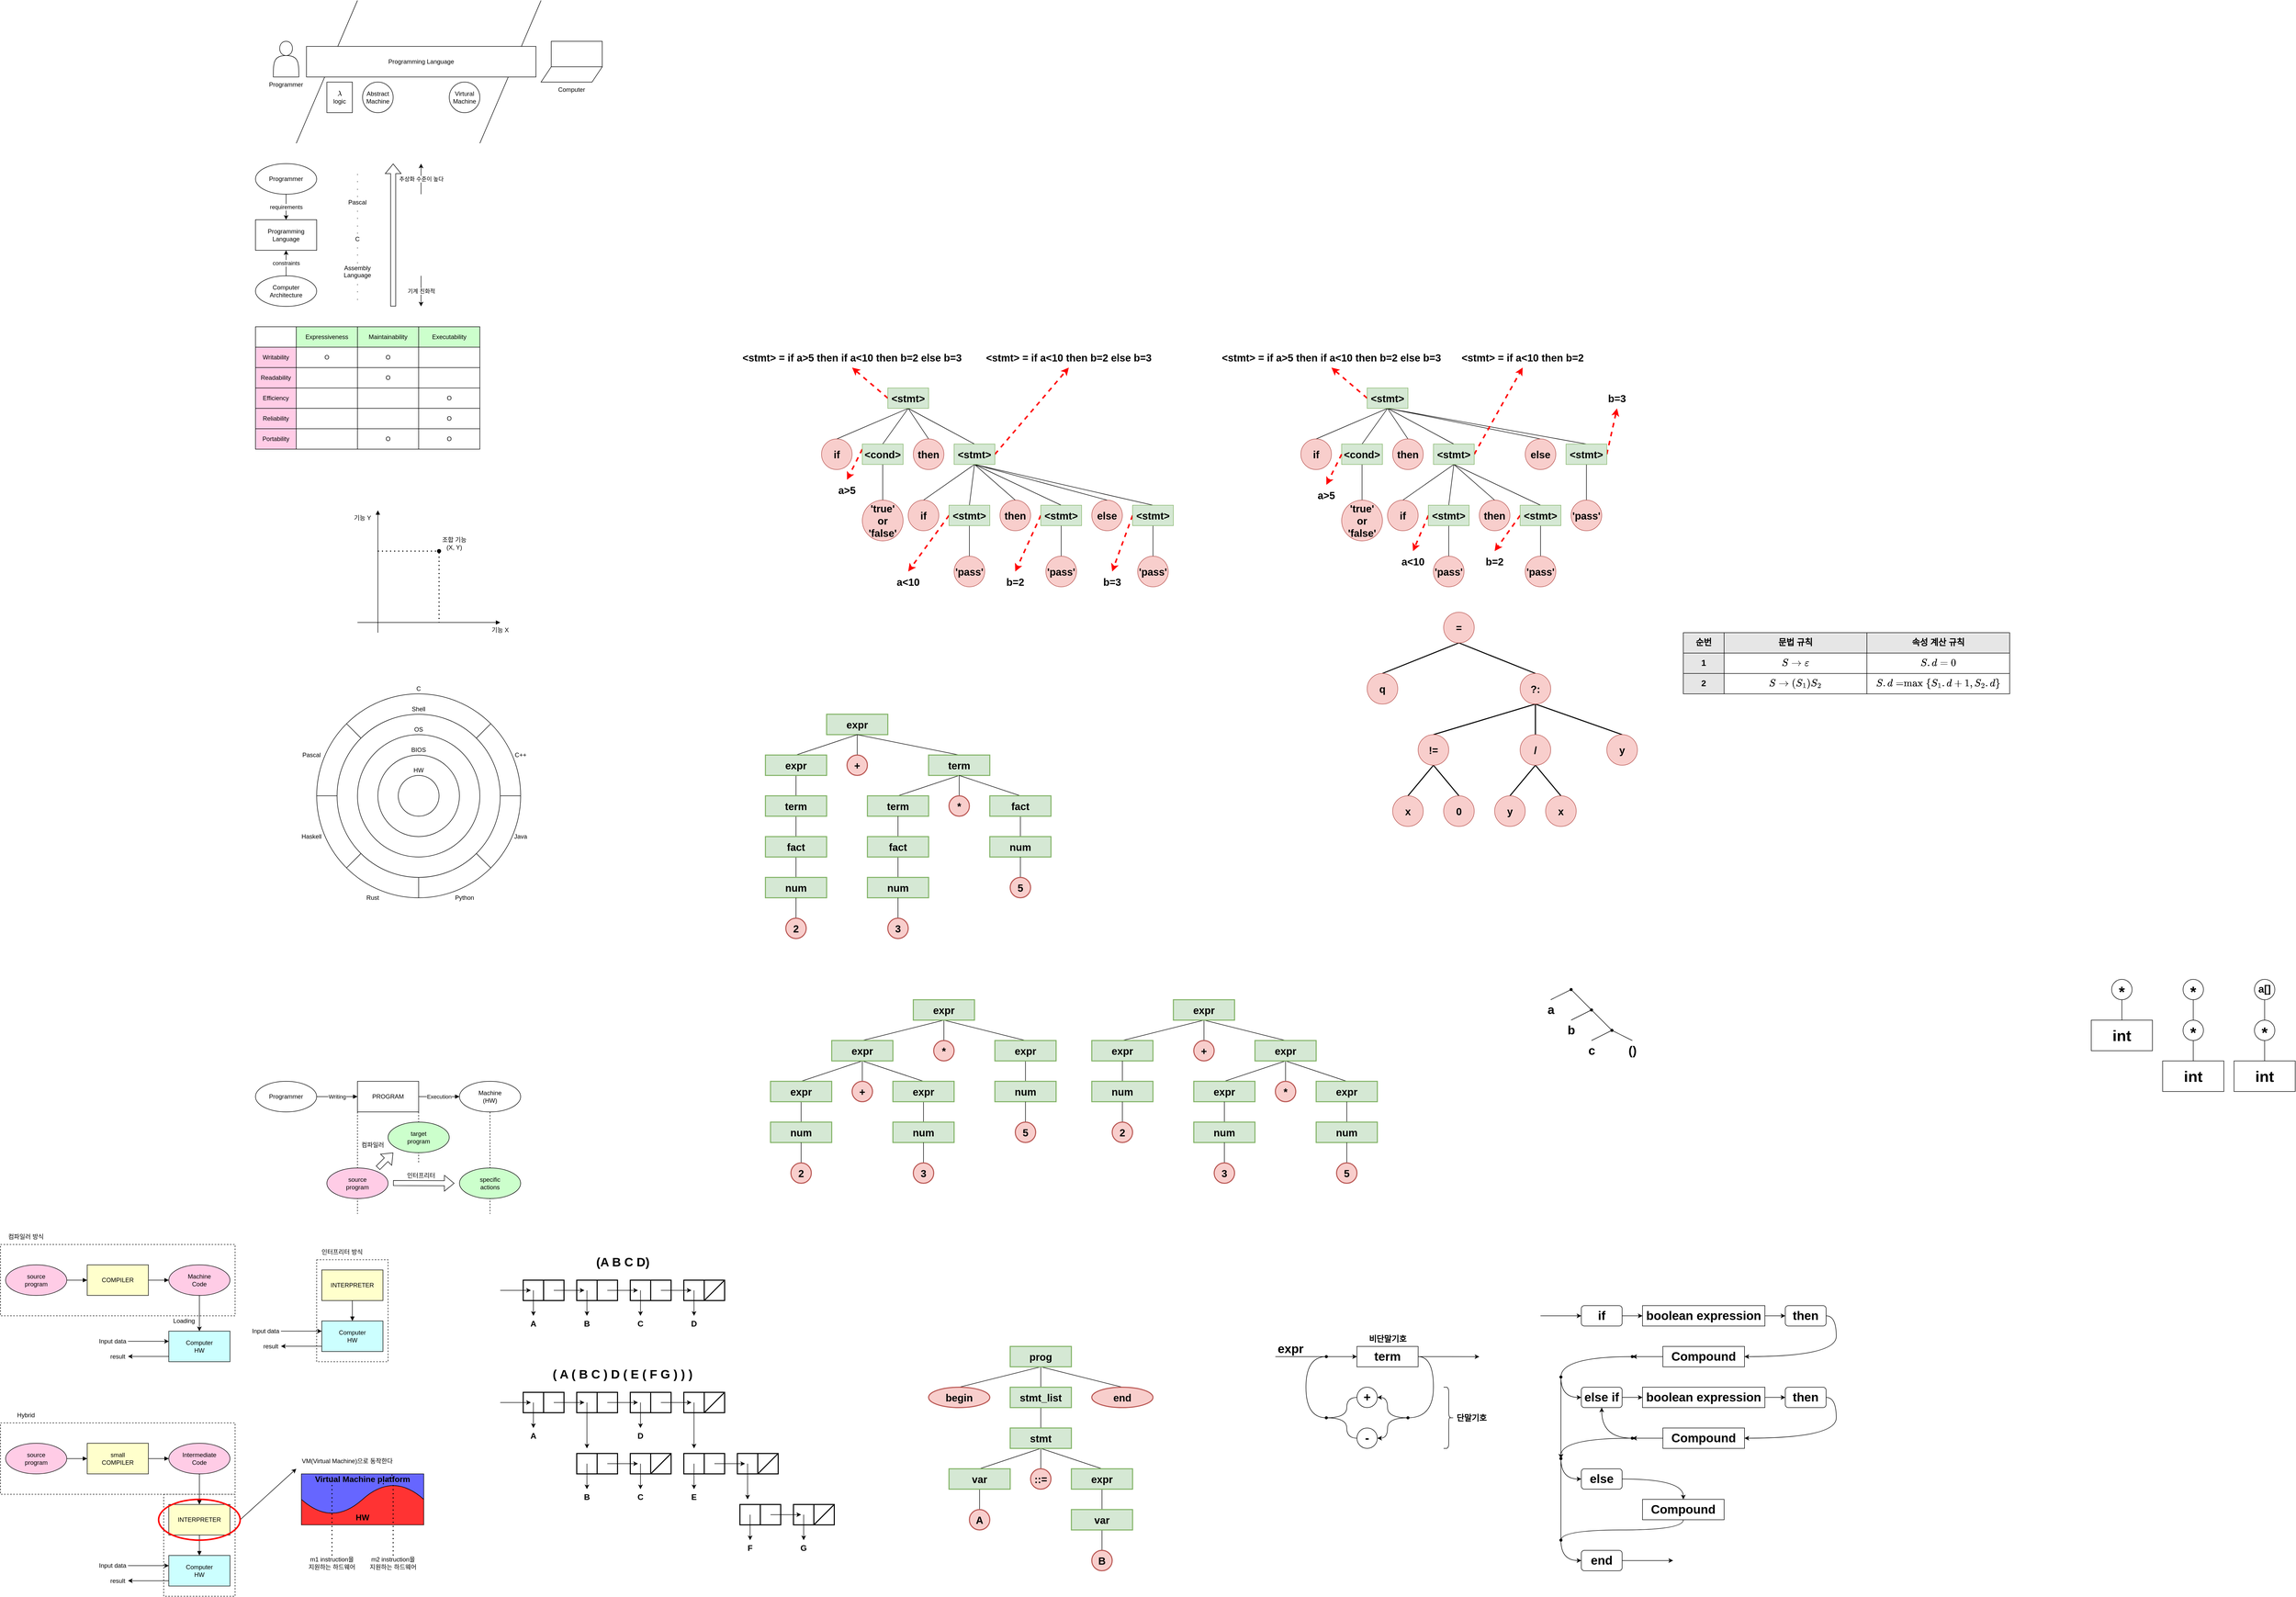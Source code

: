 <mxfile version="21.2.8" type="device">
  <diagram name="Page-1" id="uAzkmh9ahReXTtQtv0_R">
    <mxGraphModel dx="1529" dy="515" grid="1" gridSize="10" guides="1" tooltips="1" connect="1" arrows="1" fold="1" page="1" pageScale="1" pageWidth="850" pageHeight="1100" math="1" shadow="0">
      <root>
        <mxCell id="0" />
        <mxCell id="1" parent="0" />
        <mxCell id="U8oC4eQE81mDvGG4j_8h-63" value="" style="rounded=0;whiteSpace=wrap;html=1;fillColor=none;dashed=1;" parent="1" vertex="1">
          <mxGeometry x="-100" y="3090" width="140" height="200" as="geometry" />
        </mxCell>
        <mxCell id="U8oC4eQE81mDvGG4j_8h-57" value="" style="rounded=0;whiteSpace=wrap;html=1;fillColor=none;dashed=1;" parent="1" vertex="1">
          <mxGeometry x="-420" y="2950" width="460" height="140" as="geometry" />
        </mxCell>
        <mxCell id="U8oC4eQE81mDvGG4j_8h-16" value="" style="ellipse;whiteSpace=wrap;html=1;aspect=fixed;fillColor=none;" parent="1" vertex="1">
          <mxGeometry x="200" y="1520" width="400" height="400" as="geometry" />
        </mxCell>
        <mxCell id="U8oC4eQE81mDvGG4j_8h-14" value="" style="ellipse;whiteSpace=wrap;html=1;aspect=fixed;fillColor=none;" parent="1" vertex="1">
          <mxGeometry x="240" y="1560" width="320" height="320" as="geometry" />
        </mxCell>
        <mxCell id="U8oC4eQE81mDvGG4j_8h-10" value="" style="ellipse;whiteSpace=wrap;html=1;aspect=fixed;fillColor=none;" parent="1" vertex="1">
          <mxGeometry x="280" y="1600" width="240" height="240" as="geometry" />
        </mxCell>
        <mxCell id="vK_7Ngb_AJFYtrCaZxr3-2" value="" style="shape=actor;whiteSpace=wrap;html=1;" parent="1" vertex="1">
          <mxGeometry x="115" y="240" width="50" height="70" as="geometry" />
        </mxCell>
        <mxCell id="vK_7Ngb_AJFYtrCaZxr3-3" value="Programmer" style="text;html=1;strokeColor=none;fillColor=none;align=center;verticalAlign=middle;whiteSpace=wrap;rounded=0;" parent="1" vertex="1">
          <mxGeometry x="110" y="310" width="60" height="30" as="geometry" />
        </mxCell>
        <mxCell id="vK_7Ngb_AJFYtrCaZxr3-4" value="" style="endArrow=none;html=1;rounded=0;" parent="1" edge="1">
          <mxGeometry width="50" height="50" relative="1" as="geometry">
            <mxPoint x="160" y="440" as="sourcePoint" />
            <mxPoint x="280" y="160" as="targetPoint" />
          </mxGeometry>
        </mxCell>
        <mxCell id="vK_7Ngb_AJFYtrCaZxr3-5" value="" style="endArrow=none;html=1;rounded=0;" parent="1" edge="1">
          <mxGeometry width="50" height="50" relative="1" as="geometry">
            <mxPoint x="520" y="440" as="sourcePoint" />
            <mxPoint x="640" y="160" as="targetPoint" />
          </mxGeometry>
        </mxCell>
        <mxCell id="vK_7Ngb_AJFYtrCaZxr3-7" value="" style="shape=parallelogram;perimeter=parallelogramPerimeter;whiteSpace=wrap;html=1;fixedSize=1;rotation=-180;" parent="1" vertex="1">
          <mxGeometry x="640" y="290" width="120" height="30" as="geometry" />
        </mxCell>
        <mxCell id="vK_7Ngb_AJFYtrCaZxr3-9" value="" style="rounded=0;whiteSpace=wrap;html=1;" parent="1" vertex="1">
          <mxGeometry x="660" y="240" width="100" height="50" as="geometry" />
        </mxCell>
        <mxCell id="vK_7Ngb_AJFYtrCaZxr3-10" value="Computer" style="text;html=1;strokeColor=none;fillColor=none;align=center;verticalAlign=middle;whiteSpace=wrap;rounded=0;" parent="1" vertex="1">
          <mxGeometry x="670" y="320" width="60" height="30" as="geometry" />
        </mxCell>
        <mxCell id="vK_7Ngb_AJFYtrCaZxr3-11" value="Programming Language" style="rounded=0;whiteSpace=wrap;html=1;" parent="1" vertex="1">
          <mxGeometry x="180" y="250" width="450" height="60" as="geometry" />
        </mxCell>
        <mxCell id="vK_7Ngb_AJFYtrCaZxr3-13" value="Abstract&lt;br&gt;Machine" style="ellipse;whiteSpace=wrap;html=1;aspect=fixed;" parent="1" vertex="1">
          <mxGeometry x="290" y="320" width="60" height="60" as="geometry" />
        </mxCell>
        <mxCell id="vK_7Ngb_AJFYtrCaZxr3-14" value="Virtural&lt;br&gt;Machine" style="ellipse;whiteSpace=wrap;html=1;aspect=fixed;" parent="1" vertex="1">
          <mxGeometry x="460" y="320" width="60" height="60" as="geometry" />
        </mxCell>
        <mxCell id="vK_7Ngb_AJFYtrCaZxr3-15" value="`\lambda`&lt;br&gt;logic" style="rounded=0;whiteSpace=wrap;html=1;" parent="1" vertex="1">
          <mxGeometry x="220" y="320" width="50" height="60" as="geometry" />
        </mxCell>
        <mxCell id="jz7nRDvIJqr95saMROml-4" value="requirements" style="edgeStyle=orthogonalEdgeStyle;rounded=0;orthogonalLoop=1;jettySize=auto;html=1;" parent="1" source="jz7nRDvIJqr95saMROml-1" target="jz7nRDvIJqr95saMROml-3" edge="1">
          <mxGeometry relative="1" as="geometry" />
        </mxCell>
        <mxCell id="jz7nRDvIJqr95saMROml-1" value="Programmer" style="ellipse;whiteSpace=wrap;html=1;" parent="1" vertex="1">
          <mxGeometry x="80" y="480" width="120" height="60" as="geometry" />
        </mxCell>
        <mxCell id="jz7nRDvIJqr95saMROml-3" value="Programming Language" style="rounded=0;whiteSpace=wrap;html=1;" parent="1" vertex="1">
          <mxGeometry x="80" y="590" width="120" height="60" as="geometry" />
        </mxCell>
        <mxCell id="jz7nRDvIJqr95saMROml-6" value="constraints" style="edgeStyle=orthogonalEdgeStyle;rounded=0;orthogonalLoop=1;jettySize=auto;html=1;" parent="1" source="jz7nRDvIJqr95saMROml-5" target="jz7nRDvIJqr95saMROml-3" edge="1">
          <mxGeometry relative="1" as="geometry" />
        </mxCell>
        <mxCell id="jz7nRDvIJqr95saMROml-5" value="Computer Architecture" style="ellipse;whiteSpace=wrap;html=1;" parent="1" vertex="1">
          <mxGeometry x="80" y="700" width="120" height="60" as="geometry" />
        </mxCell>
        <mxCell id="jz7nRDvIJqr95saMROml-7" value=".&lt;br&gt;.&lt;br&gt;.&lt;br&gt;.&lt;br&gt;Pascal&lt;br&gt;.&lt;br&gt;.&lt;br&gt;.&lt;br&gt;.&lt;br&gt;C&lt;br&gt;.&lt;br&gt;.&lt;br&gt;.&lt;br&gt;Assembly Language&lt;br&gt;.&lt;br&gt;.&lt;br&gt;.&lt;br&gt;" style="text;html=1;strokeColor=none;fillColor=none;align=center;verticalAlign=middle;whiteSpace=wrap;rounded=0;" parent="1" vertex="1">
          <mxGeometry x="240" y="480" width="80" height="280" as="geometry" />
        </mxCell>
        <mxCell id="jz7nRDvIJqr95saMROml-8" value="" style="shape=flexArrow;endArrow=classic;html=1;rounded=0;" parent="1" edge="1">
          <mxGeometry width="50" height="50" relative="1" as="geometry">
            <mxPoint x="350" y="760" as="sourcePoint" />
            <mxPoint x="350" y="480" as="targetPoint" />
          </mxGeometry>
        </mxCell>
        <mxCell id="jz7nRDvIJqr95saMROml-10" value="추상화 수준이 높다" style="endArrow=classic;html=1;rounded=0;" parent="1" edge="1">
          <mxGeometry width="50" height="50" relative="1" as="geometry">
            <mxPoint x="404.67" y="540" as="sourcePoint" />
            <mxPoint x="404.67" y="480" as="targetPoint" />
          </mxGeometry>
        </mxCell>
        <mxCell id="jz7nRDvIJqr95saMROml-11" value="기계 친화적" style="endArrow=classic;html=1;rounded=0;" parent="1" edge="1">
          <mxGeometry width="50" height="50" relative="1" as="geometry">
            <mxPoint x="404.67" y="700" as="sourcePoint" />
            <mxPoint x="404.67" y="760" as="targetPoint" />
          </mxGeometry>
        </mxCell>
        <mxCell id="jz7nRDvIJqr95saMROml-12" value="" style="rounded=0;whiteSpace=wrap;html=1;" parent="1" vertex="1">
          <mxGeometry x="80" y="800" width="80" height="40" as="geometry" />
        </mxCell>
        <mxCell id="jz7nRDvIJqr95saMROml-13" value="Expressiveness" style="rounded=0;whiteSpace=wrap;html=1;fillColor=#CCFFCC;" parent="1" vertex="1">
          <mxGeometry x="160" y="800" width="120" height="40" as="geometry" />
        </mxCell>
        <mxCell id="jz7nRDvIJqr95saMROml-14" value="Maintainability" style="rounded=0;whiteSpace=wrap;html=1;fillColor=#CCFFCC;" parent="1" vertex="1">
          <mxGeometry x="280" y="800" width="120" height="40" as="geometry" />
        </mxCell>
        <mxCell id="jz7nRDvIJqr95saMROml-15" value="Executability" style="rounded=0;whiteSpace=wrap;html=1;fillColor=#CCFFCC;" parent="1" vertex="1">
          <mxGeometry x="400" y="800" width="120" height="40" as="geometry" />
        </mxCell>
        <mxCell id="jz7nRDvIJqr95saMROml-16" value="Writability" style="rounded=0;whiteSpace=wrap;html=1;fillColor=#FFCCE6;" parent="1" vertex="1">
          <mxGeometry x="80" y="840" width="80" height="40" as="geometry" />
        </mxCell>
        <mxCell id="jz7nRDvIJqr95saMROml-17" value="Readability" style="rounded=0;whiteSpace=wrap;html=1;fillColor=#FFCCE6;" parent="1" vertex="1">
          <mxGeometry x="80" y="880" width="80" height="40" as="geometry" />
        </mxCell>
        <mxCell id="jz7nRDvIJqr95saMROml-18" value="Efficiency" style="rounded=0;whiteSpace=wrap;html=1;fillColor=#FFCCE6;" parent="1" vertex="1">
          <mxGeometry x="80" y="920" width="80" height="40" as="geometry" />
        </mxCell>
        <mxCell id="jz7nRDvIJqr95saMROml-19" value="Reliability" style="rounded=0;whiteSpace=wrap;html=1;fillColor=#FFCCE6;" parent="1" vertex="1">
          <mxGeometry x="80" y="960" width="80" height="40" as="geometry" />
        </mxCell>
        <mxCell id="jz7nRDvIJqr95saMROml-20" value="Portability" style="rounded=0;whiteSpace=wrap;html=1;fillColor=#FFCCE6;" parent="1" vertex="1">
          <mxGeometry x="80" y="1000" width="80" height="40" as="geometry" />
        </mxCell>
        <mxCell id="jz7nRDvIJqr95saMROml-21" value="O" style="rounded=0;whiteSpace=wrap;html=1;fillColor=#FFFFFF;" parent="1" vertex="1">
          <mxGeometry x="160" y="840" width="120" height="40" as="geometry" />
        </mxCell>
        <mxCell id="jz7nRDvIJqr95saMROml-22" value="&lt;span style=&quot;color: rgb(0, 0, 0); font-family: Helvetica; font-size: 12px; font-style: normal; font-variant-ligatures: normal; font-variant-caps: normal; font-weight: 400; letter-spacing: normal; orphans: 2; text-align: center; text-indent: 0px; text-transform: none; widows: 2; word-spacing: 0px; -webkit-text-stroke-width: 0px; background-color: rgb(251, 251, 251); text-decoration-thickness: initial; text-decoration-style: initial; text-decoration-color: initial; float: none; display: inline !important;&quot;&gt;O&lt;/span&gt;" style="rounded=0;whiteSpace=wrap;html=1;fillColor=#FFFFFF;" parent="1" vertex="1">
          <mxGeometry x="280" y="840" width="120" height="40" as="geometry" />
        </mxCell>
        <mxCell id="jz7nRDvIJqr95saMROml-23" value="" style="rounded=0;whiteSpace=wrap;html=1;fillColor=#FFFFFF;" parent="1" vertex="1">
          <mxGeometry x="400" y="840" width="120" height="40" as="geometry" />
        </mxCell>
        <mxCell id="jz7nRDvIJqr95saMROml-24" value="" style="rounded=0;whiteSpace=wrap;html=1;fillColor=#FFFFFF;" parent="1" vertex="1">
          <mxGeometry x="160" y="880" width="120" height="40" as="geometry" />
        </mxCell>
        <mxCell id="jz7nRDvIJqr95saMROml-25" value="&lt;span style=&quot;color: rgb(0, 0, 0); font-family: Helvetica; font-size: 12px; font-style: normal; font-variant-ligatures: normal; font-variant-caps: normal; font-weight: 400; letter-spacing: normal; orphans: 2; text-align: center; text-indent: 0px; text-transform: none; widows: 2; word-spacing: 0px; -webkit-text-stroke-width: 0px; background-color: rgb(251, 251, 251); text-decoration-thickness: initial; text-decoration-style: initial; text-decoration-color: initial; float: none; display: inline !important;&quot;&gt;O&lt;/span&gt;" style="rounded=0;whiteSpace=wrap;html=1;fillColor=#FFFFFF;" parent="1" vertex="1">
          <mxGeometry x="280" y="880" width="120" height="40" as="geometry" />
        </mxCell>
        <mxCell id="jz7nRDvIJqr95saMROml-26" value="" style="rounded=0;whiteSpace=wrap;html=1;fillColor=#FFFFFF;" parent="1" vertex="1">
          <mxGeometry x="400" y="880" width="120" height="40" as="geometry" />
        </mxCell>
        <mxCell id="jz7nRDvIJqr95saMROml-27" value="" style="rounded=0;whiteSpace=wrap;html=1;fillColor=#FFFFFF;" parent="1" vertex="1">
          <mxGeometry x="160" y="920" width="120" height="40" as="geometry" />
        </mxCell>
        <mxCell id="jz7nRDvIJqr95saMROml-28" value="" style="rounded=0;whiteSpace=wrap;html=1;fillColor=#FFFFFF;" parent="1" vertex="1">
          <mxGeometry x="280" y="920" width="120" height="40" as="geometry" />
        </mxCell>
        <mxCell id="jz7nRDvIJqr95saMROml-29" value="&lt;span style=&quot;color: rgb(0, 0, 0); font-family: Helvetica; font-size: 12px; font-style: normal; font-variant-ligatures: normal; font-variant-caps: normal; font-weight: 400; letter-spacing: normal; orphans: 2; text-align: center; text-indent: 0px; text-transform: none; widows: 2; word-spacing: 0px; -webkit-text-stroke-width: 0px; background-color: rgb(251, 251, 251); text-decoration-thickness: initial; text-decoration-style: initial; text-decoration-color: initial; float: none; display: inline !important;&quot;&gt;O&lt;/span&gt;" style="rounded=0;whiteSpace=wrap;html=1;fillColor=#FFFFFF;" parent="1" vertex="1">
          <mxGeometry x="400" y="920" width="120" height="40" as="geometry" />
        </mxCell>
        <mxCell id="jz7nRDvIJqr95saMROml-30" value="" style="rounded=0;whiteSpace=wrap;html=1;fillColor=#FFFFFF;" parent="1" vertex="1">
          <mxGeometry x="160" y="960" width="120" height="40" as="geometry" />
        </mxCell>
        <mxCell id="jz7nRDvIJqr95saMROml-31" value="" style="rounded=0;whiteSpace=wrap;html=1;fillColor=#FFFFFF;" parent="1" vertex="1">
          <mxGeometry x="280" y="960" width="120" height="40" as="geometry" />
        </mxCell>
        <mxCell id="jz7nRDvIJqr95saMROml-32" value="&lt;span style=&quot;color: rgb(0, 0, 0); font-family: Helvetica; font-size: 12px; font-style: normal; font-variant-ligatures: normal; font-variant-caps: normal; font-weight: 400; letter-spacing: normal; orphans: 2; text-align: center; text-indent: 0px; text-transform: none; widows: 2; word-spacing: 0px; -webkit-text-stroke-width: 0px; background-color: rgb(251, 251, 251); text-decoration-thickness: initial; text-decoration-style: initial; text-decoration-color: initial; float: none; display: inline !important;&quot;&gt;O&lt;/span&gt;" style="rounded=0;whiteSpace=wrap;html=1;fillColor=#FFFFFF;" parent="1" vertex="1">
          <mxGeometry x="400" y="960" width="120" height="40" as="geometry" />
        </mxCell>
        <mxCell id="jz7nRDvIJqr95saMROml-33" value="" style="rounded=0;whiteSpace=wrap;html=1;fillColor=#FFFFFF;" parent="1" vertex="1">
          <mxGeometry x="160" y="1000" width="120" height="40" as="geometry" />
        </mxCell>
        <mxCell id="jz7nRDvIJqr95saMROml-34" value="&lt;span style=&quot;color: rgb(0, 0, 0); font-family: Helvetica; font-size: 12px; font-style: normal; font-variant-ligatures: normal; font-variant-caps: normal; font-weight: 400; letter-spacing: normal; orphans: 2; text-align: center; text-indent: 0px; text-transform: none; widows: 2; word-spacing: 0px; -webkit-text-stroke-width: 0px; background-color: rgb(251, 251, 251); text-decoration-thickness: initial; text-decoration-style: initial; text-decoration-color: initial; float: none; display: inline !important;&quot;&gt;O&lt;/span&gt;" style="rounded=0;whiteSpace=wrap;html=1;fillColor=#FFFFFF;" parent="1" vertex="1">
          <mxGeometry x="280" y="1000" width="120" height="40" as="geometry" />
        </mxCell>
        <mxCell id="jz7nRDvIJqr95saMROml-35" value="&lt;span style=&quot;color: rgb(0, 0, 0); font-family: Helvetica; font-size: 12px; font-style: normal; font-variant-ligatures: normal; font-variant-caps: normal; font-weight: 400; letter-spacing: normal; orphans: 2; text-align: center; text-indent: 0px; text-transform: none; widows: 2; word-spacing: 0px; -webkit-text-stroke-width: 0px; background-color: rgb(251, 251, 251); text-decoration-thickness: initial; text-decoration-style: initial; text-decoration-color: initial; float: none; display: inline !important;&quot;&gt;O&lt;/span&gt;" style="rounded=0;whiteSpace=wrap;html=1;fillColor=#FFFFFF;" parent="1" vertex="1">
          <mxGeometry x="400" y="1000" width="120" height="40" as="geometry" />
        </mxCell>
        <mxCell id="U8oC4eQE81mDvGG4j_8h-1" value="" style="endArrow=block;html=1;rounded=0;startArrow=none;startFill=0;endFill=1;" parent="1" edge="1">
          <mxGeometry width="50" height="50" relative="1" as="geometry">
            <mxPoint x="280" y="1380" as="sourcePoint" />
            <mxPoint x="560" y="1380" as="targetPoint" />
          </mxGeometry>
        </mxCell>
        <mxCell id="U8oC4eQE81mDvGG4j_8h-2" value="" style="endArrow=none;html=1;rounded=0;startArrow=block;startFill=1;" parent="1" edge="1">
          <mxGeometry width="50" height="50" relative="1" as="geometry">
            <mxPoint x="320" y="1160" as="sourcePoint" />
            <mxPoint x="320" y="1400" as="targetPoint" />
          </mxGeometry>
        </mxCell>
        <mxCell id="U8oC4eQE81mDvGG4j_8h-3" value="기능 X" style="text;html=1;strokeColor=none;fillColor=none;align=center;verticalAlign=middle;whiteSpace=wrap;rounded=0;" parent="1" vertex="1">
          <mxGeometry x="520" y="1380" width="80" height="30" as="geometry" />
        </mxCell>
        <mxCell id="U8oC4eQE81mDvGG4j_8h-4" value="기능 Y" style="text;html=1;strokeColor=none;fillColor=none;align=center;verticalAlign=middle;whiteSpace=wrap;rounded=0;" parent="1" vertex="1">
          <mxGeometry x="250" y="1160" width="80" height="30" as="geometry" />
        </mxCell>
        <mxCell id="U8oC4eQE81mDvGG4j_8h-5" value="" style="endArrow=none;dashed=1;html=1;dashPattern=1 3;strokeWidth=2;rounded=0;" parent="1" edge="1">
          <mxGeometry width="50" height="50" relative="1" as="geometry">
            <mxPoint x="320" y="1240" as="sourcePoint" />
            <mxPoint x="440" y="1240" as="targetPoint" />
          </mxGeometry>
        </mxCell>
        <mxCell id="U8oC4eQE81mDvGG4j_8h-6" value="" style="endArrow=none;dashed=1;html=1;dashPattern=1 3;strokeWidth=2;rounded=0;startArrow=oval;startFill=1;" parent="1" edge="1">
          <mxGeometry width="50" height="50" relative="1" as="geometry">
            <mxPoint x="440" y="1240" as="sourcePoint" />
            <mxPoint x="440" y="1380" as="targetPoint" />
          </mxGeometry>
        </mxCell>
        <mxCell id="U8oC4eQE81mDvGG4j_8h-7" value="조합 기능 (X, Y)" style="text;html=1;strokeColor=none;fillColor=none;align=center;verticalAlign=middle;whiteSpace=wrap;rounded=0;" parent="1" vertex="1">
          <mxGeometry x="440" y="1210" width="60" height="30" as="geometry" />
        </mxCell>
        <mxCell id="U8oC4eQE81mDvGG4j_8h-9" value="" style="ellipse;whiteSpace=wrap;html=1;aspect=fixed;fillColor=none;" parent="1" vertex="1">
          <mxGeometry x="320" y="1640" width="160" height="160" as="geometry" />
        </mxCell>
        <mxCell id="U8oC4eQE81mDvGG4j_8h-8" value="" style="ellipse;whiteSpace=wrap;html=1;aspect=fixed;fillColor=none;" parent="1" vertex="1">
          <mxGeometry x="360" y="1680" width="80" height="80" as="geometry" />
        </mxCell>
        <mxCell id="U8oC4eQE81mDvGG4j_8h-11" value="HW" style="text;html=1;strokeColor=none;fillColor=none;align=center;verticalAlign=middle;whiteSpace=wrap;rounded=0;" parent="1" vertex="1">
          <mxGeometry x="370" y="1660" width="60" height="20" as="geometry" />
        </mxCell>
        <mxCell id="U8oC4eQE81mDvGG4j_8h-12" value="BIOS" style="text;html=1;strokeColor=none;fillColor=none;align=center;verticalAlign=middle;whiteSpace=wrap;rounded=0;" parent="1" vertex="1">
          <mxGeometry x="370" y="1620" width="60" height="20" as="geometry" />
        </mxCell>
        <mxCell id="U8oC4eQE81mDvGG4j_8h-13" value="OS" style="text;html=1;strokeColor=none;fillColor=none;align=center;verticalAlign=middle;whiteSpace=wrap;rounded=0;" parent="1" vertex="1">
          <mxGeometry x="370" y="1580" width="60" height="20" as="geometry" />
        </mxCell>
        <mxCell id="U8oC4eQE81mDvGG4j_8h-15" value="Shell" style="text;html=1;strokeColor=none;fillColor=none;align=center;verticalAlign=middle;whiteSpace=wrap;rounded=0;" parent="1" vertex="1">
          <mxGeometry x="370" y="1540" width="60" height="20" as="geometry" />
        </mxCell>
        <mxCell id="U8oC4eQE81mDvGG4j_8h-17" value="C" style="text;html=1;strokeColor=none;fillColor=none;align=center;verticalAlign=middle;whiteSpace=wrap;rounded=0;" parent="1" vertex="1">
          <mxGeometry x="370" y="1500" width="60" height="20" as="geometry" />
        </mxCell>
        <mxCell id="U8oC4eQE81mDvGG4j_8h-18" value="" style="endArrow=none;html=1;rounded=0;entryX=1;entryY=0;entryDx=0;entryDy=0;exitX=1;exitY=0;exitDx=0;exitDy=0;" parent="1" source="U8oC4eQE81mDvGG4j_8h-14" target="U8oC4eQE81mDvGG4j_8h-16" edge="1">
          <mxGeometry width="50" height="50" relative="1" as="geometry">
            <mxPoint x="520" y="1615" as="sourcePoint" />
            <mxPoint x="570" y="1565" as="targetPoint" />
          </mxGeometry>
        </mxCell>
        <mxCell id="U8oC4eQE81mDvGG4j_8h-20" value="" style="endArrow=none;html=1;rounded=0;entryX=1;entryY=0.5;entryDx=0;entryDy=0;exitX=1;exitY=0.5;exitDx=0;exitDy=0;" parent="1" source="U8oC4eQE81mDvGG4j_8h-14" target="U8oC4eQE81mDvGG4j_8h-16" edge="1">
          <mxGeometry width="50" height="50" relative="1" as="geometry">
            <mxPoint x="523.137" y="1616.863" as="sourcePoint" />
            <mxPoint x="551.421" y="1588.579" as="targetPoint" />
          </mxGeometry>
        </mxCell>
        <mxCell id="U8oC4eQE81mDvGG4j_8h-21" value="" style="endArrow=none;html=1;rounded=0;entryX=1;entryY=1;entryDx=0;entryDy=0;exitX=1;exitY=1;exitDx=0;exitDy=0;" parent="1" source="U8oC4eQE81mDvGG4j_8h-16" target="U8oC4eQE81mDvGG4j_8h-14" edge="1">
          <mxGeometry width="50" height="50" relative="1" as="geometry">
            <mxPoint x="570" y="1730" as="sourcePoint" />
            <mxPoint x="610" y="1730" as="targetPoint" />
          </mxGeometry>
        </mxCell>
        <mxCell id="U8oC4eQE81mDvGG4j_8h-22" value="" style="endArrow=none;html=1;rounded=0;entryX=0.5;entryY=1;entryDx=0;entryDy=0;exitX=0.5;exitY=1;exitDx=0;exitDy=0;" parent="1" source="U8oC4eQE81mDvGG4j_8h-14" target="U8oC4eQE81mDvGG4j_8h-16" edge="1">
          <mxGeometry width="50" height="50" relative="1" as="geometry">
            <mxPoint x="580" y="1740" as="sourcePoint" />
            <mxPoint x="620" y="1740" as="targetPoint" />
          </mxGeometry>
        </mxCell>
        <mxCell id="U8oC4eQE81mDvGG4j_8h-23" value="" style="endArrow=none;html=1;rounded=0;entryX=0;entryY=1;entryDx=0;entryDy=0;exitX=0;exitY=1;exitDx=0;exitDy=0;" parent="1" source="U8oC4eQE81mDvGG4j_8h-16" target="U8oC4eQE81mDvGG4j_8h-14" edge="1">
          <mxGeometry width="50" height="50" relative="1" as="geometry">
            <mxPoint x="590" y="1750" as="sourcePoint" />
            <mxPoint x="630" y="1750" as="targetPoint" />
          </mxGeometry>
        </mxCell>
        <mxCell id="U8oC4eQE81mDvGG4j_8h-24" value="" style="endArrow=none;html=1;rounded=0;entryX=0;entryY=0.5;entryDx=0;entryDy=0;exitX=0;exitY=0.5;exitDx=0;exitDy=0;" parent="1" source="U8oC4eQE81mDvGG4j_8h-14" target="U8oC4eQE81mDvGG4j_8h-16" edge="1">
          <mxGeometry width="50" height="50" relative="1" as="geometry">
            <mxPoint x="600" y="1760" as="sourcePoint" />
            <mxPoint x="640" y="1760" as="targetPoint" />
          </mxGeometry>
        </mxCell>
        <mxCell id="U8oC4eQE81mDvGG4j_8h-25" value="" style="endArrow=none;html=1;rounded=0;entryX=0;entryY=0;entryDx=0;entryDy=0;exitX=0;exitY=0;exitDx=0;exitDy=0;" parent="1" source="U8oC4eQE81mDvGG4j_8h-14" target="U8oC4eQE81mDvGG4j_8h-16" edge="1">
          <mxGeometry width="50" height="50" relative="1" as="geometry">
            <mxPoint x="610" y="1770" as="sourcePoint" />
            <mxPoint x="650" y="1770" as="targetPoint" />
          </mxGeometry>
        </mxCell>
        <mxCell id="U8oC4eQE81mDvGG4j_8h-27" value="C++" style="text;html=1;strokeColor=none;fillColor=none;align=center;verticalAlign=middle;whiteSpace=wrap;rounded=0;" parent="1" vertex="1">
          <mxGeometry x="570" y="1630" width="60" height="20" as="geometry" />
        </mxCell>
        <mxCell id="U8oC4eQE81mDvGG4j_8h-28" value="Java" style="text;html=1;strokeColor=none;fillColor=none;align=center;verticalAlign=middle;whiteSpace=wrap;rounded=0;" parent="1" vertex="1">
          <mxGeometry x="570" y="1790" width="60" height="20" as="geometry" />
        </mxCell>
        <mxCell id="U8oC4eQE81mDvGG4j_8h-29" value="Python" style="text;html=1;strokeColor=none;fillColor=none;align=center;verticalAlign=middle;whiteSpace=wrap;rounded=0;" parent="1" vertex="1">
          <mxGeometry x="460" y="1910" width="60" height="20" as="geometry" />
        </mxCell>
        <mxCell id="U8oC4eQE81mDvGG4j_8h-30" value="Rust" style="text;html=1;strokeColor=none;fillColor=none;align=center;verticalAlign=middle;whiteSpace=wrap;rounded=0;" parent="1" vertex="1">
          <mxGeometry x="280" y="1910" width="60" height="20" as="geometry" />
        </mxCell>
        <mxCell id="U8oC4eQE81mDvGG4j_8h-31" value="Haskell" style="text;html=1;strokeColor=none;fillColor=none;align=center;verticalAlign=middle;whiteSpace=wrap;rounded=0;" parent="1" vertex="1">
          <mxGeometry x="160" y="1790" width="60" height="20" as="geometry" />
        </mxCell>
        <mxCell id="U8oC4eQE81mDvGG4j_8h-32" value="Pascal" style="text;html=1;strokeColor=none;fillColor=none;align=center;verticalAlign=middle;whiteSpace=wrap;rounded=0;" parent="1" vertex="1">
          <mxGeometry x="160" y="1630" width="60" height="20" as="geometry" />
        </mxCell>
        <mxCell id="U8oC4eQE81mDvGG4j_8h-36" value="Writing" style="edgeStyle=orthogonalEdgeStyle;rounded=0;orthogonalLoop=1;jettySize=auto;html=1;startArrow=none;startFill=0;endArrow=block;endFill=1;" parent="1" source="U8oC4eQE81mDvGG4j_8h-34" target="U8oC4eQE81mDvGG4j_8h-35" edge="1">
          <mxGeometry relative="1" as="geometry" />
        </mxCell>
        <mxCell id="U8oC4eQE81mDvGG4j_8h-34" value="Programmer" style="ellipse;whiteSpace=wrap;html=1;fillColor=none;" parent="1" vertex="1">
          <mxGeometry x="80" y="2280" width="120" height="60" as="geometry" />
        </mxCell>
        <mxCell id="U8oC4eQE81mDvGG4j_8h-38" value="Execution" style="edgeStyle=orthogonalEdgeStyle;rounded=0;orthogonalLoop=1;jettySize=auto;html=1;startArrow=none;startFill=0;endArrow=block;endFill=1;" parent="1" source="U8oC4eQE81mDvGG4j_8h-35" target="U8oC4eQE81mDvGG4j_8h-37" edge="1">
          <mxGeometry relative="1" as="geometry" />
        </mxCell>
        <mxCell id="U8oC4eQE81mDvGG4j_8h-39" style="edgeStyle=orthogonalEdgeStyle;rounded=0;orthogonalLoop=1;jettySize=auto;html=1;exitX=0;exitY=1;exitDx=0;exitDy=0;startArrow=none;startFill=0;endArrow=none;endFill=0;dashed=1;" parent="1" source="U8oC4eQE81mDvGG4j_8h-35" edge="1">
          <mxGeometry relative="1" as="geometry">
            <mxPoint x="280" y="2540" as="targetPoint" />
          </mxGeometry>
        </mxCell>
        <mxCell id="U8oC4eQE81mDvGG4j_8h-41" style="edgeStyle=orthogonalEdgeStyle;rounded=0;orthogonalLoop=1;jettySize=auto;html=1;exitX=1;exitY=1;exitDx=0;exitDy=0;dashed=1;startArrow=none;startFill=0;endArrow=none;endFill=0;" parent="1" source="U8oC4eQE81mDvGG4j_8h-35" edge="1">
          <mxGeometry relative="1" as="geometry">
            <mxPoint x="400" y="2440" as="targetPoint" />
          </mxGeometry>
        </mxCell>
        <mxCell id="U8oC4eQE81mDvGG4j_8h-35" value="PROGRAM" style="rounded=0;whiteSpace=wrap;html=1;fillColor=none;" parent="1" vertex="1">
          <mxGeometry x="280" y="2280" width="120" height="60" as="geometry" />
        </mxCell>
        <mxCell id="U8oC4eQE81mDvGG4j_8h-44" style="edgeStyle=orthogonalEdgeStyle;rounded=0;orthogonalLoop=1;jettySize=auto;html=1;exitX=0.5;exitY=1;exitDx=0;exitDy=0;startArrow=none;startFill=0;endArrow=none;endFill=0;dashed=1;" parent="1" source="U8oC4eQE81mDvGG4j_8h-37" edge="1">
          <mxGeometry relative="1" as="geometry">
            <mxPoint x="540" y="2540" as="targetPoint" />
          </mxGeometry>
        </mxCell>
        <mxCell id="U8oC4eQE81mDvGG4j_8h-37" value="Machine&lt;br&gt;(HW)" style="ellipse;whiteSpace=wrap;html=1;fillColor=none;" parent="1" vertex="1">
          <mxGeometry x="480" y="2280" width="120" height="60" as="geometry" />
        </mxCell>
        <mxCell id="U8oC4eQE81mDvGG4j_8h-40" value="source&lt;br&gt;program" style="ellipse;whiteSpace=wrap;html=1;fillColor=#FFCCE6;" parent="1" vertex="1">
          <mxGeometry x="220" y="2450" width="120" height="60" as="geometry" />
        </mxCell>
        <mxCell id="U8oC4eQE81mDvGG4j_8h-42" value="target&lt;br&gt;program" style="ellipse;whiteSpace=wrap;html=1;fillColor=#CCFFCC;" parent="1" vertex="1">
          <mxGeometry x="340" y="2360" width="120" height="60" as="geometry" />
        </mxCell>
        <mxCell id="U8oC4eQE81mDvGG4j_8h-43" value="" style="shape=flexArrow;endArrow=classic;html=1;rounded=0;" parent="1" edge="1">
          <mxGeometry width="50" height="50" relative="1" as="geometry">
            <mxPoint x="320" y="2450" as="sourcePoint" />
            <mxPoint x="350" y="2420" as="targetPoint" />
          </mxGeometry>
        </mxCell>
        <mxCell id="U8oC4eQE81mDvGG4j_8h-45" value="specific&lt;br&gt;actions" style="ellipse;whiteSpace=wrap;html=1;fillColor=#CCFFCC;" parent="1" vertex="1">
          <mxGeometry x="480" y="2450" width="120" height="60" as="geometry" />
        </mxCell>
        <mxCell id="U8oC4eQE81mDvGG4j_8h-46" value="" style="shape=flexArrow;endArrow=classic;html=1;rounded=0;" parent="1" edge="1">
          <mxGeometry width="50" height="50" relative="1" as="geometry">
            <mxPoint x="350" y="2479.52" as="sourcePoint" />
            <mxPoint x="470" y="2480" as="targetPoint" />
          </mxGeometry>
        </mxCell>
        <mxCell id="U8oC4eQE81mDvGG4j_8h-48" value="컴파일러" style="text;html=1;strokeColor=none;fillColor=none;align=center;verticalAlign=middle;whiteSpace=wrap;rounded=0;" parent="1" vertex="1">
          <mxGeometry x="280" y="2390" width="60" height="30" as="geometry" />
        </mxCell>
        <mxCell id="U8oC4eQE81mDvGG4j_8h-49" value="인터프리터" style="text;html=1;strokeColor=none;fillColor=none;align=center;verticalAlign=middle;whiteSpace=wrap;rounded=0;" parent="1" vertex="1">
          <mxGeometry x="375" y="2450" width="60" height="30" as="geometry" />
        </mxCell>
        <mxCell id="U8oC4eQE81mDvGG4j_8h-54" value="" style="edgeStyle=orthogonalEdgeStyle;rounded=0;orthogonalLoop=1;jettySize=auto;html=1;startArrow=none;startFill=0;endArrow=block;endFill=1;" parent="1" source="U8oC4eQE81mDvGG4j_8h-51" target="U8oC4eQE81mDvGG4j_8h-52" edge="1">
          <mxGeometry relative="1" as="geometry" />
        </mxCell>
        <mxCell id="U8oC4eQE81mDvGG4j_8h-51" value="source&lt;br&gt;program" style="ellipse;whiteSpace=wrap;html=1;fillColor=#FFCCE6;" parent="1" vertex="1">
          <mxGeometry x="-410" y="2990" width="120" height="60" as="geometry" />
        </mxCell>
        <mxCell id="U8oC4eQE81mDvGG4j_8h-56" value="" style="edgeStyle=orthogonalEdgeStyle;rounded=0;orthogonalLoop=1;jettySize=auto;html=1;startArrow=none;startFill=0;endArrow=block;endFill=1;" parent="1" source="U8oC4eQE81mDvGG4j_8h-52" target="U8oC4eQE81mDvGG4j_8h-55" edge="1">
          <mxGeometry relative="1" as="geometry" />
        </mxCell>
        <mxCell id="U8oC4eQE81mDvGG4j_8h-52" value="small&lt;br&gt;COMPILER" style="rounded=0;whiteSpace=wrap;html=1;fillColor=#FFFFCC;" parent="1" vertex="1">
          <mxGeometry x="-250" y="2990" width="120" height="60" as="geometry" />
        </mxCell>
        <mxCell id="U8oC4eQE81mDvGG4j_8h-60" value="" style="edgeStyle=orthogonalEdgeStyle;rounded=0;orthogonalLoop=1;jettySize=auto;html=1;startArrow=none;startFill=0;endArrow=block;endFill=1;" parent="1" source="U8oC4eQE81mDvGG4j_8h-55" target="U8oC4eQE81mDvGG4j_8h-59" edge="1">
          <mxGeometry relative="1" as="geometry" />
        </mxCell>
        <mxCell id="U8oC4eQE81mDvGG4j_8h-55" value="Intermediate&lt;br&gt;Code" style="ellipse;whiteSpace=wrap;html=1;fillColor=#FFCCE6;" parent="1" vertex="1">
          <mxGeometry x="-90" y="2990" width="120" height="60" as="geometry" />
        </mxCell>
        <mxCell id="U8oC4eQE81mDvGG4j_8h-58" value="Hybrid" style="text;html=1;strokeColor=none;fillColor=none;align=center;verticalAlign=middle;whiteSpace=wrap;rounded=0;" parent="1" vertex="1">
          <mxGeometry x="-420" y="2920" width="100" height="30" as="geometry" />
        </mxCell>
        <mxCell id="U8oC4eQE81mDvGG4j_8h-62" value="" style="edgeStyle=orthogonalEdgeStyle;rounded=0;orthogonalLoop=1;jettySize=auto;html=1;startArrow=none;startFill=0;endArrow=block;endFill=1;" parent="1" source="U8oC4eQE81mDvGG4j_8h-59" target="U8oC4eQE81mDvGG4j_8h-61" edge="1">
          <mxGeometry relative="1" as="geometry" />
        </mxCell>
        <mxCell id="U8oC4eQE81mDvGG4j_8h-59" value="INTERPRETER" style="rounded=0;whiteSpace=wrap;html=1;fillColor=#FFFFCC;" parent="1" vertex="1">
          <mxGeometry x="-90" y="3110" width="120" height="60" as="geometry" />
        </mxCell>
        <mxCell id="U8oC4eQE81mDvGG4j_8h-61" value="Computer&lt;br&gt;HW" style="rounded=0;whiteSpace=wrap;html=1;fillColor=#CCFFFF;" parent="1" vertex="1">
          <mxGeometry x="-90" y="3210" width="120" height="60" as="geometry" />
        </mxCell>
        <mxCell id="U8oC4eQE81mDvGG4j_8h-65" value="" style="endArrow=classic;html=1;rounded=0;" parent="1" edge="1">
          <mxGeometry width="50" height="50" relative="1" as="geometry">
            <mxPoint x="-170" y="3230" as="sourcePoint" />
            <mxPoint x="-90" y="3230" as="targetPoint" />
          </mxGeometry>
        </mxCell>
        <mxCell id="U8oC4eQE81mDvGG4j_8h-66" value="Input data" style="text;html=1;strokeColor=none;fillColor=none;align=center;verticalAlign=middle;whiteSpace=wrap;rounded=0;" parent="1" vertex="1">
          <mxGeometry x="-230" y="3220" width="60" height="20" as="geometry" />
        </mxCell>
        <mxCell id="U8oC4eQE81mDvGG4j_8h-67" value="" style="endArrow=classic;html=1;rounded=0;" parent="1" edge="1">
          <mxGeometry width="50" height="50" relative="1" as="geometry">
            <mxPoint x="-90" y="3259.66" as="sourcePoint" />
            <mxPoint x="-170" y="3259.66" as="targetPoint" />
          </mxGeometry>
        </mxCell>
        <mxCell id="U8oC4eQE81mDvGG4j_8h-68" value="result" style="text;html=1;strokeColor=none;fillColor=none;align=center;verticalAlign=middle;whiteSpace=wrap;rounded=0;" parent="1" vertex="1">
          <mxGeometry x="-210" y="3250" width="40" height="20" as="geometry" />
        </mxCell>
        <mxCell id="dMUM4KrEvfkpjap-2oGe-1" value="" style="rounded=0;whiteSpace=wrap;html=1;fillColor=none;dashed=1;" parent="1" vertex="1">
          <mxGeometry x="200" y="2630" width="140" height="200" as="geometry" />
        </mxCell>
        <mxCell id="dMUM4KrEvfkpjap-2oGe-2" value="" style="edgeStyle=orthogonalEdgeStyle;rounded=0;orthogonalLoop=1;jettySize=auto;html=1;startArrow=none;startFill=0;endArrow=block;endFill=1;" parent="1" source="dMUM4KrEvfkpjap-2oGe-3" target="dMUM4KrEvfkpjap-2oGe-4" edge="1">
          <mxGeometry relative="1" as="geometry" />
        </mxCell>
        <mxCell id="dMUM4KrEvfkpjap-2oGe-3" value="INTERPRETER" style="rounded=0;whiteSpace=wrap;html=1;fillColor=#FFFFCC;" parent="1" vertex="1">
          <mxGeometry x="210" y="2650" width="120" height="60" as="geometry" />
        </mxCell>
        <mxCell id="dMUM4KrEvfkpjap-2oGe-4" value="Computer&lt;br&gt;HW" style="rounded=0;whiteSpace=wrap;html=1;fillColor=#CCFFFF;" parent="1" vertex="1">
          <mxGeometry x="210" y="2750" width="120" height="60" as="geometry" />
        </mxCell>
        <mxCell id="dMUM4KrEvfkpjap-2oGe-5" value="인터프리터 방식" style="text;html=1;strokeColor=none;fillColor=none;align=center;verticalAlign=middle;whiteSpace=wrap;rounded=0;" parent="1" vertex="1">
          <mxGeometry x="200" y="2600" width="100" height="30" as="geometry" />
        </mxCell>
        <mxCell id="dMUM4KrEvfkpjap-2oGe-6" value="" style="endArrow=classic;html=1;rounded=0;" parent="1" edge="1">
          <mxGeometry width="50" height="50" relative="1" as="geometry">
            <mxPoint x="130" y="2770" as="sourcePoint" />
            <mxPoint x="210" y="2770" as="targetPoint" />
          </mxGeometry>
        </mxCell>
        <mxCell id="dMUM4KrEvfkpjap-2oGe-7" value="Input data" style="text;html=1;strokeColor=none;fillColor=none;align=center;verticalAlign=middle;whiteSpace=wrap;rounded=0;" parent="1" vertex="1">
          <mxGeometry x="70" y="2760" width="60" height="20" as="geometry" />
        </mxCell>
        <mxCell id="dMUM4KrEvfkpjap-2oGe-8" value="" style="endArrow=classic;html=1;rounded=0;" parent="1" edge="1">
          <mxGeometry width="50" height="50" relative="1" as="geometry">
            <mxPoint x="210" y="2799.66" as="sourcePoint" />
            <mxPoint x="130" y="2799.66" as="targetPoint" />
          </mxGeometry>
        </mxCell>
        <mxCell id="dMUM4KrEvfkpjap-2oGe-9" value="result" style="text;html=1;strokeColor=none;fillColor=none;align=center;verticalAlign=middle;whiteSpace=wrap;rounded=0;" parent="1" vertex="1">
          <mxGeometry x="90" y="2790" width="40" height="20" as="geometry" />
        </mxCell>
        <mxCell id="dMUM4KrEvfkpjap-2oGe-10" value="" style="rounded=0;whiteSpace=wrap;html=1;fillColor=none;dashed=1;" parent="1" vertex="1">
          <mxGeometry x="-420" y="2600" width="460" height="140" as="geometry" />
        </mxCell>
        <mxCell id="dMUM4KrEvfkpjap-2oGe-11" value="" style="edgeStyle=orthogonalEdgeStyle;rounded=0;orthogonalLoop=1;jettySize=auto;html=1;startArrow=none;startFill=0;endArrow=block;endFill=1;" parent="1" source="dMUM4KrEvfkpjap-2oGe-12" target="dMUM4KrEvfkpjap-2oGe-14" edge="1">
          <mxGeometry relative="1" as="geometry" />
        </mxCell>
        <mxCell id="dMUM4KrEvfkpjap-2oGe-12" value="source&lt;br&gt;program" style="ellipse;whiteSpace=wrap;html=1;fillColor=#FFCCE6;" parent="1" vertex="1">
          <mxGeometry x="-410" y="2640" width="120" height="60" as="geometry" />
        </mxCell>
        <mxCell id="dMUM4KrEvfkpjap-2oGe-13" value="" style="edgeStyle=orthogonalEdgeStyle;rounded=0;orthogonalLoop=1;jettySize=auto;html=1;startArrow=none;startFill=0;endArrow=block;endFill=1;" parent="1" source="dMUM4KrEvfkpjap-2oGe-14" target="dMUM4KrEvfkpjap-2oGe-15" edge="1">
          <mxGeometry relative="1" as="geometry" />
        </mxCell>
        <mxCell id="dMUM4KrEvfkpjap-2oGe-14" value="COMPILER" style="rounded=0;whiteSpace=wrap;html=1;fillColor=#FFFFCC;" parent="1" vertex="1">
          <mxGeometry x="-250" y="2640" width="120" height="60" as="geometry" />
        </mxCell>
        <mxCell id="dMUM4KrEvfkpjap-2oGe-22" style="edgeStyle=orthogonalEdgeStyle;rounded=0;orthogonalLoop=1;jettySize=auto;html=1;exitX=0.5;exitY=1;exitDx=0;exitDy=0;entryX=0.5;entryY=0;entryDx=0;entryDy=0;" parent="1" source="dMUM4KrEvfkpjap-2oGe-15" target="dMUM4KrEvfkpjap-2oGe-17" edge="1">
          <mxGeometry relative="1" as="geometry" />
        </mxCell>
        <mxCell id="dMUM4KrEvfkpjap-2oGe-15" value="Machine&lt;br&gt;Code" style="ellipse;whiteSpace=wrap;html=1;fillColor=#FFCCE6;" parent="1" vertex="1">
          <mxGeometry x="-90" y="2640" width="120" height="60" as="geometry" />
        </mxCell>
        <mxCell id="dMUM4KrEvfkpjap-2oGe-16" value="컴파일러 방식" style="text;html=1;strokeColor=none;fillColor=none;align=center;verticalAlign=middle;whiteSpace=wrap;rounded=0;" parent="1" vertex="1">
          <mxGeometry x="-420" y="2570" width="100" height="30" as="geometry" />
        </mxCell>
        <mxCell id="dMUM4KrEvfkpjap-2oGe-17" value="Computer&lt;br&gt;HW" style="rounded=0;whiteSpace=wrap;html=1;fillColor=#CCFFFF;" parent="1" vertex="1">
          <mxGeometry x="-90" y="2770" width="120" height="60" as="geometry" />
        </mxCell>
        <mxCell id="dMUM4KrEvfkpjap-2oGe-18" value="" style="endArrow=classic;html=1;rounded=0;" parent="1" edge="1">
          <mxGeometry width="50" height="50" relative="1" as="geometry">
            <mxPoint x="-170" y="2790" as="sourcePoint" />
            <mxPoint x="-90" y="2790" as="targetPoint" />
          </mxGeometry>
        </mxCell>
        <mxCell id="dMUM4KrEvfkpjap-2oGe-19" value="Input data" style="text;html=1;strokeColor=none;fillColor=none;align=center;verticalAlign=middle;whiteSpace=wrap;rounded=0;" parent="1" vertex="1">
          <mxGeometry x="-230" y="2780" width="60" height="20" as="geometry" />
        </mxCell>
        <mxCell id="dMUM4KrEvfkpjap-2oGe-20" value="" style="endArrow=classic;html=1;rounded=0;" parent="1" edge="1">
          <mxGeometry width="50" height="50" relative="1" as="geometry">
            <mxPoint x="-90" y="2819.66" as="sourcePoint" />
            <mxPoint x="-170" y="2819.66" as="targetPoint" />
          </mxGeometry>
        </mxCell>
        <mxCell id="dMUM4KrEvfkpjap-2oGe-21" value="result" style="text;html=1;strokeColor=none;fillColor=none;align=center;verticalAlign=middle;whiteSpace=wrap;rounded=0;" parent="1" vertex="1">
          <mxGeometry x="-210" y="2810" width="40" height="20" as="geometry" />
        </mxCell>
        <mxCell id="dMUM4KrEvfkpjap-2oGe-23" value="Loading" style="text;html=1;strokeColor=none;fillColor=none;align=center;verticalAlign=middle;whiteSpace=wrap;rounded=0;" parent="1" vertex="1">
          <mxGeometry x="-90" y="2735" width="60" height="30" as="geometry" />
        </mxCell>
        <mxCell id="dMUM4KrEvfkpjap-2oGe-25" style="rounded=0;orthogonalLoop=1;jettySize=auto;html=1;exitX=1;exitY=0.5;exitDx=0;exitDy=0;" parent="1" source="dMUM4KrEvfkpjap-2oGe-24" edge="1">
          <mxGeometry relative="1" as="geometry">
            <mxPoint x="160" y="3040" as="targetPoint" />
          </mxGeometry>
        </mxCell>
        <mxCell id="dMUM4KrEvfkpjap-2oGe-24" value="" style="ellipse;whiteSpace=wrap;html=1;fillColor=none;strokeColor=#FF0000;strokeWidth=3;" parent="1" vertex="1">
          <mxGeometry x="-110" y="3100" width="160" height="80" as="geometry" />
        </mxCell>
        <mxCell id="dMUM4KrEvfkpjap-2oGe-26" value="VM(Virtual Machine)으로 동작한다" style="text;html=1;strokeColor=none;fillColor=none;align=center;verticalAlign=middle;whiteSpace=wrap;rounded=0;" parent="1" vertex="1">
          <mxGeometry x="160" y="3010" width="200" height="30" as="geometry" />
        </mxCell>
        <mxCell id="dMUM4KrEvfkpjap-2oGe-27" value="Virtual Machine platform" style="shape=document;whiteSpace=wrap;html=1;boundedLbl=1;strokeColor=#000000;strokeWidth=1;fillColor=#6666FF;size=0.75;fontStyle=1;fontSize=16;" parent="1" vertex="1">
          <mxGeometry x="170" y="3050" width="240" height="80" as="geometry" />
        </mxCell>
        <mxCell id="dMUM4KrEvfkpjap-2oGe-30" value="" style="endArrow=none;dashed=1;html=1;dashPattern=1 3;strokeWidth=2;rounded=0;startArrow=none;" parent="1" source="dMUM4KrEvfkpjap-2oGe-33" edge="1">
          <mxGeometry width="50" height="50" relative="1" as="geometry">
            <mxPoint x="350" y="3210" as="sourcePoint" />
            <mxPoint x="350" y="3050" as="targetPoint" />
          </mxGeometry>
        </mxCell>
        <mxCell id="dMUM4KrEvfkpjap-2oGe-31" value="m1 instruction을 지원하는 하드웨어" style="text;html=1;strokeColor=none;fillColor=none;align=center;verticalAlign=middle;whiteSpace=wrap;rounded=0;" parent="1" vertex="1">
          <mxGeometry x="180" y="3210" width="100" height="30" as="geometry" />
        </mxCell>
        <mxCell id="dMUM4KrEvfkpjap-2oGe-33" value="" style="shape=document;whiteSpace=wrap;html=1;boundedLbl=1;strokeColor=#000000;strokeWidth=1;fillColor=#FF3333;size=0.75;fontStyle=1;fontSize=16;rotation=-180;horizontal=1;" parent="1" vertex="1">
          <mxGeometry x="170" y="3070" width="240" height="80" as="geometry" />
        </mxCell>
        <mxCell id="dMUM4KrEvfkpjap-2oGe-29" value="" style="endArrow=none;dashed=1;html=1;dashPattern=1 3;strokeWidth=2;rounded=0;" parent="1" edge="1">
          <mxGeometry width="50" height="50" relative="1" as="geometry">
            <mxPoint x="230" y="3210" as="sourcePoint" />
            <mxPoint x="230" y="3050" as="targetPoint" />
          </mxGeometry>
        </mxCell>
        <mxCell id="dMUM4KrEvfkpjap-2oGe-34" value="" style="endArrow=none;dashed=1;html=1;dashPattern=1 3;strokeWidth=2;rounded=0;entryX=0.75;entryY=0;entryDx=0;entryDy=0;" parent="1" target="dMUM4KrEvfkpjap-2oGe-27" edge="1">
          <mxGeometry width="50" height="50" relative="1" as="geometry">
            <mxPoint x="350" y="3210" as="sourcePoint" />
            <mxPoint x="350" y="3050" as="targetPoint" />
          </mxGeometry>
        </mxCell>
        <mxCell id="dMUM4KrEvfkpjap-2oGe-35" value="HW" style="text;html=1;strokeColor=none;fillColor=none;align=center;verticalAlign=middle;whiteSpace=wrap;rounded=0;fontSize=16;fontStyle=1" parent="1" vertex="1">
          <mxGeometry x="260" y="3120" width="60" height="30" as="geometry" />
        </mxCell>
        <mxCell id="dMUM4KrEvfkpjap-2oGe-37" value="m2 instruction을 지원하는 하드웨어" style="text;html=1;strokeColor=none;fillColor=none;align=center;verticalAlign=middle;whiteSpace=wrap;rounded=0;" parent="1" vertex="1">
          <mxGeometry x="300" y="3210" width="100" height="30" as="geometry" />
        </mxCell>
        <mxCell id="vKUTn9LRvCM_VWT6KSq2-2" value="" style="rounded=0;whiteSpace=wrap;html=1;strokeWidth=2;" parent="1" vertex="1">
          <mxGeometry x="605" y="2670" width="40" height="40" as="geometry" />
        </mxCell>
        <mxCell id="F0TtPb5WLLD8eyOE0Bdh-1" value="" style="endArrow=classic;html=1;rounded=0;" parent="1" edge="1">
          <mxGeometry width="50" height="50" relative="1" as="geometry">
            <mxPoint x="625" y="2690" as="sourcePoint" />
            <mxPoint x="625" y="2740" as="targetPoint" />
          </mxGeometry>
        </mxCell>
        <mxCell id="F0TtPb5WLLD8eyOE0Bdh-2" value="A" style="text;html=1;strokeColor=none;fillColor=none;align=center;verticalAlign=middle;whiteSpace=wrap;rounded=0;fontStyle=1;fontSize=16;" parent="1" vertex="1">
          <mxGeometry x="595" y="2740" width="60" height="30" as="geometry" />
        </mxCell>
        <mxCell id="F0TtPb5WLLD8eyOE0Bdh-11" value="" style="edgeStyle=orthogonalEdgeStyle;rounded=0;orthogonalLoop=1;jettySize=auto;html=1;fontSize=16;" parent="1" source="F0TtPb5WLLD8eyOE0Bdh-3" target="F0TtPb5WLLD8eyOE0Bdh-9" edge="1">
          <mxGeometry relative="1" as="geometry" />
        </mxCell>
        <mxCell id="F0TtPb5WLLD8eyOE0Bdh-3" value="" style="rounded=0;whiteSpace=wrap;html=1;strokeWidth=2;" parent="1" vertex="1">
          <mxGeometry x="645" y="2670" width="40" height="40" as="geometry" />
        </mxCell>
        <mxCell id="F0TtPb5WLLD8eyOE0Bdh-6" value="" style="rounded=0;whiteSpace=wrap;html=1;strokeWidth=2;" parent="1" vertex="1">
          <mxGeometry x="710" y="2670" width="40" height="40" as="geometry" />
        </mxCell>
        <mxCell id="F0TtPb5WLLD8eyOE0Bdh-7" value="" style="endArrow=classic;html=1;rounded=0;" parent="1" edge="1">
          <mxGeometry width="50" height="50" relative="1" as="geometry">
            <mxPoint x="730" y="2690" as="sourcePoint" />
            <mxPoint x="730" y="2740" as="targetPoint" />
          </mxGeometry>
        </mxCell>
        <mxCell id="F0TtPb5WLLD8eyOE0Bdh-8" value="B" style="text;html=1;strokeColor=none;fillColor=none;align=center;verticalAlign=middle;whiteSpace=wrap;rounded=0;fontStyle=1;fontSize=16;" parent="1" vertex="1">
          <mxGeometry x="700" y="2740" width="60" height="30" as="geometry" />
        </mxCell>
        <mxCell id="F0TtPb5WLLD8eyOE0Bdh-9" value="" style="rounded=0;whiteSpace=wrap;html=1;strokeWidth=2;" parent="1" vertex="1">
          <mxGeometry x="750" y="2670" width="40" height="40" as="geometry" />
        </mxCell>
        <mxCell id="F0TtPb5WLLD8eyOE0Bdh-4" value="" style="endArrow=classic;html=1;rounded=0;" parent="1" edge="1">
          <mxGeometry width="50" height="50" relative="1" as="geometry">
            <mxPoint x="665" y="2690" as="sourcePoint" />
            <mxPoint x="725" y="2690" as="targetPoint" />
          </mxGeometry>
        </mxCell>
        <mxCell id="F0TtPb5WLLD8eyOE0Bdh-12" value="" style="rounded=0;whiteSpace=wrap;html=1;strokeWidth=2;" parent="1" vertex="1">
          <mxGeometry x="815" y="2670" width="40" height="40" as="geometry" />
        </mxCell>
        <mxCell id="F0TtPb5WLLD8eyOE0Bdh-13" value="" style="endArrow=classic;html=1;rounded=0;" parent="1" edge="1">
          <mxGeometry width="50" height="50" relative="1" as="geometry">
            <mxPoint x="835" y="2690" as="sourcePoint" />
            <mxPoint x="835" y="2740" as="targetPoint" />
          </mxGeometry>
        </mxCell>
        <mxCell id="F0TtPb5WLLD8eyOE0Bdh-14" value="C" style="text;html=1;strokeColor=none;fillColor=none;align=center;verticalAlign=middle;whiteSpace=wrap;rounded=0;fontStyle=1;fontSize=16;" parent="1" vertex="1">
          <mxGeometry x="805" y="2740" width="60" height="30" as="geometry" />
        </mxCell>
        <mxCell id="F0TtPb5WLLD8eyOE0Bdh-15" value="" style="edgeStyle=orthogonalEdgeStyle;rounded=0;orthogonalLoop=1;jettySize=auto;html=1;fontSize=16;" parent="1" source="F0TtPb5WLLD8eyOE0Bdh-16" target="F0TtPb5WLLD8eyOE0Bdh-20" edge="1">
          <mxGeometry relative="1" as="geometry" />
        </mxCell>
        <mxCell id="F0TtPb5WLLD8eyOE0Bdh-16" value="" style="rounded=0;whiteSpace=wrap;html=1;strokeWidth=2;" parent="1" vertex="1">
          <mxGeometry x="855" y="2670" width="40" height="40" as="geometry" />
        </mxCell>
        <mxCell id="F0TtPb5WLLD8eyOE0Bdh-17" value="" style="rounded=0;whiteSpace=wrap;html=1;strokeWidth=2;" parent="1" vertex="1">
          <mxGeometry x="920" y="2670" width="40" height="40" as="geometry" />
        </mxCell>
        <mxCell id="F0TtPb5WLLD8eyOE0Bdh-18" value="" style="endArrow=classic;html=1;rounded=0;" parent="1" edge="1">
          <mxGeometry width="50" height="50" relative="1" as="geometry">
            <mxPoint x="940" y="2690" as="sourcePoint" />
            <mxPoint x="940" y="2740" as="targetPoint" />
          </mxGeometry>
        </mxCell>
        <mxCell id="F0TtPb5WLLD8eyOE0Bdh-19" value="D" style="text;html=1;strokeColor=none;fillColor=none;align=center;verticalAlign=middle;whiteSpace=wrap;rounded=0;fontStyle=1;fontSize=16;" parent="1" vertex="1">
          <mxGeometry x="910" y="2740" width="60" height="30" as="geometry" />
        </mxCell>
        <mxCell id="F0TtPb5WLLD8eyOE0Bdh-20" value="" style="rounded=0;whiteSpace=wrap;html=1;strokeWidth=2;" parent="1" vertex="1">
          <mxGeometry x="960" y="2670" width="40" height="40" as="geometry" />
        </mxCell>
        <mxCell id="F0TtPb5WLLD8eyOE0Bdh-22" value="" style="endArrow=classic;html=1;rounded=0;" parent="1" edge="1">
          <mxGeometry width="50" height="50" relative="1" as="geometry">
            <mxPoint x="875" y="2690" as="sourcePoint" />
            <mxPoint x="935" y="2690" as="targetPoint" />
          </mxGeometry>
        </mxCell>
        <mxCell id="F0TtPb5WLLD8eyOE0Bdh-10" value="" style="endArrow=classic;html=1;rounded=0;" parent="1" edge="1">
          <mxGeometry width="50" height="50" relative="1" as="geometry">
            <mxPoint x="770" y="2690" as="sourcePoint" />
            <mxPoint x="830" y="2690" as="targetPoint" />
          </mxGeometry>
        </mxCell>
        <mxCell id="F0TtPb5WLLD8eyOE0Bdh-23" style="rounded=0;orthogonalLoop=1;jettySize=auto;html=1;exitX=0;exitY=1;exitDx=0;exitDy=0;entryX=1;entryY=0;entryDx=0;entryDy=0;fontSize=16;endArrow=none;endFill=0;strokeWidth=2;" parent="1" source="F0TtPb5WLLD8eyOE0Bdh-20" target="F0TtPb5WLLD8eyOE0Bdh-20" edge="1">
          <mxGeometry relative="1" as="geometry" />
        </mxCell>
        <mxCell id="F0TtPb5WLLD8eyOE0Bdh-24" value="" style="endArrow=classic;html=1;rounded=0;" parent="1" edge="1">
          <mxGeometry width="50" height="50" relative="1" as="geometry">
            <mxPoint x="560" y="2690" as="sourcePoint" />
            <mxPoint x="620" y="2690" as="targetPoint" />
          </mxGeometry>
        </mxCell>
        <mxCell id="F0TtPb5WLLD8eyOE0Bdh-26" value="(A B C D)" style="text;html=1;strokeColor=none;fillColor=none;align=center;verticalAlign=middle;whiteSpace=wrap;rounded=0;fontSize=24;fontStyle=1" parent="1" vertex="1">
          <mxGeometry x="722.5" y="2620" width="155" height="30" as="geometry" />
        </mxCell>
        <mxCell id="F0TtPb5WLLD8eyOE0Bdh-27" value="" style="rounded=0;whiteSpace=wrap;html=1;strokeWidth=2;" parent="1" vertex="1">
          <mxGeometry x="605" y="2890" width="40" height="40" as="geometry" />
        </mxCell>
        <mxCell id="F0TtPb5WLLD8eyOE0Bdh-28" value="" style="endArrow=classic;html=1;rounded=0;" parent="1" edge="1">
          <mxGeometry width="50" height="50" relative="1" as="geometry">
            <mxPoint x="625" y="2910" as="sourcePoint" />
            <mxPoint x="625" y="2960" as="targetPoint" />
          </mxGeometry>
        </mxCell>
        <mxCell id="F0TtPb5WLLD8eyOE0Bdh-29" value="A" style="text;html=1;strokeColor=none;fillColor=none;align=center;verticalAlign=middle;whiteSpace=wrap;rounded=0;fontStyle=1;fontSize=16;" parent="1" vertex="1">
          <mxGeometry x="595" y="2960" width="60" height="30" as="geometry" />
        </mxCell>
        <mxCell id="F0TtPb5WLLD8eyOE0Bdh-30" value="" style="edgeStyle=orthogonalEdgeStyle;rounded=0;orthogonalLoop=1;jettySize=auto;html=1;fontSize=16;" parent="1" source="F0TtPb5WLLD8eyOE0Bdh-31" target="F0TtPb5WLLD8eyOE0Bdh-35" edge="1">
          <mxGeometry relative="1" as="geometry" />
        </mxCell>
        <mxCell id="F0TtPb5WLLD8eyOE0Bdh-31" value="" style="rounded=0;whiteSpace=wrap;html=1;strokeWidth=2;" parent="1" vertex="1">
          <mxGeometry x="645" y="2890" width="40" height="40" as="geometry" />
        </mxCell>
        <mxCell id="F0TtPb5WLLD8eyOE0Bdh-32" value="" style="rounded=0;whiteSpace=wrap;html=1;strokeWidth=2;" parent="1" vertex="1">
          <mxGeometry x="710" y="2890" width="40" height="40" as="geometry" />
        </mxCell>
        <mxCell id="F0TtPb5WLLD8eyOE0Bdh-33" value="" style="endArrow=classic;html=1;rounded=0;" parent="1" edge="1">
          <mxGeometry width="50" height="50" relative="1" as="geometry">
            <mxPoint x="730" y="2910" as="sourcePoint" />
            <mxPoint x="730" y="3000" as="targetPoint" />
          </mxGeometry>
        </mxCell>
        <mxCell id="F0TtPb5WLLD8eyOE0Bdh-35" value="" style="rounded=0;whiteSpace=wrap;html=1;strokeWidth=2;" parent="1" vertex="1">
          <mxGeometry x="750" y="2890" width="40" height="40" as="geometry" />
        </mxCell>
        <mxCell id="F0TtPb5WLLD8eyOE0Bdh-36" value="" style="endArrow=classic;html=1;rounded=0;" parent="1" edge="1">
          <mxGeometry width="50" height="50" relative="1" as="geometry">
            <mxPoint x="665" y="2910" as="sourcePoint" />
            <mxPoint x="725" y="2910" as="targetPoint" />
          </mxGeometry>
        </mxCell>
        <mxCell id="F0TtPb5WLLD8eyOE0Bdh-37" value="" style="rounded=0;whiteSpace=wrap;html=1;strokeWidth=2;" parent="1" vertex="1">
          <mxGeometry x="815" y="2890" width="40" height="40" as="geometry" />
        </mxCell>
        <mxCell id="F0TtPb5WLLD8eyOE0Bdh-38" value="" style="endArrow=classic;html=1;rounded=0;" parent="1" edge="1">
          <mxGeometry width="50" height="50" relative="1" as="geometry">
            <mxPoint x="835" y="2910" as="sourcePoint" />
            <mxPoint x="835" y="2960" as="targetPoint" />
          </mxGeometry>
        </mxCell>
        <mxCell id="F0TtPb5WLLD8eyOE0Bdh-39" value="D" style="text;html=1;strokeColor=none;fillColor=none;align=center;verticalAlign=middle;whiteSpace=wrap;rounded=0;fontStyle=1;fontSize=16;" parent="1" vertex="1">
          <mxGeometry x="805" y="2960" width="60" height="30" as="geometry" />
        </mxCell>
        <mxCell id="F0TtPb5WLLD8eyOE0Bdh-40" value="" style="edgeStyle=orthogonalEdgeStyle;rounded=0;orthogonalLoop=1;jettySize=auto;html=1;fontSize=16;" parent="1" source="F0TtPb5WLLD8eyOE0Bdh-41" target="F0TtPb5WLLD8eyOE0Bdh-45" edge="1">
          <mxGeometry relative="1" as="geometry" />
        </mxCell>
        <mxCell id="F0TtPb5WLLD8eyOE0Bdh-41" value="" style="rounded=0;whiteSpace=wrap;html=1;strokeWidth=2;" parent="1" vertex="1">
          <mxGeometry x="855" y="2890" width="40" height="40" as="geometry" />
        </mxCell>
        <mxCell id="F0TtPb5WLLD8eyOE0Bdh-42" value="" style="rounded=0;whiteSpace=wrap;html=1;strokeWidth=2;" parent="1" vertex="1">
          <mxGeometry x="920" y="2890" width="40" height="40" as="geometry" />
        </mxCell>
        <mxCell id="F0TtPb5WLLD8eyOE0Bdh-43" value="" style="endArrow=classic;html=1;rounded=0;" parent="1" edge="1">
          <mxGeometry width="50" height="50" relative="1" as="geometry">
            <mxPoint x="940" y="2910" as="sourcePoint" />
            <mxPoint x="940" y="3000" as="targetPoint" />
          </mxGeometry>
        </mxCell>
        <mxCell id="F0TtPb5WLLD8eyOE0Bdh-45" value="" style="rounded=0;whiteSpace=wrap;html=1;strokeWidth=2;" parent="1" vertex="1">
          <mxGeometry x="960" y="2890" width="40" height="40" as="geometry" />
        </mxCell>
        <mxCell id="F0TtPb5WLLD8eyOE0Bdh-46" value="" style="endArrow=classic;html=1;rounded=0;" parent="1" edge="1">
          <mxGeometry width="50" height="50" relative="1" as="geometry">
            <mxPoint x="875" y="2910" as="sourcePoint" />
            <mxPoint x="935" y="2910" as="targetPoint" />
          </mxGeometry>
        </mxCell>
        <mxCell id="F0TtPb5WLLD8eyOE0Bdh-47" value="" style="endArrow=classic;html=1;rounded=0;" parent="1" edge="1">
          <mxGeometry width="50" height="50" relative="1" as="geometry">
            <mxPoint x="770" y="2910" as="sourcePoint" />
            <mxPoint x="830" y="2910" as="targetPoint" />
          </mxGeometry>
        </mxCell>
        <mxCell id="F0TtPb5WLLD8eyOE0Bdh-48" style="rounded=0;orthogonalLoop=1;jettySize=auto;html=1;exitX=0;exitY=1;exitDx=0;exitDy=0;entryX=1;entryY=0;entryDx=0;entryDy=0;fontSize=16;endArrow=none;endFill=0;strokeWidth=2;" parent="1" source="F0TtPb5WLLD8eyOE0Bdh-45" target="F0TtPb5WLLD8eyOE0Bdh-45" edge="1">
          <mxGeometry relative="1" as="geometry" />
        </mxCell>
        <mxCell id="F0TtPb5WLLD8eyOE0Bdh-49" value="" style="endArrow=classic;html=1;rounded=0;" parent="1" edge="1">
          <mxGeometry width="50" height="50" relative="1" as="geometry">
            <mxPoint x="560" y="2910" as="sourcePoint" />
            <mxPoint x="620" y="2910" as="targetPoint" />
          </mxGeometry>
        </mxCell>
        <mxCell id="F0TtPb5WLLD8eyOE0Bdh-50" value="" style="rounded=0;whiteSpace=wrap;html=1;strokeWidth=2;" parent="1" vertex="1">
          <mxGeometry x="710" y="3010" width="40" height="40" as="geometry" />
        </mxCell>
        <mxCell id="F0TtPb5WLLD8eyOE0Bdh-51" value="" style="endArrow=classic;html=1;rounded=0;" parent="1" edge="1">
          <mxGeometry width="50" height="50" relative="1" as="geometry">
            <mxPoint x="730" y="3030" as="sourcePoint" />
            <mxPoint x="730" y="3080" as="targetPoint" />
          </mxGeometry>
        </mxCell>
        <mxCell id="F0TtPb5WLLD8eyOE0Bdh-52" value="B" style="text;html=1;strokeColor=none;fillColor=none;align=center;verticalAlign=middle;whiteSpace=wrap;rounded=0;fontStyle=1;fontSize=16;" parent="1" vertex="1">
          <mxGeometry x="700" y="3080" width="60" height="30" as="geometry" />
        </mxCell>
        <mxCell id="F0TtPb5WLLD8eyOE0Bdh-53" value="" style="edgeStyle=orthogonalEdgeStyle;rounded=0;orthogonalLoop=1;jettySize=auto;html=1;fontSize=16;" parent="1" source="F0TtPb5WLLD8eyOE0Bdh-54" target="F0TtPb5WLLD8eyOE0Bdh-58" edge="1">
          <mxGeometry relative="1" as="geometry" />
        </mxCell>
        <mxCell id="F0TtPb5WLLD8eyOE0Bdh-54" value="" style="rounded=0;whiteSpace=wrap;html=1;strokeWidth=2;" parent="1" vertex="1">
          <mxGeometry x="750" y="3010" width="40" height="40" as="geometry" />
        </mxCell>
        <mxCell id="F0TtPb5WLLD8eyOE0Bdh-55" value="" style="rounded=0;whiteSpace=wrap;html=1;strokeWidth=2;" parent="1" vertex="1">
          <mxGeometry x="815" y="3010" width="40" height="40" as="geometry" />
        </mxCell>
        <mxCell id="F0TtPb5WLLD8eyOE0Bdh-56" value="" style="endArrow=classic;html=1;rounded=0;" parent="1" edge="1">
          <mxGeometry width="50" height="50" relative="1" as="geometry">
            <mxPoint x="835" y="3030" as="sourcePoint" />
            <mxPoint x="835" y="3080" as="targetPoint" />
          </mxGeometry>
        </mxCell>
        <mxCell id="F0TtPb5WLLD8eyOE0Bdh-57" value="C" style="text;html=1;strokeColor=none;fillColor=none;align=center;verticalAlign=middle;whiteSpace=wrap;rounded=0;fontStyle=1;fontSize=16;" parent="1" vertex="1">
          <mxGeometry x="805" y="3080" width="60" height="30" as="geometry" />
        </mxCell>
        <mxCell id="F0TtPb5WLLD8eyOE0Bdh-58" value="" style="rounded=0;whiteSpace=wrap;html=1;strokeWidth=2;" parent="1" vertex="1">
          <mxGeometry x="855" y="3010" width="40" height="40" as="geometry" />
        </mxCell>
        <mxCell id="F0TtPb5WLLD8eyOE0Bdh-59" value="" style="endArrow=classic;html=1;rounded=0;" parent="1" edge="1">
          <mxGeometry width="50" height="50" relative="1" as="geometry">
            <mxPoint x="770" y="3030" as="sourcePoint" />
            <mxPoint x="830" y="3030" as="targetPoint" />
          </mxGeometry>
        </mxCell>
        <mxCell id="F0TtPb5WLLD8eyOE0Bdh-60" style="rounded=0;orthogonalLoop=1;jettySize=auto;html=1;exitX=0;exitY=1;exitDx=0;exitDy=0;entryX=1;entryY=0;entryDx=0;entryDy=0;fontSize=16;endArrow=none;endFill=0;strokeWidth=2;" parent="1" source="F0TtPb5WLLD8eyOE0Bdh-58" target="F0TtPb5WLLD8eyOE0Bdh-58" edge="1">
          <mxGeometry relative="1" as="geometry" />
        </mxCell>
        <mxCell id="F0TtPb5WLLD8eyOE0Bdh-62" value="" style="rounded=0;whiteSpace=wrap;html=1;strokeWidth=2;" parent="1" vertex="1">
          <mxGeometry x="920" y="3010" width="40" height="40" as="geometry" />
        </mxCell>
        <mxCell id="F0TtPb5WLLD8eyOE0Bdh-63" value="" style="endArrow=classic;html=1;rounded=0;" parent="1" edge="1">
          <mxGeometry width="50" height="50" relative="1" as="geometry">
            <mxPoint x="940" y="3030" as="sourcePoint" />
            <mxPoint x="940" y="3080" as="targetPoint" />
          </mxGeometry>
        </mxCell>
        <mxCell id="F0TtPb5WLLD8eyOE0Bdh-64" value="E" style="text;html=1;strokeColor=none;fillColor=none;align=center;verticalAlign=middle;whiteSpace=wrap;rounded=0;fontStyle=1;fontSize=16;" parent="1" vertex="1">
          <mxGeometry x="910" y="3080" width="60" height="30" as="geometry" />
        </mxCell>
        <mxCell id="F0TtPb5WLLD8eyOE0Bdh-65" value="" style="edgeStyle=orthogonalEdgeStyle;rounded=0;orthogonalLoop=1;jettySize=auto;html=1;fontSize=16;" parent="1" source="F0TtPb5WLLD8eyOE0Bdh-66" target="F0TtPb5WLLD8eyOE0Bdh-70" edge="1">
          <mxGeometry relative="1" as="geometry" />
        </mxCell>
        <mxCell id="F0TtPb5WLLD8eyOE0Bdh-66" value="" style="rounded=0;whiteSpace=wrap;html=1;strokeWidth=2;" parent="1" vertex="1">
          <mxGeometry x="960" y="3010" width="40" height="40" as="geometry" />
        </mxCell>
        <mxCell id="F0TtPb5WLLD8eyOE0Bdh-67" value="" style="rounded=0;whiteSpace=wrap;html=1;strokeWidth=2;" parent="1" vertex="1">
          <mxGeometry x="1025" y="3010" width="40" height="40" as="geometry" />
        </mxCell>
        <mxCell id="F0TtPb5WLLD8eyOE0Bdh-68" value="" style="endArrow=classic;html=1;rounded=0;" parent="1" edge="1">
          <mxGeometry width="50" height="50" relative="1" as="geometry">
            <mxPoint x="1045" y="3030" as="sourcePoint" />
            <mxPoint x="1045" y="3100" as="targetPoint" />
          </mxGeometry>
        </mxCell>
        <mxCell id="F0TtPb5WLLD8eyOE0Bdh-70" value="" style="rounded=0;whiteSpace=wrap;html=1;strokeWidth=2;" parent="1" vertex="1">
          <mxGeometry x="1065" y="3010" width="40" height="40" as="geometry" />
        </mxCell>
        <mxCell id="F0TtPb5WLLD8eyOE0Bdh-71" value="" style="endArrow=classic;html=1;rounded=0;" parent="1" edge="1">
          <mxGeometry width="50" height="50" relative="1" as="geometry">
            <mxPoint x="980" y="3030" as="sourcePoint" />
            <mxPoint x="1040" y="3030" as="targetPoint" />
          </mxGeometry>
        </mxCell>
        <mxCell id="F0TtPb5WLLD8eyOE0Bdh-72" style="rounded=0;orthogonalLoop=1;jettySize=auto;html=1;exitX=0;exitY=1;exitDx=0;exitDy=0;entryX=1;entryY=0;entryDx=0;entryDy=0;fontSize=16;endArrow=none;endFill=0;strokeWidth=2;" parent="1" source="F0TtPb5WLLD8eyOE0Bdh-70" target="F0TtPb5WLLD8eyOE0Bdh-70" edge="1">
          <mxGeometry relative="1" as="geometry" />
        </mxCell>
        <mxCell id="F0TtPb5WLLD8eyOE0Bdh-82" value="" style="rounded=0;whiteSpace=wrap;html=1;strokeWidth=2;" parent="1" vertex="1">
          <mxGeometry x="1030" y="3110" width="40" height="40" as="geometry" />
        </mxCell>
        <mxCell id="F0TtPb5WLLD8eyOE0Bdh-83" value="" style="endArrow=classic;html=1;rounded=0;" parent="1" edge="1">
          <mxGeometry width="50" height="50" relative="1" as="geometry">
            <mxPoint x="1050" y="3130" as="sourcePoint" />
            <mxPoint x="1050" y="3180" as="targetPoint" />
          </mxGeometry>
        </mxCell>
        <mxCell id="F0TtPb5WLLD8eyOE0Bdh-84" value="F" style="text;html=1;strokeColor=none;fillColor=none;align=center;verticalAlign=middle;whiteSpace=wrap;rounded=0;fontStyle=1;fontSize=16;" parent="1" vertex="1">
          <mxGeometry x="1020" y="3180" width="60" height="30" as="geometry" />
        </mxCell>
        <mxCell id="F0TtPb5WLLD8eyOE0Bdh-85" value="" style="edgeStyle=orthogonalEdgeStyle;rounded=0;orthogonalLoop=1;jettySize=auto;html=1;fontSize=16;" parent="1" source="F0TtPb5WLLD8eyOE0Bdh-86" target="F0TtPb5WLLD8eyOE0Bdh-89" edge="1">
          <mxGeometry relative="1" as="geometry" />
        </mxCell>
        <mxCell id="F0TtPb5WLLD8eyOE0Bdh-86" value="" style="rounded=0;whiteSpace=wrap;html=1;strokeWidth=2;" parent="1" vertex="1">
          <mxGeometry x="1070" y="3110" width="40" height="40" as="geometry" />
        </mxCell>
        <mxCell id="F0TtPb5WLLD8eyOE0Bdh-87" value="" style="rounded=0;whiteSpace=wrap;html=1;strokeWidth=2;" parent="1" vertex="1">
          <mxGeometry x="1135" y="3110" width="40" height="40" as="geometry" />
        </mxCell>
        <mxCell id="F0TtPb5WLLD8eyOE0Bdh-88" value="" style="endArrow=classic;html=1;rounded=0;" parent="1" edge="1">
          <mxGeometry width="50" height="50" relative="1" as="geometry">
            <mxPoint x="1155" y="3130" as="sourcePoint" />
            <mxPoint x="1155" y="3180" as="targetPoint" />
          </mxGeometry>
        </mxCell>
        <mxCell id="F0TtPb5WLLD8eyOE0Bdh-89" value="" style="rounded=0;whiteSpace=wrap;html=1;strokeWidth=2;" parent="1" vertex="1">
          <mxGeometry x="1175" y="3110" width="40" height="40" as="geometry" />
        </mxCell>
        <mxCell id="F0TtPb5WLLD8eyOE0Bdh-90" value="" style="endArrow=classic;html=1;rounded=0;" parent="1" edge="1">
          <mxGeometry width="50" height="50" relative="1" as="geometry">
            <mxPoint x="1090" y="3130" as="sourcePoint" />
            <mxPoint x="1150" y="3130" as="targetPoint" />
          </mxGeometry>
        </mxCell>
        <mxCell id="F0TtPb5WLLD8eyOE0Bdh-91" style="rounded=0;orthogonalLoop=1;jettySize=auto;html=1;exitX=0;exitY=1;exitDx=0;exitDy=0;entryX=1;entryY=0;entryDx=0;entryDy=0;fontSize=16;endArrow=none;endFill=0;fontStyle=0;strokeWidth=2;" parent="1" source="F0TtPb5WLLD8eyOE0Bdh-89" target="F0TtPb5WLLD8eyOE0Bdh-89" edge="1">
          <mxGeometry relative="1" as="geometry" />
        </mxCell>
        <mxCell id="F0TtPb5WLLD8eyOE0Bdh-92" value="G" style="text;html=1;strokeColor=none;fillColor=none;align=center;verticalAlign=middle;whiteSpace=wrap;rounded=0;fontStyle=1;fontSize=16;" parent="1" vertex="1">
          <mxGeometry x="1125" y="3180" width="60" height="30" as="geometry" />
        </mxCell>
        <mxCell id="F0TtPb5WLLD8eyOE0Bdh-93" value="( A ( B C ) D ( E ( F G ) ) )" style="text;html=1;strokeColor=none;fillColor=none;align=center;verticalAlign=middle;whiteSpace=wrap;rounded=0;fontSize=24;fontStyle=1" parent="1" vertex="1">
          <mxGeometry x="645" y="2840" width="310" height="30" as="geometry" />
        </mxCell>
        <mxCell id="id5l2WUpKiHCcTvq_rWC-10" style="rounded=0;orthogonalLoop=1;jettySize=auto;html=1;exitX=0.5;exitY=1;exitDx=0;exitDy=0;entryX=0.5;entryY=0;entryDx=0;entryDy=0;fontSize=20;endArrow=none;endFill=0;" parent="1" source="id5l2WUpKiHCcTvq_rWC-1" target="id5l2WUpKiHCcTvq_rWC-7" edge="1">
          <mxGeometry relative="1" as="geometry" />
        </mxCell>
        <mxCell id="id5l2WUpKiHCcTvq_rWC-11" style="edgeStyle=none;rounded=0;orthogonalLoop=1;jettySize=auto;html=1;exitX=0.5;exitY=1;exitDx=0;exitDy=0;entryX=0.5;entryY=0;entryDx=0;entryDy=0;fontSize=20;endArrow=none;endFill=0;" parent="1" source="id5l2WUpKiHCcTvq_rWC-1" target="id5l2WUpKiHCcTvq_rWC-2" edge="1">
          <mxGeometry relative="1" as="geometry" />
        </mxCell>
        <mxCell id="id5l2WUpKiHCcTvq_rWC-12" style="edgeStyle=none;rounded=0;orthogonalLoop=1;jettySize=auto;html=1;exitX=0.5;exitY=1;exitDx=0;exitDy=0;entryX=0.5;entryY=0;entryDx=0;entryDy=0;fontSize=20;endArrow=none;endFill=0;" parent="1" source="id5l2WUpKiHCcTvq_rWC-1" target="id5l2WUpKiHCcTvq_rWC-9" edge="1">
          <mxGeometry relative="1" as="geometry" />
        </mxCell>
        <mxCell id="id5l2WUpKiHCcTvq_rWC-1" value="prog" style="rounded=0;whiteSpace=wrap;html=1;fontStyle=1;fontSize=20;strokeWidth=2;fillColor=#d5e8d4;strokeColor=#82b366;" parent="1" vertex="1">
          <mxGeometry x="1560" y="2800" width="120" height="40" as="geometry" />
        </mxCell>
        <mxCell id="id5l2WUpKiHCcTvq_rWC-13" style="edgeStyle=none;rounded=0;orthogonalLoop=1;jettySize=auto;html=1;exitX=0.5;exitY=1;exitDx=0;exitDy=0;entryX=0.5;entryY=0;entryDx=0;entryDy=0;fontSize=20;endArrow=none;endFill=0;" parent="1" source="id5l2WUpKiHCcTvq_rWC-2" target="id5l2WUpKiHCcTvq_rWC-3" edge="1">
          <mxGeometry relative="1" as="geometry" />
        </mxCell>
        <mxCell id="id5l2WUpKiHCcTvq_rWC-2" value="stmt_list" style="rounded=0;whiteSpace=wrap;html=1;fontStyle=1;fontSize=20;strokeWidth=2;fillColor=#d5e8d4;strokeColor=#82b366;" parent="1" vertex="1">
          <mxGeometry x="1560" y="2880" width="120" height="40" as="geometry" />
        </mxCell>
        <mxCell id="id5l2WUpKiHCcTvq_rWC-14" style="edgeStyle=none;rounded=0;orthogonalLoop=1;jettySize=auto;html=1;exitX=0.5;exitY=1;exitDx=0;exitDy=0;entryX=0.5;entryY=0;entryDx=0;entryDy=0;fontSize=20;endArrow=none;endFill=0;" parent="1" source="id5l2WUpKiHCcTvq_rWC-3" target="id5l2WUpKiHCcTvq_rWC-4" edge="1">
          <mxGeometry relative="1" as="geometry" />
        </mxCell>
        <mxCell id="id5l2WUpKiHCcTvq_rWC-15" style="edgeStyle=none;rounded=0;orthogonalLoop=1;jettySize=auto;html=1;exitX=0.5;exitY=1;exitDx=0;exitDy=0;entryX=0.5;entryY=0;entryDx=0;entryDy=0;fontSize=20;endArrow=none;endFill=0;" parent="1" source="id5l2WUpKiHCcTvq_rWC-3" target="id5l2WUpKiHCcTvq_rWC-5" edge="1">
          <mxGeometry relative="1" as="geometry" />
        </mxCell>
        <mxCell id="id5l2WUpKiHCcTvq_rWC-18" style="edgeStyle=none;rounded=0;orthogonalLoop=1;jettySize=auto;html=1;exitX=0.5;exitY=1;exitDx=0;exitDy=0;entryX=0.5;entryY=0;entryDx=0;entryDy=0;fontSize=20;endArrow=none;endFill=0;" parent="1" source="id5l2WUpKiHCcTvq_rWC-3" target="id5l2WUpKiHCcTvq_rWC-17" edge="1">
          <mxGeometry relative="1" as="geometry" />
        </mxCell>
        <mxCell id="id5l2WUpKiHCcTvq_rWC-3" value="stmt" style="rounded=0;whiteSpace=wrap;html=1;fontStyle=1;fontSize=20;strokeWidth=2;fillColor=#d5e8d4;strokeColor=#82b366;" parent="1" vertex="1">
          <mxGeometry x="1560" y="2960" width="120" height="40" as="geometry" />
        </mxCell>
        <mxCell id="id5l2WUpKiHCcTvq_rWC-21" style="edgeStyle=none;rounded=0;orthogonalLoop=1;jettySize=auto;html=1;exitX=0.5;exitY=1;exitDx=0;exitDy=0;entryX=0.5;entryY=0;entryDx=0;entryDy=0;fontSize=20;endArrow=none;endFill=0;" parent="1" source="id5l2WUpKiHCcTvq_rWC-4" target="id5l2WUpKiHCcTvq_rWC-19" edge="1">
          <mxGeometry relative="1" as="geometry" />
        </mxCell>
        <mxCell id="id5l2WUpKiHCcTvq_rWC-4" value="var" style="rounded=0;whiteSpace=wrap;html=1;fontStyle=1;fontSize=20;strokeWidth=2;fillColor=#d5e8d4;strokeColor=#82b366;" parent="1" vertex="1">
          <mxGeometry x="1440" y="3040" width="120" height="40" as="geometry" />
        </mxCell>
        <mxCell id="id5l2WUpKiHCcTvq_rWC-16" style="edgeStyle=none;rounded=0;orthogonalLoop=1;jettySize=auto;html=1;exitX=0.5;exitY=1;exitDx=0;exitDy=0;entryX=0.5;entryY=0;entryDx=0;entryDy=0;fontSize=20;endArrow=none;endFill=0;" parent="1" source="id5l2WUpKiHCcTvq_rWC-5" target="id5l2WUpKiHCcTvq_rWC-6" edge="1">
          <mxGeometry relative="1" as="geometry" />
        </mxCell>
        <mxCell id="id5l2WUpKiHCcTvq_rWC-5" value="expr" style="rounded=0;whiteSpace=wrap;html=1;fontStyle=1;fontSize=20;strokeWidth=2;fillColor=#d5e8d4;strokeColor=#82b366;" parent="1" vertex="1">
          <mxGeometry x="1680" y="3040" width="120" height="40" as="geometry" />
        </mxCell>
        <mxCell id="id5l2WUpKiHCcTvq_rWC-22" style="edgeStyle=none;rounded=0;orthogonalLoop=1;jettySize=auto;html=1;exitX=0.5;exitY=1;exitDx=0;exitDy=0;entryX=0.5;entryY=0;entryDx=0;entryDy=0;fontSize=20;endArrow=none;endFill=0;" parent="1" source="id5l2WUpKiHCcTvq_rWC-6" target="id5l2WUpKiHCcTvq_rWC-20" edge="1">
          <mxGeometry relative="1" as="geometry" />
        </mxCell>
        <mxCell id="id5l2WUpKiHCcTvq_rWC-6" value="var" style="rounded=0;whiteSpace=wrap;html=1;fontStyle=1;fontSize=20;strokeWidth=2;fillColor=#d5e8d4;strokeColor=#82b366;" parent="1" vertex="1">
          <mxGeometry x="1680" y="3120" width="120" height="40" as="geometry" />
        </mxCell>
        <mxCell id="id5l2WUpKiHCcTvq_rWC-7" value="begin" style="ellipse;whiteSpace=wrap;html=1;strokeWidth=2;fontSize=20;fontStyle=1;fillColor=#f8cecc;strokeColor=#b85450;" parent="1" vertex="1">
          <mxGeometry x="1400" y="2880" width="120" height="40" as="geometry" />
        </mxCell>
        <mxCell id="id5l2WUpKiHCcTvq_rWC-9" value="end" style="ellipse;whiteSpace=wrap;html=1;strokeWidth=2;fontSize=20;fontStyle=1;fillColor=#f8cecc;strokeColor=#b85450;" parent="1" vertex="1">
          <mxGeometry x="1720" y="2880" width="120" height="40" as="geometry" />
        </mxCell>
        <mxCell id="id5l2WUpKiHCcTvq_rWC-17" value="::=" style="ellipse;whiteSpace=wrap;html=1;aspect=fixed;strokeWidth=2;fontSize=20;fontStyle=1;fillColor=#f8cecc;strokeColor=#b85450;" parent="1" vertex="1">
          <mxGeometry x="1600" y="3040" width="40" height="40" as="geometry" />
        </mxCell>
        <mxCell id="id5l2WUpKiHCcTvq_rWC-19" value="A" style="ellipse;whiteSpace=wrap;html=1;aspect=fixed;strokeWidth=2;fontSize=20;fontStyle=1;fillColor=#f8cecc;strokeColor=#b85450;" parent="1" vertex="1">
          <mxGeometry x="1480" y="3120" width="40" height="40" as="geometry" />
        </mxCell>
        <mxCell id="id5l2WUpKiHCcTvq_rWC-20" value="B" style="ellipse;whiteSpace=wrap;html=1;aspect=fixed;strokeWidth=2;fontSize=20;fontStyle=1;fillColor=#f8cecc;strokeColor=#b85450;" parent="1" vertex="1">
          <mxGeometry x="1720" y="3200" width="40" height="40" as="geometry" />
        </mxCell>
        <mxCell id="id5l2WUpKiHCcTvq_rWC-33" style="edgeStyle=none;rounded=0;orthogonalLoop=1;jettySize=auto;html=1;exitX=0.5;exitY=1;exitDx=0;exitDy=0;entryX=0.5;entryY=0;entryDx=0;entryDy=0;fontSize=20;endArrow=none;endFill=0;" parent="1" source="id5l2WUpKiHCcTvq_rWC-23" target="id5l2WUpKiHCcTvq_rWC-24" edge="1">
          <mxGeometry relative="1" as="geometry" />
        </mxCell>
        <mxCell id="id5l2WUpKiHCcTvq_rWC-34" style="edgeStyle=none;rounded=0;orthogonalLoop=1;jettySize=auto;html=1;exitX=0.5;exitY=1;exitDx=0;exitDy=0;entryX=0.5;entryY=0;entryDx=0;entryDy=0;fontSize=20;endArrow=none;endFill=0;" parent="1" source="id5l2WUpKiHCcTvq_rWC-23" target="id5l2WUpKiHCcTvq_rWC-25" edge="1">
          <mxGeometry relative="1" as="geometry" />
        </mxCell>
        <mxCell id="id5l2WUpKiHCcTvq_rWC-46" style="edgeStyle=none;rounded=0;orthogonalLoop=1;jettySize=auto;html=1;exitX=0.5;exitY=1;exitDx=0;exitDy=0;entryX=0.5;entryY=0;entryDx=0;entryDy=0;fontSize=20;endArrow=none;endFill=0;" parent="1" source="id5l2WUpKiHCcTvq_rWC-23" target="id5l2WUpKiHCcTvq_rWC-41" edge="1">
          <mxGeometry relative="1" as="geometry" />
        </mxCell>
        <mxCell id="id5l2WUpKiHCcTvq_rWC-23" value="expr" style="rounded=0;whiteSpace=wrap;html=1;fontStyle=1;fontSize=20;strokeWidth=2;fillColor=#d5e8d4;strokeColor=#82b366;" parent="1" vertex="1">
          <mxGeometry x="1370" y="2120" width="120" height="40" as="geometry" />
        </mxCell>
        <mxCell id="id5l2WUpKiHCcTvq_rWC-35" style="edgeStyle=none;rounded=0;orthogonalLoop=1;jettySize=auto;html=1;exitX=0.5;exitY=1;exitDx=0;exitDy=0;entryX=0.5;entryY=0;entryDx=0;entryDy=0;fontSize=20;endArrow=none;endFill=0;" parent="1" source="id5l2WUpKiHCcTvq_rWC-24" target="id5l2WUpKiHCcTvq_rWC-26" edge="1">
          <mxGeometry relative="1" as="geometry" />
        </mxCell>
        <mxCell id="id5l2WUpKiHCcTvq_rWC-36" style="edgeStyle=none;rounded=0;orthogonalLoop=1;jettySize=auto;html=1;exitX=0.5;exitY=1;exitDx=0;exitDy=0;entryX=0.5;entryY=0;entryDx=0;entryDy=0;fontSize=20;endArrow=none;endFill=0;" parent="1" source="id5l2WUpKiHCcTvq_rWC-24" target="id5l2WUpKiHCcTvq_rWC-27" edge="1">
          <mxGeometry relative="1" as="geometry" />
        </mxCell>
        <mxCell id="id5l2WUpKiHCcTvq_rWC-45" style="edgeStyle=none;rounded=0;orthogonalLoop=1;jettySize=auto;html=1;exitX=0.5;exitY=1;exitDx=0;exitDy=0;entryX=0.5;entryY=0;entryDx=0;entryDy=0;fontSize=20;endArrow=none;endFill=0;" parent="1" source="id5l2WUpKiHCcTvq_rWC-24" target="id5l2WUpKiHCcTvq_rWC-43" edge="1">
          <mxGeometry relative="1" as="geometry" />
        </mxCell>
        <mxCell id="id5l2WUpKiHCcTvq_rWC-24" value="expr" style="rounded=0;whiteSpace=wrap;html=1;fontStyle=1;fontSize=20;strokeWidth=2;fillColor=#d5e8d4;strokeColor=#82b366;" parent="1" vertex="1">
          <mxGeometry x="1210" y="2200" width="120" height="40" as="geometry" />
        </mxCell>
        <mxCell id="id5l2WUpKiHCcTvq_rWC-86" style="edgeStyle=none;rounded=0;orthogonalLoop=1;jettySize=auto;html=1;exitX=0.5;exitY=1;exitDx=0;exitDy=0;entryX=0.5;entryY=0;entryDx=0;entryDy=0;fontSize=20;endArrow=none;endFill=0;" parent="1" source="id5l2WUpKiHCcTvq_rWC-25" target="id5l2WUpKiHCcTvq_rWC-85" edge="1">
          <mxGeometry relative="1" as="geometry" />
        </mxCell>
        <mxCell id="id5l2WUpKiHCcTvq_rWC-25" value="expr" style="rounded=0;whiteSpace=wrap;html=1;fontStyle=1;fontSize=20;strokeWidth=2;fillColor=#d5e8d4;strokeColor=#82b366;" parent="1" vertex="1">
          <mxGeometry x="1530" y="2200" width="120" height="40" as="geometry" />
        </mxCell>
        <mxCell id="id5l2WUpKiHCcTvq_rWC-83" style="edgeStyle=none;rounded=0;orthogonalLoop=1;jettySize=auto;html=1;exitX=0.5;exitY=1;exitDx=0;exitDy=0;entryX=0.5;entryY=0;entryDx=0;entryDy=0;fontSize=20;endArrow=none;endFill=0;" parent="1" source="id5l2WUpKiHCcTvq_rWC-26" target="id5l2WUpKiHCcTvq_rWC-82" edge="1">
          <mxGeometry relative="1" as="geometry" />
        </mxCell>
        <mxCell id="id5l2WUpKiHCcTvq_rWC-26" value="expr" style="rounded=0;whiteSpace=wrap;html=1;fontStyle=1;fontSize=20;strokeWidth=2;fillColor=#d5e8d4;strokeColor=#82b366;" parent="1" vertex="1">
          <mxGeometry x="1090" y="2280" width="120" height="40" as="geometry" />
        </mxCell>
        <mxCell id="id5l2WUpKiHCcTvq_rWC-87" value="" style="edgeStyle=none;rounded=0;orthogonalLoop=1;jettySize=auto;html=1;fontSize=20;endArrow=none;endFill=0;" parent="1" source="id5l2WUpKiHCcTvq_rWC-27" target="id5l2WUpKiHCcTvq_rWC-84" edge="1">
          <mxGeometry relative="1" as="geometry" />
        </mxCell>
        <mxCell id="id5l2WUpKiHCcTvq_rWC-27" value="expr" style="rounded=0;whiteSpace=wrap;html=1;fontStyle=1;fontSize=20;strokeWidth=2;fillColor=#d5e8d4;strokeColor=#82b366;" parent="1" vertex="1">
          <mxGeometry x="1330" y="2280" width="120" height="40" as="geometry" />
        </mxCell>
        <mxCell id="id5l2WUpKiHCcTvq_rWC-37" style="edgeStyle=none;rounded=0;orthogonalLoop=1;jettySize=auto;html=1;exitX=0.5;exitY=1;exitDx=0;exitDy=0;entryX=0.5;entryY=0;entryDx=0;entryDy=0;fontSize=20;endArrow=none;endFill=0;" parent="1" source="id5l2WUpKiHCcTvq_rWC-28" target="id5l2WUpKiHCcTvq_rWC-29" edge="1">
          <mxGeometry relative="1" as="geometry" />
        </mxCell>
        <mxCell id="id5l2WUpKiHCcTvq_rWC-38" style="edgeStyle=none;rounded=0;orthogonalLoop=1;jettySize=auto;html=1;exitX=0.5;exitY=1;exitDx=0;exitDy=0;entryX=0.5;entryY=0;entryDx=0;entryDy=0;fontSize=20;endArrow=none;endFill=0;" parent="1" source="id5l2WUpKiHCcTvq_rWC-28" target="id5l2WUpKiHCcTvq_rWC-30" edge="1">
          <mxGeometry relative="1" as="geometry" />
        </mxCell>
        <mxCell id="id5l2WUpKiHCcTvq_rWC-47" style="edgeStyle=none;rounded=0;orthogonalLoop=1;jettySize=auto;html=1;exitX=0.5;exitY=1;exitDx=0;exitDy=0;entryX=0.5;entryY=0;entryDx=0;entryDy=0;fontSize=20;endArrow=none;endFill=0;" parent="1" source="id5l2WUpKiHCcTvq_rWC-28" target="id5l2WUpKiHCcTvq_rWC-44" edge="1">
          <mxGeometry relative="1" as="geometry" />
        </mxCell>
        <mxCell id="id5l2WUpKiHCcTvq_rWC-28" value="expr" style="rounded=0;whiteSpace=wrap;html=1;fontStyle=1;fontSize=20;strokeWidth=2;fillColor=#d5e8d4;strokeColor=#82b366;" parent="1" vertex="1">
          <mxGeometry x="1880" y="2120" width="120" height="40" as="geometry" />
        </mxCell>
        <mxCell id="id5l2WUpKiHCcTvq_rWC-29" value="expr" style="rounded=0;whiteSpace=wrap;html=1;fontStyle=1;fontSize=20;strokeWidth=2;fillColor=#d5e8d4;strokeColor=#82b366;" parent="1" vertex="1">
          <mxGeometry x="1720" y="2200" width="120" height="40" as="geometry" />
        </mxCell>
        <mxCell id="id5l2WUpKiHCcTvq_rWC-39" style="edgeStyle=none;rounded=0;orthogonalLoop=1;jettySize=auto;html=1;exitX=0.5;exitY=1;exitDx=0;exitDy=0;entryX=0.5;entryY=0;entryDx=0;entryDy=0;fontSize=20;endArrow=none;endFill=0;" parent="1" source="id5l2WUpKiHCcTvq_rWC-30" target="id5l2WUpKiHCcTvq_rWC-31" edge="1">
          <mxGeometry relative="1" as="geometry" />
        </mxCell>
        <mxCell id="id5l2WUpKiHCcTvq_rWC-40" style="edgeStyle=none;rounded=0;orthogonalLoop=1;jettySize=auto;html=1;exitX=0.5;exitY=1;exitDx=0;exitDy=0;entryX=0.5;entryY=0;entryDx=0;entryDy=0;fontSize=20;endArrow=none;endFill=0;" parent="1" source="id5l2WUpKiHCcTvq_rWC-30" target="id5l2WUpKiHCcTvq_rWC-32" edge="1">
          <mxGeometry relative="1" as="geometry" />
        </mxCell>
        <mxCell id="id5l2WUpKiHCcTvq_rWC-48" style="edgeStyle=none;rounded=0;orthogonalLoop=1;jettySize=auto;html=1;exitX=0.5;exitY=1;exitDx=0;exitDy=0;entryX=0.5;entryY=0;entryDx=0;entryDy=0;fontSize=20;endArrow=none;endFill=0;" parent="1" source="id5l2WUpKiHCcTvq_rWC-30" target="id5l2WUpKiHCcTvq_rWC-42" edge="1">
          <mxGeometry relative="1" as="geometry" />
        </mxCell>
        <mxCell id="id5l2WUpKiHCcTvq_rWC-30" value="expr" style="rounded=0;whiteSpace=wrap;html=1;fontStyle=1;fontSize=20;strokeWidth=2;fillColor=#d5e8d4;strokeColor=#82b366;" parent="1" vertex="1">
          <mxGeometry x="2040" y="2200" width="120" height="40" as="geometry" />
        </mxCell>
        <mxCell id="id5l2WUpKiHCcTvq_rWC-31" value="expr" style="rounded=0;whiteSpace=wrap;html=1;fontStyle=1;fontSize=20;strokeWidth=2;fillColor=#d5e8d4;strokeColor=#82b366;" parent="1" vertex="1">
          <mxGeometry x="1920" y="2280" width="120" height="40" as="geometry" />
        </mxCell>
        <mxCell id="id5l2WUpKiHCcTvq_rWC-32" value="expr" style="rounded=0;whiteSpace=wrap;html=1;fontStyle=1;fontSize=20;strokeWidth=2;fillColor=#d5e8d4;strokeColor=#82b366;" parent="1" vertex="1">
          <mxGeometry x="2160" y="2280" width="120" height="40" as="geometry" />
        </mxCell>
        <mxCell id="id5l2WUpKiHCcTvq_rWC-41" value="*" style="ellipse;whiteSpace=wrap;html=1;aspect=fixed;strokeWidth=2;fontSize=20;fontStyle=1;fillColor=#f8cecc;strokeColor=#b85450;" parent="1" vertex="1">
          <mxGeometry x="1410" y="2200" width="40" height="40" as="geometry" />
        </mxCell>
        <mxCell id="id5l2WUpKiHCcTvq_rWC-42" value="*" style="ellipse;whiteSpace=wrap;html=1;aspect=fixed;strokeWidth=2;fontSize=20;fontStyle=1;fillColor=#f8cecc;strokeColor=#b85450;" parent="1" vertex="1">
          <mxGeometry x="2080" y="2280" width="40" height="40" as="geometry" />
        </mxCell>
        <mxCell id="id5l2WUpKiHCcTvq_rWC-43" value="+" style="ellipse;whiteSpace=wrap;html=1;aspect=fixed;strokeWidth=2;fontSize=20;fontStyle=1;fillColor=#f8cecc;strokeColor=#b85450;" parent="1" vertex="1">
          <mxGeometry x="1250" y="2280" width="40" height="40" as="geometry" />
        </mxCell>
        <mxCell id="id5l2WUpKiHCcTvq_rWC-44" value="+" style="ellipse;whiteSpace=wrap;html=1;aspect=fixed;strokeWidth=2;fontSize=20;fontStyle=1;fillColor=#f8cecc;strokeColor=#b85450;" parent="1" vertex="1">
          <mxGeometry x="1920" y="2200" width="40" height="40" as="geometry" />
        </mxCell>
        <mxCell id="id5l2WUpKiHCcTvq_rWC-82" value="num" style="rounded=0;whiteSpace=wrap;html=1;fontStyle=1;fontSize=20;strokeWidth=2;fillColor=#d5e8d4;strokeColor=#82b366;" parent="1" vertex="1">
          <mxGeometry x="1090" y="2360" width="120" height="40" as="geometry" />
        </mxCell>
        <mxCell id="id5l2WUpKiHCcTvq_rWC-84" value="num" style="rounded=0;whiteSpace=wrap;html=1;fontStyle=1;fontSize=20;strokeWidth=2;fillColor=#d5e8d4;strokeColor=#82b366;" parent="1" vertex="1">
          <mxGeometry x="1330" y="2360" width="120" height="40" as="geometry" />
        </mxCell>
        <mxCell id="id5l2WUpKiHCcTvq_rWC-85" value="num" style="rounded=0;whiteSpace=wrap;html=1;fontStyle=1;fontSize=20;strokeWidth=2;fillColor=#d5e8d4;strokeColor=#82b366;" parent="1" vertex="1">
          <mxGeometry x="1530" y="2280" width="120" height="40" as="geometry" />
        </mxCell>
        <mxCell id="id5l2WUpKiHCcTvq_rWC-89" value="" style="edgeStyle=none;rounded=0;orthogonalLoop=1;jettySize=auto;html=1;fontSize=20;endArrow=none;endFill=0;" parent="1" source="id5l2WUpKiHCcTvq_rWC-88" target="id5l2WUpKiHCcTvq_rWC-82" edge="1">
          <mxGeometry relative="1" as="geometry" />
        </mxCell>
        <mxCell id="id5l2WUpKiHCcTvq_rWC-88" value="2" style="ellipse;whiteSpace=wrap;html=1;aspect=fixed;strokeWidth=2;fontSize=20;fontStyle=1;fillColor=#f8cecc;strokeColor=#b85450;" parent="1" vertex="1">
          <mxGeometry x="1130" y="2440" width="40" height="40" as="geometry" />
        </mxCell>
        <mxCell id="id5l2WUpKiHCcTvq_rWC-91" value="" style="edgeStyle=none;rounded=0;orthogonalLoop=1;jettySize=auto;html=1;fontSize=20;endArrow=none;endFill=0;" parent="1" source="id5l2WUpKiHCcTvq_rWC-90" target="id5l2WUpKiHCcTvq_rWC-84" edge="1">
          <mxGeometry relative="1" as="geometry" />
        </mxCell>
        <mxCell id="id5l2WUpKiHCcTvq_rWC-90" value="3" style="ellipse;whiteSpace=wrap;html=1;aspect=fixed;strokeWidth=2;fontSize=20;fontStyle=1;fillColor=#f8cecc;strokeColor=#b85450;" parent="1" vertex="1">
          <mxGeometry x="1370" y="2440" width="40" height="40" as="geometry" />
        </mxCell>
        <mxCell id="id5l2WUpKiHCcTvq_rWC-93" value="" style="edgeStyle=none;rounded=0;orthogonalLoop=1;jettySize=auto;html=1;fontSize=20;endArrow=none;endFill=0;" parent="1" source="id5l2WUpKiHCcTvq_rWC-92" target="id5l2WUpKiHCcTvq_rWC-85" edge="1">
          <mxGeometry relative="1" as="geometry" />
        </mxCell>
        <mxCell id="id5l2WUpKiHCcTvq_rWC-92" value="5" style="ellipse;whiteSpace=wrap;html=1;aspect=fixed;strokeWidth=2;fontSize=20;fontStyle=1;fillColor=#f8cecc;strokeColor=#b85450;" parent="1" vertex="1">
          <mxGeometry x="1570" y="2360" width="40" height="40" as="geometry" />
        </mxCell>
        <mxCell id="id5l2WUpKiHCcTvq_rWC-94" style="edgeStyle=none;rounded=0;orthogonalLoop=1;jettySize=auto;html=1;exitX=0.5;exitY=1;exitDx=0;exitDy=0;entryX=0.5;entryY=0;entryDx=0;entryDy=0;fontSize=20;endArrow=none;endFill=0;" parent="1" target="id5l2WUpKiHCcTvq_rWC-95" edge="1">
          <mxGeometry relative="1" as="geometry">
            <mxPoint x="1780" y="2240" as="sourcePoint" />
          </mxGeometry>
        </mxCell>
        <mxCell id="id5l2WUpKiHCcTvq_rWC-95" value="num" style="rounded=0;whiteSpace=wrap;html=1;fontStyle=1;fontSize=20;strokeWidth=2;fillColor=#d5e8d4;strokeColor=#82b366;" parent="1" vertex="1">
          <mxGeometry x="1720" y="2280" width="120" height="40" as="geometry" />
        </mxCell>
        <mxCell id="id5l2WUpKiHCcTvq_rWC-96" value="" style="edgeStyle=none;rounded=0;orthogonalLoop=1;jettySize=auto;html=1;fontSize=20;endArrow=none;endFill=0;" parent="1" source="id5l2WUpKiHCcTvq_rWC-97" target="id5l2WUpKiHCcTvq_rWC-95" edge="1">
          <mxGeometry relative="1" as="geometry" />
        </mxCell>
        <mxCell id="id5l2WUpKiHCcTvq_rWC-97" value="2" style="ellipse;whiteSpace=wrap;html=1;aspect=fixed;strokeWidth=2;fontSize=20;fontStyle=1;fillColor=#f8cecc;strokeColor=#b85450;" parent="1" vertex="1">
          <mxGeometry x="1760" y="2360" width="40" height="40" as="geometry" />
        </mxCell>
        <mxCell id="id5l2WUpKiHCcTvq_rWC-101" value="" style="edgeStyle=none;rounded=0;orthogonalLoop=1;jettySize=auto;html=1;fontSize=20;endArrow=none;endFill=0;" parent="1" target="id5l2WUpKiHCcTvq_rWC-102" edge="1">
          <mxGeometry relative="1" as="geometry">
            <mxPoint x="1980" y="2320" as="sourcePoint" />
          </mxGeometry>
        </mxCell>
        <mxCell id="id5l2WUpKiHCcTvq_rWC-102" value="num" style="rounded=0;whiteSpace=wrap;html=1;fontStyle=1;fontSize=20;strokeWidth=2;fillColor=#d5e8d4;strokeColor=#82b366;" parent="1" vertex="1">
          <mxGeometry x="1920" y="2360" width="120" height="40" as="geometry" />
        </mxCell>
        <mxCell id="id5l2WUpKiHCcTvq_rWC-103" value="" style="edgeStyle=none;rounded=0;orthogonalLoop=1;jettySize=auto;html=1;fontSize=20;endArrow=none;endFill=0;" parent="1" source="id5l2WUpKiHCcTvq_rWC-104" target="id5l2WUpKiHCcTvq_rWC-102" edge="1">
          <mxGeometry relative="1" as="geometry" />
        </mxCell>
        <mxCell id="id5l2WUpKiHCcTvq_rWC-104" value="3" style="ellipse;whiteSpace=wrap;html=1;aspect=fixed;strokeWidth=2;fontSize=20;fontStyle=1;fillColor=#f8cecc;strokeColor=#b85450;" parent="1" vertex="1">
          <mxGeometry x="1960" y="2440" width="40" height="40" as="geometry" />
        </mxCell>
        <mxCell id="id5l2WUpKiHCcTvq_rWC-105" style="edgeStyle=none;rounded=0;orthogonalLoop=1;jettySize=auto;html=1;exitX=0.5;exitY=1;exitDx=0;exitDy=0;entryX=0.5;entryY=0;entryDx=0;entryDy=0;fontSize=20;endArrow=none;endFill=0;" parent="1" target="id5l2WUpKiHCcTvq_rWC-106" edge="1">
          <mxGeometry relative="1" as="geometry">
            <mxPoint x="2220" y="2320" as="sourcePoint" />
          </mxGeometry>
        </mxCell>
        <mxCell id="id5l2WUpKiHCcTvq_rWC-106" value="num" style="rounded=0;whiteSpace=wrap;html=1;fontStyle=1;fontSize=20;strokeWidth=2;fillColor=#d5e8d4;strokeColor=#82b366;" parent="1" vertex="1">
          <mxGeometry x="2160" y="2360" width="120" height="40" as="geometry" />
        </mxCell>
        <mxCell id="id5l2WUpKiHCcTvq_rWC-107" value="" style="edgeStyle=none;rounded=0;orthogonalLoop=1;jettySize=auto;html=1;fontSize=20;endArrow=none;endFill=0;" parent="1" source="id5l2WUpKiHCcTvq_rWC-108" target="id5l2WUpKiHCcTvq_rWC-106" edge="1">
          <mxGeometry relative="1" as="geometry" />
        </mxCell>
        <mxCell id="id5l2WUpKiHCcTvq_rWC-108" value="5" style="ellipse;whiteSpace=wrap;html=1;aspect=fixed;strokeWidth=2;fontSize=20;fontStyle=1;fillColor=#f8cecc;strokeColor=#b85450;" parent="1" vertex="1">
          <mxGeometry x="2200" y="2440" width="40" height="40" as="geometry" />
        </mxCell>
        <mxCell id="id5l2WUpKiHCcTvq_rWC-116" style="edgeStyle=none;rounded=0;orthogonalLoop=1;jettySize=auto;html=1;exitX=0.5;exitY=1;exitDx=0;exitDy=0;entryX=0.5;entryY=0;entryDx=0;entryDy=0;fontSize=20;endArrow=none;endFill=0;" parent="1" source="id5l2WUpKiHCcTvq_rWC-117" target="id5l2WUpKiHCcTvq_rWC-125" edge="1">
          <mxGeometry relative="1" as="geometry" />
        </mxCell>
        <mxCell id="id5l2WUpKiHCcTvq_rWC-117" value="expr" style="rounded=0;whiteSpace=wrap;html=1;fontStyle=1;fontSize=20;strokeWidth=2;fillColor=#d5e8d4;strokeColor=#82b366;" parent="1" vertex="1">
          <mxGeometry x="1200" y="1560" width="120" height="40" as="geometry" />
        </mxCell>
        <mxCell id="id5l2WUpKiHCcTvq_rWC-120" style="edgeStyle=none;rounded=0;orthogonalLoop=1;jettySize=auto;html=1;exitX=0.5;exitY=1;exitDx=0;exitDy=0;entryX=0.5;entryY=0;entryDx=0;entryDy=0;fontSize=20;endArrow=none;endFill=0;" parent="1" source="id5l2WUpKiHCcTvq_rWC-121" target="id5l2WUpKiHCcTvq_rWC-126" edge="1">
          <mxGeometry relative="1" as="geometry" />
        </mxCell>
        <mxCell id="id5l2WUpKiHCcTvq_rWC-138" value="" style="edgeStyle=none;rounded=0;orthogonalLoop=1;jettySize=auto;html=1;fontSize=20;endArrow=none;endFill=0;" parent="1" source="id5l2WUpKiHCcTvq_rWC-121" target="id5l2WUpKiHCcTvq_rWC-135" edge="1">
          <mxGeometry relative="1" as="geometry" />
        </mxCell>
        <mxCell id="id5l2WUpKiHCcTvq_rWC-121" value="term" style="rounded=0;whiteSpace=wrap;html=1;fontStyle=1;fontSize=20;strokeWidth=2;fillColor=#d5e8d4;strokeColor=#82b366;" parent="1" vertex="1">
          <mxGeometry x="1080" y="1720" width="120" height="40" as="geometry" />
        </mxCell>
        <mxCell id="id5l2WUpKiHCcTvq_rWC-137" style="edgeStyle=none;rounded=0;orthogonalLoop=1;jettySize=auto;html=1;exitX=0.5;exitY=0;exitDx=0;exitDy=0;fontSize=20;endArrow=none;endFill=0;" parent="1" source="id5l2WUpKiHCcTvq_rWC-123" edge="1">
          <mxGeometry relative="1" as="geometry">
            <mxPoint x="1260" y="1600" as="targetPoint" />
          </mxGeometry>
        </mxCell>
        <mxCell id="id5l2WUpKiHCcTvq_rWC-144" style="edgeStyle=none;rounded=0;orthogonalLoop=1;jettySize=auto;html=1;exitX=0.5;exitY=1;exitDx=0;exitDy=0;entryX=0.5;entryY=0;entryDx=0;entryDy=0;fontSize=20;endArrow=none;endFill=0;" parent="1" source="id5l2WUpKiHCcTvq_rWC-123" target="id5l2WUpKiHCcTvq_rWC-143" edge="1">
          <mxGeometry relative="1" as="geometry" />
        </mxCell>
        <mxCell id="id5l2WUpKiHCcTvq_rWC-123" value="term" style="rounded=0;whiteSpace=wrap;html=1;fontStyle=1;fontSize=20;strokeWidth=2;fillColor=#d5e8d4;strokeColor=#82b366;" parent="1" vertex="1">
          <mxGeometry x="1400" y="1640" width="120" height="40" as="geometry" />
        </mxCell>
        <mxCell id="id5l2WUpKiHCcTvq_rWC-125" value="+" style="ellipse;whiteSpace=wrap;html=1;aspect=fixed;strokeWidth=2;fontSize=20;fontStyle=1;fillColor=#f8cecc;strokeColor=#b85450;" parent="1" vertex="1">
          <mxGeometry x="1240" y="1640" width="40" height="40" as="geometry" />
        </mxCell>
        <mxCell id="id5l2WUpKiHCcTvq_rWC-142" value="" style="edgeStyle=none;rounded=0;orthogonalLoop=1;jettySize=auto;html=1;fontSize=20;endArrow=none;endFill=0;" parent="1" source="id5l2WUpKiHCcTvq_rWC-126" target="id5l2WUpKiHCcTvq_rWC-139" edge="1">
          <mxGeometry relative="1" as="geometry" />
        </mxCell>
        <mxCell id="id5l2WUpKiHCcTvq_rWC-126" value="fact" style="rounded=0;whiteSpace=wrap;html=1;fontStyle=1;fontSize=20;strokeWidth=2;fillColor=#d5e8d4;strokeColor=#82b366;" parent="1" vertex="1">
          <mxGeometry x="1080" y="1800" width="120" height="40" as="geometry" />
        </mxCell>
        <mxCell id="id5l2WUpKiHCcTvq_rWC-136" style="edgeStyle=none;rounded=0;orthogonalLoop=1;jettySize=auto;html=1;exitX=0.5;exitY=0;exitDx=0;exitDy=0;entryX=0.5;entryY=1;entryDx=0;entryDy=0;fontSize=20;endArrow=none;endFill=0;" parent="1" source="id5l2WUpKiHCcTvq_rWC-135" target="id5l2WUpKiHCcTvq_rWC-117" edge="1">
          <mxGeometry relative="1" as="geometry" />
        </mxCell>
        <mxCell id="id5l2WUpKiHCcTvq_rWC-135" value="expr" style="rounded=0;whiteSpace=wrap;html=1;fontStyle=1;fontSize=20;strokeWidth=2;fillColor=#d5e8d4;strokeColor=#82b366;" parent="1" vertex="1">
          <mxGeometry x="1080" y="1640" width="120" height="40" as="geometry" />
        </mxCell>
        <mxCell id="id5l2WUpKiHCcTvq_rWC-139" value="num" style="rounded=0;whiteSpace=wrap;html=1;fontStyle=1;fontSize=20;strokeWidth=2;fillColor=#d5e8d4;strokeColor=#82b366;" parent="1" vertex="1">
          <mxGeometry x="1080" y="1880" width="120" height="40" as="geometry" />
        </mxCell>
        <mxCell id="id5l2WUpKiHCcTvq_rWC-140" value="" style="edgeStyle=none;rounded=0;orthogonalLoop=1;jettySize=auto;html=1;fontSize=20;endArrow=none;endFill=0;" parent="1" source="id5l2WUpKiHCcTvq_rWC-141" target="id5l2WUpKiHCcTvq_rWC-139" edge="1">
          <mxGeometry relative="1" as="geometry" />
        </mxCell>
        <mxCell id="id5l2WUpKiHCcTvq_rWC-141" value="2" style="ellipse;whiteSpace=wrap;html=1;aspect=fixed;strokeWidth=2;fontSize=20;fontStyle=1;fillColor=#f8cecc;strokeColor=#b85450;" parent="1" vertex="1">
          <mxGeometry x="1120" y="1960" width="40" height="40" as="geometry" />
        </mxCell>
        <mxCell id="id5l2WUpKiHCcTvq_rWC-143" value="term" style="rounded=0;whiteSpace=wrap;html=1;fontStyle=1;fontSize=20;strokeWidth=2;fillColor=#d5e8d4;strokeColor=#82b366;" parent="1" vertex="1">
          <mxGeometry x="1280" y="1720" width="120" height="40" as="geometry" />
        </mxCell>
        <mxCell id="id5l2WUpKiHCcTvq_rWC-145" style="edgeStyle=none;rounded=0;orthogonalLoop=1;jettySize=auto;html=1;exitX=0.5;exitY=1;exitDx=0;exitDy=0;entryX=0.5;entryY=0;entryDx=0;entryDy=0;fontSize=20;endArrow=none;endFill=0;" parent="1" target="id5l2WUpKiHCcTvq_rWC-147" edge="1">
          <mxGeometry relative="1" as="geometry">
            <mxPoint x="1340" y="1760" as="sourcePoint" />
          </mxGeometry>
        </mxCell>
        <mxCell id="id5l2WUpKiHCcTvq_rWC-146" value="" style="edgeStyle=none;rounded=0;orthogonalLoop=1;jettySize=auto;html=1;fontSize=20;endArrow=none;endFill=0;" parent="1" source="id5l2WUpKiHCcTvq_rWC-147" target="id5l2WUpKiHCcTvq_rWC-148" edge="1">
          <mxGeometry relative="1" as="geometry" />
        </mxCell>
        <mxCell id="id5l2WUpKiHCcTvq_rWC-147" value="fact" style="rounded=0;whiteSpace=wrap;html=1;fontStyle=1;fontSize=20;strokeWidth=2;fillColor=#d5e8d4;strokeColor=#82b366;" parent="1" vertex="1">
          <mxGeometry x="1280" y="1800" width="120" height="40" as="geometry" />
        </mxCell>
        <mxCell id="id5l2WUpKiHCcTvq_rWC-148" value="num" style="rounded=0;whiteSpace=wrap;html=1;fontStyle=1;fontSize=20;strokeWidth=2;fillColor=#d5e8d4;strokeColor=#82b366;" parent="1" vertex="1">
          <mxGeometry x="1280" y="1880" width="120" height="40" as="geometry" />
        </mxCell>
        <mxCell id="id5l2WUpKiHCcTvq_rWC-149" value="" style="edgeStyle=none;rounded=0;orthogonalLoop=1;jettySize=auto;html=1;fontSize=20;endArrow=none;endFill=0;" parent="1" source="id5l2WUpKiHCcTvq_rWC-150" target="id5l2WUpKiHCcTvq_rWC-148" edge="1">
          <mxGeometry relative="1" as="geometry" />
        </mxCell>
        <mxCell id="id5l2WUpKiHCcTvq_rWC-150" value="3" style="ellipse;whiteSpace=wrap;html=1;aspect=fixed;strokeWidth=2;fontSize=20;fontStyle=1;fillColor=#f8cecc;strokeColor=#b85450;" parent="1" vertex="1">
          <mxGeometry x="1320" y="1960" width="40" height="40" as="geometry" />
        </mxCell>
        <mxCell id="id5l2WUpKiHCcTvq_rWC-152" value="" style="edgeStyle=none;rounded=0;orthogonalLoop=1;jettySize=auto;html=1;fontSize=20;endArrow=none;endFill=0;" parent="1" source="id5l2WUpKiHCcTvq_rWC-151" target="id5l2WUpKiHCcTvq_rWC-123" edge="1">
          <mxGeometry relative="1" as="geometry" />
        </mxCell>
        <mxCell id="id5l2WUpKiHCcTvq_rWC-151" value="*" style="ellipse;whiteSpace=wrap;html=1;aspect=fixed;strokeWidth=2;fontSize=20;fontStyle=1;fillColor=#f8cecc;strokeColor=#b85450;" parent="1" vertex="1">
          <mxGeometry x="1440" y="1720" width="40" height="40" as="geometry" />
        </mxCell>
        <mxCell id="id5l2WUpKiHCcTvq_rWC-153" value="" style="edgeStyle=none;rounded=0;orthogonalLoop=1;jettySize=auto;html=1;fontSize=20;endArrow=none;endFill=0;" parent="1" source="id5l2WUpKiHCcTvq_rWC-154" target="id5l2WUpKiHCcTvq_rWC-155" edge="1">
          <mxGeometry relative="1" as="geometry" />
        </mxCell>
        <mxCell id="id5l2WUpKiHCcTvq_rWC-158" style="edgeStyle=none;rounded=0;orthogonalLoop=1;jettySize=auto;html=1;exitX=0.5;exitY=0;exitDx=0;exitDy=0;entryX=0.5;entryY=1;entryDx=0;entryDy=0;fontSize=20;endArrow=none;endFill=0;" parent="1" source="id5l2WUpKiHCcTvq_rWC-154" target="id5l2WUpKiHCcTvq_rWC-123" edge="1">
          <mxGeometry relative="1" as="geometry" />
        </mxCell>
        <mxCell id="id5l2WUpKiHCcTvq_rWC-154" value="fact" style="rounded=0;whiteSpace=wrap;html=1;fontStyle=1;fontSize=20;strokeWidth=2;fillColor=#d5e8d4;strokeColor=#82b366;" parent="1" vertex="1">
          <mxGeometry x="1520" y="1720" width="120" height="40" as="geometry" />
        </mxCell>
        <mxCell id="id5l2WUpKiHCcTvq_rWC-155" value="num" style="rounded=0;whiteSpace=wrap;html=1;fontStyle=1;fontSize=20;strokeWidth=2;fillColor=#d5e8d4;strokeColor=#82b366;" parent="1" vertex="1">
          <mxGeometry x="1520" y="1800" width="120" height="40" as="geometry" />
        </mxCell>
        <mxCell id="id5l2WUpKiHCcTvq_rWC-156" value="" style="edgeStyle=none;rounded=0;orthogonalLoop=1;jettySize=auto;html=1;fontSize=20;endArrow=none;endFill=0;" parent="1" source="id5l2WUpKiHCcTvq_rWC-157" target="id5l2WUpKiHCcTvq_rWC-155" edge="1">
          <mxGeometry relative="1" as="geometry" />
        </mxCell>
        <mxCell id="id5l2WUpKiHCcTvq_rWC-157" value="5" style="ellipse;whiteSpace=wrap;html=1;aspect=fixed;strokeWidth=2;fontSize=20;fontStyle=1;fillColor=#f8cecc;strokeColor=#b85450;" parent="1" vertex="1">
          <mxGeometry x="1560" y="1880" width="40" height="40" as="geometry" />
        </mxCell>
        <mxCell id="c9PHAYl3IUOf0SAELbv0-1" value="&amp;lt;stmt&amp;gt; = if a&amp;gt;5 then if a&amp;lt;10 then b=2 else b=3" style="text;html=1;strokeColor=none;fillColor=none;align=center;verticalAlign=middle;whiteSpace=wrap;rounded=0;fontStyle=1;fontSize=20;" parent="1" vertex="1">
          <mxGeometry x="1020" y="840" width="460" height="40" as="geometry" />
        </mxCell>
        <mxCell id="c9PHAYl3IUOf0SAELbv0-8" style="rounded=0;orthogonalLoop=1;jettySize=auto;html=1;entryX=0.5;entryY=1;entryDx=0;entryDy=0;dashed=1;strokeWidth=3;strokeColor=#FF0000;exitX=0;exitY=0.5;exitDx=0;exitDy=0;" parent="1" source="c9PHAYl3IUOf0SAELbv0-2" target="c9PHAYl3IUOf0SAELbv0-1" edge="1">
          <mxGeometry relative="1" as="geometry" />
        </mxCell>
        <mxCell id="c9PHAYl3IUOf0SAELbv0-11" style="rounded=0;orthogonalLoop=1;jettySize=auto;html=1;exitX=0.5;exitY=1;exitDx=0;exitDy=0;entryX=0.5;entryY=0;entryDx=0;entryDy=0;endArrow=none;endFill=0;" parent="1" source="c9PHAYl3IUOf0SAELbv0-2" target="c9PHAYl3IUOf0SAELbv0-3" edge="1">
          <mxGeometry relative="1" as="geometry" />
        </mxCell>
        <mxCell id="c9PHAYl3IUOf0SAELbv0-12" style="rounded=0;orthogonalLoop=1;jettySize=auto;html=1;exitX=0.5;exitY=1;exitDx=0;exitDy=0;entryX=0.5;entryY=0;entryDx=0;entryDy=0;endArrow=none;endFill=0;" parent="1" source="c9PHAYl3IUOf0SAELbv0-2" target="c9PHAYl3IUOf0SAELbv0-6" edge="1">
          <mxGeometry relative="1" as="geometry" />
        </mxCell>
        <mxCell id="c9PHAYl3IUOf0SAELbv0-13" style="rounded=0;orthogonalLoop=1;jettySize=auto;html=1;exitX=0.5;exitY=1;exitDx=0;exitDy=0;entryX=0.5;entryY=0;entryDx=0;entryDy=0;endArrow=none;endFill=0;" parent="1" source="c9PHAYl3IUOf0SAELbv0-2" target="c9PHAYl3IUOf0SAELbv0-4" edge="1">
          <mxGeometry relative="1" as="geometry" />
        </mxCell>
        <mxCell id="c9PHAYl3IUOf0SAELbv0-14" style="rounded=0;orthogonalLoop=1;jettySize=auto;html=1;exitX=0.5;exitY=1;exitDx=0;exitDy=0;entryX=0.5;entryY=0;entryDx=0;entryDy=0;endArrow=none;endFill=0;" parent="1" source="c9PHAYl3IUOf0SAELbv0-2" target="c9PHAYl3IUOf0SAELbv0-7" edge="1">
          <mxGeometry relative="1" as="geometry" />
        </mxCell>
        <mxCell id="c9PHAYl3IUOf0SAELbv0-2" value="&amp;lt;stmt&amp;gt;" style="rounded=0;whiteSpace=wrap;html=1;fontStyle=1;fontSize=20;fillColor=#d5e8d4;strokeColor=#82b366;" parent="1" vertex="1">
          <mxGeometry x="1320" y="920" width="80" height="40" as="geometry" />
        </mxCell>
        <mxCell id="c9PHAYl3IUOf0SAELbv0-3" value="if" style="ellipse;whiteSpace=wrap;html=1;aspect=fixed;fontStyle=1;fontSize=20;fillColor=#f8cecc;strokeColor=#b85450;" parent="1" vertex="1">
          <mxGeometry x="1190" y="1020" width="60" height="60" as="geometry" />
        </mxCell>
        <mxCell id="c9PHAYl3IUOf0SAELbv0-4" value="then" style="ellipse;whiteSpace=wrap;html=1;aspect=fixed;fontStyle=1;fontSize=20;fillColor=#f8cecc;strokeColor=#b85450;" parent="1" vertex="1">
          <mxGeometry x="1370" y="1020" width="60" height="60" as="geometry" />
        </mxCell>
        <mxCell id="c9PHAYl3IUOf0SAELbv0-5" value="else" style="ellipse;whiteSpace=wrap;html=1;aspect=fixed;fontStyle=1;fontSize=20;fillColor=#f8cecc;strokeColor=#b85450;" parent="1" vertex="1">
          <mxGeometry x="1720" y="1140" width="60" height="60" as="geometry" />
        </mxCell>
        <mxCell id="c9PHAYl3IUOf0SAELbv0-31" style="edgeStyle=orthogonalEdgeStyle;rounded=0;orthogonalLoop=1;jettySize=auto;html=1;exitX=0.5;exitY=1;exitDx=0;exitDy=0;entryX=0.5;entryY=0;entryDx=0;entryDy=0;endArrow=none;endFill=0;" parent="1" source="c9PHAYl3IUOf0SAELbv0-6" target="c9PHAYl3IUOf0SAELbv0-27" edge="1">
          <mxGeometry relative="1" as="geometry" />
        </mxCell>
        <mxCell id="gCdMSEEm1G6-j2uQxPML-53" style="rounded=0;orthogonalLoop=1;jettySize=auto;html=1;exitX=0;exitY=0.25;exitDx=0;exitDy=0;entryX=0.5;entryY=0;entryDx=0;entryDy=0;dashed=1;strokeWidth=3;strokeColor=#FF0000;" parent="1" source="c9PHAYl3IUOf0SAELbv0-6" target="gCdMSEEm1G6-j2uQxPML-52" edge="1">
          <mxGeometry relative="1" as="geometry" />
        </mxCell>
        <mxCell id="c9PHAYl3IUOf0SAELbv0-6" value="&amp;lt;cond&amp;gt;" style="rounded=0;whiteSpace=wrap;html=1;fontStyle=1;fontSize=20;fillColor=#d5e8d4;strokeColor=#82b366;" parent="1" vertex="1">
          <mxGeometry x="1270" y="1030" width="80" height="40" as="geometry" />
        </mxCell>
        <mxCell id="c9PHAYl3IUOf0SAELbv0-9" style="rounded=0;orthogonalLoop=1;jettySize=auto;html=1;exitX=1;exitY=0.5;exitDx=0;exitDy=0;dashed=1;strokeWidth=3;entryX=0.5;entryY=1;entryDx=0;entryDy=0;strokeColor=#FF0000;" parent="1" source="c9PHAYl3IUOf0SAELbv0-7" target="c9PHAYl3IUOf0SAELbv0-10" edge="1">
          <mxGeometry relative="1" as="geometry">
            <mxPoint x="1760" y="880" as="targetPoint" />
          </mxGeometry>
        </mxCell>
        <mxCell id="c9PHAYl3IUOf0SAELbv0-21" style="rounded=0;orthogonalLoop=1;jettySize=auto;html=1;exitX=0.5;exitY=1;exitDx=0;exitDy=0;entryX=0.5;entryY=0;entryDx=0;entryDy=0;endArrow=none;endFill=0;" parent="1" source="c9PHAYl3IUOf0SAELbv0-7" target="c9PHAYl3IUOf0SAELbv0-15" edge="1">
          <mxGeometry relative="1" as="geometry" />
        </mxCell>
        <mxCell id="c9PHAYl3IUOf0SAELbv0-22" style="rounded=0;orthogonalLoop=1;jettySize=auto;html=1;exitX=0.5;exitY=1;exitDx=0;exitDy=0;entryX=0.5;entryY=0;entryDx=0;entryDy=0;endArrow=none;endFill=0;" parent="1" source="c9PHAYl3IUOf0SAELbv0-7" target="c9PHAYl3IUOf0SAELbv0-16" edge="1">
          <mxGeometry relative="1" as="geometry" />
        </mxCell>
        <mxCell id="c9PHAYl3IUOf0SAELbv0-23" style="rounded=0;orthogonalLoop=1;jettySize=auto;html=1;exitX=0.5;exitY=1;exitDx=0;exitDy=0;entryX=0.5;entryY=0;entryDx=0;entryDy=0;endArrow=none;endFill=0;" parent="1" source="c9PHAYl3IUOf0SAELbv0-7" target="c9PHAYl3IUOf0SAELbv0-17" edge="1">
          <mxGeometry relative="1" as="geometry" />
        </mxCell>
        <mxCell id="c9PHAYl3IUOf0SAELbv0-24" style="rounded=0;orthogonalLoop=1;jettySize=auto;html=1;exitX=0.5;exitY=1;exitDx=0;exitDy=0;entryX=0.5;entryY=0;entryDx=0;entryDy=0;endArrow=none;endFill=0;" parent="1" source="c9PHAYl3IUOf0SAELbv0-7" target="c9PHAYl3IUOf0SAELbv0-18" edge="1">
          <mxGeometry relative="1" as="geometry" />
        </mxCell>
        <mxCell id="c9PHAYl3IUOf0SAELbv0-25" style="rounded=0;orthogonalLoop=1;jettySize=auto;html=1;exitX=0.5;exitY=1;exitDx=0;exitDy=0;entryX=0.5;entryY=0;entryDx=0;entryDy=0;endArrow=none;endFill=0;" parent="1" source="c9PHAYl3IUOf0SAELbv0-7" target="c9PHAYl3IUOf0SAELbv0-5" edge="1">
          <mxGeometry relative="1" as="geometry" />
        </mxCell>
        <mxCell id="c9PHAYl3IUOf0SAELbv0-26" style="rounded=0;orthogonalLoop=1;jettySize=auto;html=1;exitX=0.5;exitY=1;exitDx=0;exitDy=0;entryX=0.5;entryY=0;entryDx=0;entryDy=0;endArrow=none;endFill=0;" parent="1" source="c9PHAYl3IUOf0SAELbv0-7" target="c9PHAYl3IUOf0SAELbv0-20" edge="1">
          <mxGeometry relative="1" as="geometry" />
        </mxCell>
        <mxCell id="c9PHAYl3IUOf0SAELbv0-7" value="&amp;lt;stmt&amp;gt;" style="rounded=0;whiteSpace=wrap;html=1;fontStyle=1;fontSize=20;fillColor=#d5e8d4;strokeColor=#82b366;" parent="1" vertex="1">
          <mxGeometry x="1450" y="1030" width="80" height="40" as="geometry" />
        </mxCell>
        <mxCell id="c9PHAYl3IUOf0SAELbv0-10" value="&amp;lt;stmt&amp;gt; = if a&amp;lt;10 then b=2 else b=3" style="text;html=1;strokeColor=none;fillColor=none;align=center;verticalAlign=middle;whiteSpace=wrap;rounded=0;fontStyle=1;fontSize=20;" parent="1" vertex="1">
          <mxGeometry x="1510" y="840" width="330" height="40" as="geometry" />
        </mxCell>
        <mxCell id="c9PHAYl3IUOf0SAELbv0-15" value="if" style="ellipse;whiteSpace=wrap;html=1;aspect=fixed;fontStyle=1;fontSize=20;fillColor=#f8cecc;strokeColor=#b85450;" parent="1" vertex="1">
          <mxGeometry x="1360" y="1140" width="60" height="60" as="geometry" />
        </mxCell>
        <mxCell id="c9PHAYl3IUOf0SAELbv0-32" style="edgeStyle=orthogonalEdgeStyle;rounded=0;orthogonalLoop=1;jettySize=auto;html=1;exitX=0.5;exitY=1;exitDx=0;exitDy=0;entryX=0.5;entryY=0;entryDx=0;entryDy=0;endArrow=none;endFill=0;" parent="1" source="c9PHAYl3IUOf0SAELbv0-16" target="c9PHAYl3IUOf0SAELbv0-28" edge="1">
          <mxGeometry relative="1" as="geometry" />
        </mxCell>
        <mxCell id="gCdMSEEm1G6-j2uQxPML-38" style="rounded=0;orthogonalLoop=1;jettySize=auto;html=1;exitX=0;exitY=0.5;exitDx=0;exitDy=0;strokeWidth=3;dashed=1;strokeColor=#FF0000;entryX=0.5;entryY=0;entryDx=0;entryDy=0;" parent="1" source="c9PHAYl3IUOf0SAELbv0-16" target="gCdMSEEm1G6-j2uQxPML-39" edge="1">
          <mxGeometry relative="1" as="geometry">
            <mxPoint x="1360" y="1280" as="targetPoint" />
          </mxGeometry>
        </mxCell>
        <mxCell id="c9PHAYl3IUOf0SAELbv0-16" value="&amp;lt;stmt&amp;gt;" style="rounded=0;whiteSpace=wrap;html=1;fontStyle=1;fontSize=20;fillColor=#d5e8d4;strokeColor=#82b366;" parent="1" vertex="1">
          <mxGeometry x="1440" y="1150" width="80" height="40" as="geometry" />
        </mxCell>
        <mxCell id="c9PHAYl3IUOf0SAELbv0-17" value="then" style="ellipse;whiteSpace=wrap;html=1;aspect=fixed;fontStyle=1;fontSize=20;fillColor=#f8cecc;strokeColor=#b85450;" parent="1" vertex="1">
          <mxGeometry x="1540" y="1140" width="60" height="60" as="geometry" />
        </mxCell>
        <mxCell id="c9PHAYl3IUOf0SAELbv0-33" style="edgeStyle=orthogonalEdgeStyle;rounded=0;orthogonalLoop=1;jettySize=auto;html=1;exitX=0.5;exitY=1;exitDx=0;exitDy=0;entryX=0.5;entryY=0;entryDx=0;entryDy=0;endArrow=none;endFill=0;" parent="1" source="c9PHAYl3IUOf0SAELbv0-18" target="c9PHAYl3IUOf0SAELbv0-29" edge="1">
          <mxGeometry relative="1" as="geometry" />
        </mxCell>
        <mxCell id="gCdMSEEm1G6-j2uQxPML-40" style="rounded=0;orthogonalLoop=1;jettySize=auto;html=1;exitX=0;exitY=0.5;exitDx=0;exitDy=0;strokeWidth=3;dashed=1;strokeColor=#FF0000;entryX=0.5;entryY=0;entryDx=0;entryDy=0;" parent="1" source="c9PHAYl3IUOf0SAELbv0-18" target="gCdMSEEm1G6-j2uQxPML-42" edge="1">
          <mxGeometry relative="1" as="geometry">
            <mxPoint x="1560" y="1320" as="targetPoint" />
          </mxGeometry>
        </mxCell>
        <mxCell id="c9PHAYl3IUOf0SAELbv0-18" value="&amp;lt;stmt&amp;gt;" style="rounded=0;whiteSpace=wrap;html=1;fontStyle=1;fontSize=20;fillColor=#d5e8d4;strokeColor=#82b366;" parent="1" vertex="1">
          <mxGeometry x="1620" y="1150" width="80" height="40" as="geometry" />
        </mxCell>
        <mxCell id="c9PHAYl3IUOf0SAELbv0-34" style="edgeStyle=orthogonalEdgeStyle;rounded=0;orthogonalLoop=1;jettySize=auto;html=1;exitX=0.5;exitY=1;exitDx=0;exitDy=0;entryX=0.5;entryY=0;entryDx=0;entryDy=0;endArrow=none;endFill=0;" parent="1" source="c9PHAYl3IUOf0SAELbv0-20" target="c9PHAYl3IUOf0SAELbv0-30" edge="1">
          <mxGeometry relative="1" as="geometry" />
        </mxCell>
        <mxCell id="gCdMSEEm1G6-j2uQxPML-44" style="rounded=0;orthogonalLoop=1;jettySize=auto;html=1;exitX=0;exitY=0.5;exitDx=0;exitDy=0;entryX=0.5;entryY=0;entryDx=0;entryDy=0;strokeWidth=3;dashed=1;strokeColor=#FF0000;" parent="1" source="c9PHAYl3IUOf0SAELbv0-20" target="gCdMSEEm1G6-j2uQxPML-43" edge="1">
          <mxGeometry relative="1" as="geometry" />
        </mxCell>
        <mxCell id="c9PHAYl3IUOf0SAELbv0-20" value="&amp;lt;stmt&amp;gt;" style="rounded=0;whiteSpace=wrap;html=1;fontStyle=1;fontSize=20;fillColor=#d5e8d4;strokeColor=#82b366;" parent="1" vertex="1">
          <mxGeometry x="1800" y="1150" width="80" height="40" as="geometry" />
        </mxCell>
        <mxCell id="c9PHAYl3IUOf0SAELbv0-27" value="&#39;true&#39;&lt;br&gt;or&lt;br&gt;&#39;false&#39;" style="ellipse;whiteSpace=wrap;html=1;aspect=fixed;fontStyle=1;fontSize=20;fillColor=#f8cecc;strokeColor=#b85450;" parent="1" vertex="1">
          <mxGeometry x="1270" y="1140" width="80" height="80" as="geometry" />
        </mxCell>
        <mxCell id="c9PHAYl3IUOf0SAELbv0-28" value="&#39;pass&#39;" style="ellipse;whiteSpace=wrap;html=1;aspect=fixed;fontStyle=1;fontSize=20;fillColor=#f8cecc;strokeColor=#b85450;" parent="1" vertex="1">
          <mxGeometry x="1450" y="1250" width="60" height="60" as="geometry" />
        </mxCell>
        <mxCell id="c9PHAYl3IUOf0SAELbv0-29" value="&#39;pass&#39;" style="ellipse;whiteSpace=wrap;html=1;aspect=fixed;fontStyle=1;fontSize=20;fillColor=#f8cecc;strokeColor=#b85450;" parent="1" vertex="1">
          <mxGeometry x="1630" y="1250" width="60" height="60" as="geometry" />
        </mxCell>
        <mxCell id="c9PHAYl3IUOf0SAELbv0-30" value="&#39;pass&#39;" style="ellipse;whiteSpace=wrap;html=1;aspect=fixed;fontStyle=1;fontSize=20;fillColor=#f8cecc;strokeColor=#b85450;" parent="1" vertex="1">
          <mxGeometry x="1810" y="1250" width="60" height="60" as="geometry" />
        </mxCell>
        <mxCell id="gCdMSEEm1G6-j2uQxPML-1" value="&amp;lt;stmt&amp;gt; = if a&amp;gt;5 then if a&amp;lt;10 then b=2 else b=3" style="text;html=1;strokeColor=none;fillColor=none;align=center;verticalAlign=middle;whiteSpace=wrap;rounded=0;fontStyle=1;fontSize=20;" parent="1" vertex="1">
          <mxGeometry x="1960" y="840" width="460" height="40" as="geometry" />
        </mxCell>
        <mxCell id="gCdMSEEm1G6-j2uQxPML-2" style="rounded=0;orthogonalLoop=1;jettySize=auto;html=1;entryX=0.5;entryY=1;entryDx=0;entryDy=0;dashed=1;strokeWidth=3;strokeColor=#FF0000;exitX=0;exitY=0.5;exitDx=0;exitDy=0;" parent="1" source="gCdMSEEm1G6-j2uQxPML-7" target="gCdMSEEm1G6-j2uQxPML-1" edge="1">
          <mxGeometry relative="1" as="geometry" />
        </mxCell>
        <mxCell id="gCdMSEEm1G6-j2uQxPML-3" style="rounded=0;orthogonalLoop=1;jettySize=auto;html=1;exitX=0.5;exitY=1;exitDx=0;exitDy=0;entryX=0.5;entryY=0;entryDx=0;entryDy=0;endArrow=none;endFill=0;" parent="1" source="gCdMSEEm1G6-j2uQxPML-7" target="gCdMSEEm1G6-j2uQxPML-8" edge="1">
          <mxGeometry relative="1" as="geometry" />
        </mxCell>
        <mxCell id="gCdMSEEm1G6-j2uQxPML-4" style="rounded=0;orthogonalLoop=1;jettySize=auto;html=1;exitX=0.5;exitY=1;exitDx=0;exitDy=0;entryX=0.5;entryY=0;entryDx=0;entryDy=0;endArrow=none;endFill=0;" parent="1" source="gCdMSEEm1G6-j2uQxPML-7" target="gCdMSEEm1G6-j2uQxPML-12" edge="1">
          <mxGeometry relative="1" as="geometry" />
        </mxCell>
        <mxCell id="gCdMSEEm1G6-j2uQxPML-5" style="rounded=0;orthogonalLoop=1;jettySize=auto;html=1;exitX=0.5;exitY=1;exitDx=0;exitDy=0;entryX=0.5;entryY=0;entryDx=0;entryDy=0;endArrow=none;endFill=0;" parent="1" source="gCdMSEEm1G6-j2uQxPML-7" target="gCdMSEEm1G6-j2uQxPML-9" edge="1">
          <mxGeometry relative="1" as="geometry" />
        </mxCell>
        <mxCell id="gCdMSEEm1G6-j2uQxPML-6" style="rounded=0;orthogonalLoop=1;jettySize=auto;html=1;exitX=0.5;exitY=1;exitDx=0;exitDy=0;entryX=0.5;entryY=0;entryDx=0;entryDy=0;endArrow=none;endFill=0;" parent="1" source="gCdMSEEm1G6-j2uQxPML-7" target="gCdMSEEm1G6-j2uQxPML-20" edge="1">
          <mxGeometry relative="1" as="geometry" />
        </mxCell>
        <mxCell id="gCdMSEEm1G6-j2uQxPML-35" style="rounded=0;orthogonalLoop=1;jettySize=auto;html=1;exitX=0.5;exitY=1;exitDx=0;exitDy=0;entryX=0.5;entryY=0;entryDx=0;entryDy=0;endArrow=none;endFill=0;" parent="1" source="gCdMSEEm1G6-j2uQxPML-7" target="gCdMSEEm1G6-j2uQxPML-10" edge="1">
          <mxGeometry relative="1" as="geometry" />
        </mxCell>
        <mxCell id="gCdMSEEm1G6-j2uQxPML-36" style="rounded=0;orthogonalLoop=1;jettySize=auto;html=1;exitX=0.5;exitY=1;exitDx=0;exitDy=0;entryX=0.5;entryY=0;entryDx=0;entryDy=0;endArrow=none;endFill=0;" parent="1" source="gCdMSEEm1G6-j2uQxPML-7" target="gCdMSEEm1G6-j2uQxPML-29" edge="1">
          <mxGeometry relative="1" as="geometry" />
        </mxCell>
        <mxCell id="gCdMSEEm1G6-j2uQxPML-7" value="&amp;lt;stmt&amp;gt;" style="rounded=0;whiteSpace=wrap;html=1;fontStyle=1;fontSize=20;fillColor=#d5e8d4;strokeColor=#82b366;" parent="1" vertex="1">
          <mxGeometry x="2260" y="920" width="80" height="40" as="geometry" />
        </mxCell>
        <mxCell id="gCdMSEEm1G6-j2uQxPML-8" value="if" style="ellipse;whiteSpace=wrap;html=1;aspect=fixed;fontStyle=1;fontSize=20;fillColor=#f8cecc;strokeColor=#b85450;" parent="1" vertex="1">
          <mxGeometry x="2130" y="1020" width="60" height="60" as="geometry" />
        </mxCell>
        <mxCell id="gCdMSEEm1G6-j2uQxPML-9" value="then" style="ellipse;whiteSpace=wrap;html=1;aspect=fixed;fontStyle=1;fontSize=20;fillColor=#f8cecc;strokeColor=#b85450;" parent="1" vertex="1">
          <mxGeometry x="2310" y="1020" width="60" height="60" as="geometry" />
        </mxCell>
        <mxCell id="gCdMSEEm1G6-j2uQxPML-10" value="else" style="ellipse;whiteSpace=wrap;html=1;aspect=fixed;fontStyle=1;fontSize=20;fillColor=#f8cecc;strokeColor=#b85450;" parent="1" vertex="1">
          <mxGeometry x="2570" y="1020" width="60" height="60" as="geometry" />
        </mxCell>
        <mxCell id="gCdMSEEm1G6-j2uQxPML-11" style="edgeStyle=orthogonalEdgeStyle;rounded=0;orthogonalLoop=1;jettySize=auto;html=1;exitX=0.5;exitY=1;exitDx=0;exitDy=0;entryX=0.5;entryY=0;entryDx=0;entryDy=0;endArrow=none;endFill=0;" parent="1" source="gCdMSEEm1G6-j2uQxPML-12" edge="1">
          <mxGeometry relative="1" as="geometry">
            <mxPoint x="2250" y="1140" as="targetPoint" />
          </mxGeometry>
        </mxCell>
        <mxCell id="gCdMSEEm1G6-j2uQxPML-12" value="&amp;lt;cond&amp;gt;" style="rounded=0;whiteSpace=wrap;html=1;fontStyle=1;fontSize=20;fillColor=#d5e8d4;strokeColor=#82b366;" parent="1" vertex="1">
          <mxGeometry x="2210" y="1030" width="80" height="40" as="geometry" />
        </mxCell>
        <mxCell id="gCdMSEEm1G6-j2uQxPML-13" style="rounded=0;orthogonalLoop=1;jettySize=auto;html=1;exitX=1;exitY=0.5;exitDx=0;exitDy=0;dashed=1;strokeWidth=3;entryX=0.5;entryY=1;entryDx=0;entryDy=0;strokeColor=#FF0000;" parent="1" source="gCdMSEEm1G6-j2uQxPML-20" target="gCdMSEEm1G6-j2uQxPML-21" edge="1">
          <mxGeometry relative="1" as="geometry">
            <mxPoint x="2700" y="880" as="targetPoint" />
          </mxGeometry>
        </mxCell>
        <mxCell id="gCdMSEEm1G6-j2uQxPML-14" style="rounded=0;orthogonalLoop=1;jettySize=auto;html=1;exitX=0.5;exitY=1;exitDx=0;exitDy=0;entryX=0.5;entryY=0;entryDx=0;entryDy=0;endArrow=none;endFill=0;" parent="1" source="gCdMSEEm1G6-j2uQxPML-20" target="gCdMSEEm1G6-j2uQxPML-22" edge="1">
          <mxGeometry relative="1" as="geometry" />
        </mxCell>
        <mxCell id="gCdMSEEm1G6-j2uQxPML-15" style="rounded=0;orthogonalLoop=1;jettySize=auto;html=1;exitX=0.5;exitY=1;exitDx=0;exitDy=0;entryX=0.5;entryY=0;entryDx=0;entryDy=0;endArrow=none;endFill=0;" parent="1" source="gCdMSEEm1G6-j2uQxPML-20" target="gCdMSEEm1G6-j2uQxPML-24" edge="1">
          <mxGeometry relative="1" as="geometry" />
        </mxCell>
        <mxCell id="gCdMSEEm1G6-j2uQxPML-16" style="rounded=0;orthogonalLoop=1;jettySize=auto;html=1;exitX=0.5;exitY=1;exitDx=0;exitDy=0;entryX=0.5;entryY=0;entryDx=0;entryDy=0;endArrow=none;endFill=0;" parent="1" source="gCdMSEEm1G6-j2uQxPML-20" target="gCdMSEEm1G6-j2uQxPML-25" edge="1">
          <mxGeometry relative="1" as="geometry" />
        </mxCell>
        <mxCell id="gCdMSEEm1G6-j2uQxPML-17" style="rounded=0;orthogonalLoop=1;jettySize=auto;html=1;exitX=0.5;exitY=1;exitDx=0;exitDy=0;entryX=0.5;entryY=0;entryDx=0;entryDy=0;endArrow=none;endFill=0;" parent="1" source="gCdMSEEm1G6-j2uQxPML-20" target="gCdMSEEm1G6-j2uQxPML-27" edge="1">
          <mxGeometry relative="1" as="geometry" />
        </mxCell>
        <mxCell id="gCdMSEEm1G6-j2uQxPML-20" value="&amp;lt;stmt&amp;gt;" style="rounded=0;whiteSpace=wrap;html=1;fontStyle=1;fontSize=20;fillColor=#d5e8d4;strokeColor=#82b366;" parent="1" vertex="1">
          <mxGeometry x="2390" y="1030" width="80" height="40" as="geometry" />
        </mxCell>
        <mxCell id="gCdMSEEm1G6-j2uQxPML-21" value="&amp;lt;stmt&amp;gt; = if a&amp;lt;10 then b=2" style="text;html=1;strokeColor=none;fillColor=none;align=center;verticalAlign=middle;whiteSpace=wrap;rounded=0;fontStyle=1;fontSize=20;" parent="1" vertex="1">
          <mxGeometry x="2440" y="840" width="250" height="40" as="geometry" />
        </mxCell>
        <mxCell id="gCdMSEEm1G6-j2uQxPML-22" value="if" style="ellipse;whiteSpace=wrap;html=1;aspect=fixed;fontStyle=1;fontSize=20;fillColor=#f8cecc;strokeColor=#b85450;" parent="1" vertex="1">
          <mxGeometry x="2300" y="1140" width="60" height="60" as="geometry" />
        </mxCell>
        <mxCell id="gCdMSEEm1G6-j2uQxPML-23" style="edgeStyle=orthogonalEdgeStyle;rounded=0;orthogonalLoop=1;jettySize=auto;html=1;exitX=0.5;exitY=1;exitDx=0;exitDy=0;entryX=0.5;entryY=0;entryDx=0;entryDy=0;endArrow=none;endFill=0;" parent="1" source="gCdMSEEm1G6-j2uQxPML-24" target="gCdMSEEm1G6-j2uQxPML-31" edge="1">
          <mxGeometry relative="1" as="geometry" />
        </mxCell>
        <mxCell id="gCdMSEEm1G6-j2uQxPML-46" style="rounded=0;orthogonalLoop=1;jettySize=auto;html=1;exitX=0;exitY=0.5;exitDx=0;exitDy=0;entryX=0.5;entryY=0;entryDx=0;entryDy=0;strokeWidth=3;dashed=1;strokeColor=#FF0000;" parent="1" source="gCdMSEEm1G6-j2uQxPML-24" target="gCdMSEEm1G6-j2uQxPML-45" edge="1">
          <mxGeometry relative="1" as="geometry" />
        </mxCell>
        <mxCell id="gCdMSEEm1G6-j2uQxPML-24" value="&amp;lt;stmt&amp;gt;" style="rounded=0;whiteSpace=wrap;html=1;fontStyle=1;fontSize=20;fillColor=#d5e8d4;strokeColor=#82b366;" parent="1" vertex="1">
          <mxGeometry x="2380" y="1150" width="80" height="40" as="geometry" />
        </mxCell>
        <mxCell id="gCdMSEEm1G6-j2uQxPML-25" value="then" style="ellipse;whiteSpace=wrap;html=1;aspect=fixed;fontStyle=1;fontSize=20;fillColor=#f8cecc;strokeColor=#b85450;" parent="1" vertex="1">
          <mxGeometry x="2480" y="1140" width="60" height="60" as="geometry" />
        </mxCell>
        <mxCell id="gCdMSEEm1G6-j2uQxPML-26" style="edgeStyle=orthogonalEdgeStyle;rounded=0;orthogonalLoop=1;jettySize=auto;html=1;exitX=0.5;exitY=1;exitDx=0;exitDy=0;entryX=0.5;entryY=0;entryDx=0;entryDy=0;endArrow=none;endFill=0;" parent="1" source="gCdMSEEm1G6-j2uQxPML-27" target="gCdMSEEm1G6-j2uQxPML-32" edge="1">
          <mxGeometry relative="1" as="geometry" />
        </mxCell>
        <mxCell id="gCdMSEEm1G6-j2uQxPML-48" style="rounded=0;orthogonalLoop=1;jettySize=auto;html=1;exitX=0;exitY=0.5;exitDx=0;exitDy=0;entryX=0.5;entryY=0;entryDx=0;entryDy=0;strokeWidth=3;dashed=1;strokeColor=#FF0000;" parent="1" source="gCdMSEEm1G6-j2uQxPML-27" target="gCdMSEEm1G6-j2uQxPML-47" edge="1">
          <mxGeometry relative="1" as="geometry" />
        </mxCell>
        <mxCell id="gCdMSEEm1G6-j2uQxPML-27" value="&amp;lt;stmt&amp;gt;" style="rounded=0;whiteSpace=wrap;html=1;fontStyle=1;fontSize=20;fillColor=#d5e8d4;strokeColor=#82b366;" parent="1" vertex="1">
          <mxGeometry x="2560" y="1150" width="80" height="40" as="geometry" />
        </mxCell>
        <mxCell id="gCdMSEEm1G6-j2uQxPML-28" style="edgeStyle=orthogonalEdgeStyle;rounded=0;orthogonalLoop=1;jettySize=auto;html=1;exitX=0.5;exitY=1;exitDx=0;exitDy=0;entryX=0.5;entryY=0;entryDx=0;entryDy=0;endArrow=none;endFill=0;" parent="1" source="gCdMSEEm1G6-j2uQxPML-29" target="gCdMSEEm1G6-j2uQxPML-33" edge="1">
          <mxGeometry relative="1" as="geometry" />
        </mxCell>
        <mxCell id="gCdMSEEm1G6-j2uQxPML-50" style="rounded=0;orthogonalLoop=1;jettySize=auto;html=1;exitX=1;exitY=0.5;exitDx=0;exitDy=0;entryX=0.5;entryY=1;entryDx=0;entryDy=0;strokeWidth=3;dashed=1;strokeColor=#FF0000;" parent="1" source="gCdMSEEm1G6-j2uQxPML-29" target="gCdMSEEm1G6-j2uQxPML-49" edge="1">
          <mxGeometry relative="1" as="geometry" />
        </mxCell>
        <mxCell id="gCdMSEEm1G6-j2uQxPML-29" value="&amp;lt;stmt&amp;gt;" style="rounded=0;whiteSpace=wrap;html=1;fontStyle=1;fontSize=20;fillColor=#d5e8d4;strokeColor=#82b366;" parent="1" vertex="1">
          <mxGeometry x="2650" y="1030" width="80" height="40" as="geometry" />
        </mxCell>
        <mxCell id="gCdMSEEm1G6-j2uQxPML-31" value="&#39;pass&#39;" style="ellipse;whiteSpace=wrap;html=1;aspect=fixed;fontStyle=1;fontSize=20;fillColor=#f8cecc;strokeColor=#b85450;" parent="1" vertex="1">
          <mxGeometry x="2390" y="1250" width="60" height="60" as="geometry" />
        </mxCell>
        <mxCell id="gCdMSEEm1G6-j2uQxPML-32" value="&#39;pass&#39;" style="ellipse;whiteSpace=wrap;html=1;aspect=fixed;fontStyle=1;fontSize=20;fillColor=#f8cecc;strokeColor=#b85450;" parent="1" vertex="1">
          <mxGeometry x="2570" y="1250" width="60" height="60" as="geometry" />
        </mxCell>
        <mxCell id="gCdMSEEm1G6-j2uQxPML-33" value="&#39;pass&#39;" style="ellipse;whiteSpace=wrap;html=1;aspect=fixed;fontStyle=1;fontSize=20;fillColor=#f8cecc;strokeColor=#b85450;" parent="1" vertex="1">
          <mxGeometry x="2660" y="1140" width="60" height="60" as="geometry" />
        </mxCell>
        <mxCell id="gCdMSEEm1G6-j2uQxPML-39" value="a&amp;lt;10" style="text;html=1;strokeColor=none;fillColor=none;align=center;verticalAlign=middle;whiteSpace=wrap;rounded=0;fontStyle=1;fontSize=20;" parent="1" vertex="1">
          <mxGeometry x="1330" y="1280" width="60" height="40" as="geometry" />
        </mxCell>
        <mxCell id="gCdMSEEm1G6-j2uQxPML-42" value="b=2" style="text;html=1;strokeColor=none;fillColor=none;align=center;verticalAlign=middle;whiteSpace=wrap;rounded=0;fontStyle=1;fontSize=20;" parent="1" vertex="1">
          <mxGeometry x="1540" y="1280" width="60" height="40" as="geometry" />
        </mxCell>
        <mxCell id="gCdMSEEm1G6-j2uQxPML-43" value="b=3" style="text;html=1;strokeColor=none;fillColor=none;align=center;verticalAlign=middle;whiteSpace=wrap;rounded=0;fontStyle=1;fontSize=20;" parent="1" vertex="1">
          <mxGeometry x="1730" y="1280" width="60" height="40" as="geometry" />
        </mxCell>
        <mxCell id="gCdMSEEm1G6-j2uQxPML-45" value="a&amp;lt;10" style="text;html=1;strokeColor=none;fillColor=none;align=center;verticalAlign=middle;whiteSpace=wrap;rounded=0;fontStyle=1;fontSize=20;" parent="1" vertex="1">
          <mxGeometry x="2320" y="1240" width="60" height="40" as="geometry" />
        </mxCell>
        <mxCell id="gCdMSEEm1G6-j2uQxPML-47" value="b=2" style="text;html=1;strokeColor=none;fillColor=none;align=center;verticalAlign=middle;whiteSpace=wrap;rounded=0;fontStyle=1;fontSize=20;" parent="1" vertex="1">
          <mxGeometry x="2480" y="1240" width="60" height="40" as="geometry" />
        </mxCell>
        <mxCell id="gCdMSEEm1G6-j2uQxPML-49" value="b=3" style="text;html=1;strokeColor=none;fillColor=none;align=center;verticalAlign=middle;whiteSpace=wrap;rounded=0;fontStyle=1;fontSize=20;" parent="1" vertex="1">
          <mxGeometry x="2720" y="920" width="60" height="40" as="geometry" />
        </mxCell>
        <mxCell id="gCdMSEEm1G6-j2uQxPML-52" value="a&amp;gt;5" style="text;html=1;strokeColor=none;fillColor=none;align=center;verticalAlign=middle;whiteSpace=wrap;rounded=0;fontStyle=1;fontSize=20;" parent="1" vertex="1">
          <mxGeometry x="1210" y="1100" width="60" height="40" as="geometry" />
        </mxCell>
        <mxCell id="gCdMSEEm1G6-j2uQxPML-55" style="rounded=0;orthogonalLoop=1;jettySize=auto;html=1;exitX=0;exitY=0.25;exitDx=0;exitDy=0;entryX=0.5;entryY=0;entryDx=0;entryDy=0;dashed=1;strokeWidth=3;strokeColor=#FF0000;" parent="1" target="gCdMSEEm1G6-j2uQxPML-56" edge="1">
          <mxGeometry relative="1" as="geometry">
            <mxPoint x="2210" y="1050" as="sourcePoint" />
          </mxGeometry>
        </mxCell>
        <mxCell id="gCdMSEEm1G6-j2uQxPML-56" value="a&amp;gt;5" style="text;html=1;strokeColor=none;fillColor=none;align=center;verticalAlign=middle;whiteSpace=wrap;rounded=0;fontStyle=1;fontSize=20;" parent="1" vertex="1">
          <mxGeometry x="2150" y="1110" width="60" height="40" as="geometry" />
        </mxCell>
        <mxCell id="gCdMSEEm1G6-j2uQxPML-57" value="&#39;true&#39;&lt;br&gt;or&lt;br&gt;&#39;false&#39;" style="ellipse;whiteSpace=wrap;html=1;aspect=fixed;fontStyle=1;fontSize=20;fillColor=#f8cecc;strokeColor=#b85450;" parent="1" vertex="1">
          <mxGeometry x="2210" y="1140" width="80" height="80" as="geometry" />
        </mxCell>
        <mxCell id="s7MwCBMqRwBZ77ZkNdZO-11" style="rounded=0;orthogonalLoop=1;jettySize=auto;html=1;exitX=0.5;exitY=1;exitDx=0;exitDy=0;entryX=0.5;entryY=0;entryDx=0;entryDy=0;strokeWidth=2;endArrow=none;endFill=0;" parent="1" source="s7MwCBMqRwBZ77ZkNdZO-1" target="s7MwCBMqRwBZ77ZkNdZO-2" edge="1">
          <mxGeometry relative="1" as="geometry" />
        </mxCell>
        <mxCell id="s7MwCBMqRwBZ77ZkNdZO-12" style="rounded=0;orthogonalLoop=1;jettySize=auto;html=1;exitX=0.5;exitY=1;exitDx=0;exitDy=0;strokeWidth=2;endArrow=none;endFill=0;entryX=0.5;entryY=0;entryDx=0;entryDy=0;" parent="1" source="s7MwCBMqRwBZ77ZkNdZO-1" target="s7MwCBMqRwBZ77ZkNdZO-3" edge="1">
          <mxGeometry relative="1" as="geometry" />
        </mxCell>
        <mxCell id="s7MwCBMqRwBZ77ZkNdZO-1" value="=" style="ellipse;whiteSpace=wrap;html=1;aspect=fixed;fontStyle=1;fontSize=20;fillColor=#f8cecc;strokeColor=#b85450;" parent="1" vertex="1">
          <mxGeometry x="2410" y="1360" width="60" height="60" as="geometry" />
        </mxCell>
        <mxCell id="s7MwCBMqRwBZ77ZkNdZO-2" value="q" style="ellipse;whiteSpace=wrap;html=1;aspect=fixed;fontStyle=1;fontSize=20;fillColor=#f8cecc;strokeColor=#b85450;" parent="1" vertex="1">
          <mxGeometry x="2260" y="1480" width="60" height="60" as="geometry" />
        </mxCell>
        <mxCell id="s7MwCBMqRwBZ77ZkNdZO-13" style="rounded=0;orthogonalLoop=1;jettySize=auto;html=1;exitX=0.5;exitY=1;exitDx=0;exitDy=0;entryX=0.5;entryY=0;entryDx=0;entryDy=0;strokeWidth=2;endArrow=none;endFill=0;" parent="1" source="s7MwCBMqRwBZ77ZkNdZO-3" target="s7MwCBMqRwBZ77ZkNdZO-4" edge="1">
          <mxGeometry relative="1" as="geometry" />
        </mxCell>
        <mxCell id="s7MwCBMqRwBZ77ZkNdZO-14" style="rounded=0;orthogonalLoop=1;jettySize=auto;html=1;exitX=0.5;exitY=1;exitDx=0;exitDy=0;entryX=0.5;entryY=0;entryDx=0;entryDy=0;strokeWidth=2;endArrow=none;endFill=0;" parent="1" source="s7MwCBMqRwBZ77ZkNdZO-3" target="s7MwCBMqRwBZ77ZkNdZO-5" edge="1">
          <mxGeometry relative="1" as="geometry" />
        </mxCell>
        <mxCell id="s7MwCBMqRwBZ77ZkNdZO-15" style="rounded=0;orthogonalLoop=1;jettySize=auto;html=1;exitX=0.5;exitY=1;exitDx=0;exitDy=0;entryX=0.5;entryY=0;entryDx=0;entryDy=0;strokeWidth=2;endArrow=none;endFill=0;" parent="1" source="s7MwCBMqRwBZ77ZkNdZO-3" target="s7MwCBMqRwBZ77ZkNdZO-6" edge="1">
          <mxGeometry relative="1" as="geometry" />
        </mxCell>
        <mxCell id="s7MwCBMqRwBZ77ZkNdZO-3" value="?:" style="ellipse;whiteSpace=wrap;html=1;aspect=fixed;fontStyle=1;fontSize=20;fillColor=#f8cecc;strokeColor=#b85450;" parent="1" vertex="1">
          <mxGeometry x="2560" y="1480" width="60" height="60" as="geometry" />
        </mxCell>
        <mxCell id="s7MwCBMqRwBZ77ZkNdZO-18" style="rounded=0;orthogonalLoop=1;jettySize=auto;html=1;exitX=0.5;exitY=1;exitDx=0;exitDy=0;entryX=0.5;entryY=0;entryDx=0;entryDy=0;strokeWidth=2;endArrow=none;endFill=0;" parent="1" source="s7MwCBMqRwBZ77ZkNdZO-4" target="s7MwCBMqRwBZ77ZkNdZO-7" edge="1">
          <mxGeometry relative="1" as="geometry" />
        </mxCell>
        <mxCell id="s7MwCBMqRwBZ77ZkNdZO-19" style="rounded=0;orthogonalLoop=1;jettySize=auto;html=1;exitX=0.5;exitY=1;exitDx=0;exitDy=0;entryX=0.5;entryY=0;entryDx=0;entryDy=0;strokeWidth=2;endArrow=none;endFill=0;" parent="1" source="s7MwCBMqRwBZ77ZkNdZO-4" target="s7MwCBMqRwBZ77ZkNdZO-8" edge="1">
          <mxGeometry relative="1" as="geometry" />
        </mxCell>
        <mxCell id="s7MwCBMqRwBZ77ZkNdZO-4" value="!=" style="ellipse;whiteSpace=wrap;html=1;aspect=fixed;fontStyle=1;fontSize=20;fillColor=#f8cecc;strokeColor=#b85450;" parent="1" vertex="1">
          <mxGeometry x="2360" y="1600" width="60" height="60" as="geometry" />
        </mxCell>
        <mxCell id="s7MwCBMqRwBZ77ZkNdZO-16" style="rounded=0;orthogonalLoop=1;jettySize=auto;html=1;exitX=0.5;exitY=1;exitDx=0;exitDy=0;entryX=0.5;entryY=0;entryDx=0;entryDy=0;strokeWidth=2;endArrow=none;endFill=0;" parent="1" source="s7MwCBMqRwBZ77ZkNdZO-5" target="s7MwCBMqRwBZ77ZkNdZO-10" edge="1">
          <mxGeometry relative="1" as="geometry" />
        </mxCell>
        <mxCell id="s7MwCBMqRwBZ77ZkNdZO-17" style="rounded=0;orthogonalLoop=1;jettySize=auto;html=1;exitX=0.5;exitY=1;exitDx=0;exitDy=0;entryX=0.5;entryY=0;entryDx=0;entryDy=0;strokeWidth=2;endArrow=none;endFill=0;" parent="1" source="s7MwCBMqRwBZ77ZkNdZO-5" target="s7MwCBMqRwBZ77ZkNdZO-9" edge="1">
          <mxGeometry relative="1" as="geometry" />
        </mxCell>
        <mxCell id="s7MwCBMqRwBZ77ZkNdZO-5" value="/" style="ellipse;whiteSpace=wrap;html=1;aspect=fixed;fontStyle=1;fontSize=20;fillColor=#f8cecc;strokeColor=#b85450;" parent="1" vertex="1">
          <mxGeometry x="2560" y="1600" width="60" height="60" as="geometry" />
        </mxCell>
        <mxCell id="s7MwCBMqRwBZ77ZkNdZO-6" value="y" style="ellipse;whiteSpace=wrap;html=1;aspect=fixed;fontStyle=1;fontSize=20;fillColor=#f8cecc;strokeColor=#b85450;" parent="1" vertex="1">
          <mxGeometry x="2730" y="1600" width="60" height="60" as="geometry" />
        </mxCell>
        <mxCell id="s7MwCBMqRwBZ77ZkNdZO-7" value="x" style="ellipse;whiteSpace=wrap;html=1;aspect=fixed;fontStyle=1;fontSize=20;fillColor=#f8cecc;strokeColor=#b85450;" parent="1" vertex="1">
          <mxGeometry x="2310" y="1720" width="60" height="60" as="geometry" />
        </mxCell>
        <mxCell id="s7MwCBMqRwBZ77ZkNdZO-8" value="0" style="ellipse;whiteSpace=wrap;html=1;aspect=fixed;fontStyle=1;fontSize=20;fillColor=#f8cecc;strokeColor=#b85450;" parent="1" vertex="1">
          <mxGeometry x="2410" y="1720" width="60" height="60" as="geometry" />
        </mxCell>
        <mxCell id="s7MwCBMqRwBZ77ZkNdZO-9" value="x" style="ellipse;whiteSpace=wrap;html=1;aspect=fixed;fontStyle=1;fontSize=20;fillColor=#f8cecc;strokeColor=#b85450;" parent="1" vertex="1">
          <mxGeometry x="2610" y="1720" width="60" height="60" as="geometry" />
        </mxCell>
        <mxCell id="s7MwCBMqRwBZ77ZkNdZO-10" value="y" style="ellipse;whiteSpace=wrap;html=1;aspect=fixed;fontStyle=1;fontSize=20;fillColor=#f8cecc;strokeColor=#b85450;" parent="1" vertex="1">
          <mxGeometry x="2510" y="1720" width="60" height="60" as="geometry" />
        </mxCell>
        <mxCell id="s7MwCBMqRwBZ77ZkNdZO-20" value="순번" style="rounded=0;whiteSpace=wrap;html=1;fontStyle=1;fontSize=17;fillColor=#E6E6E6;" parent="1" vertex="1">
          <mxGeometry x="2880" y="1400" width="80" height="40" as="geometry" />
        </mxCell>
        <mxCell id="s7MwCBMqRwBZ77ZkNdZO-21" value="문법 규칙" style="rounded=0;whiteSpace=wrap;html=1;fontStyle=1;fontSize=17;fillColor=#E6E6E6;" parent="1" vertex="1">
          <mxGeometry x="2960" y="1400" width="280" height="40" as="geometry" />
        </mxCell>
        <mxCell id="s7MwCBMqRwBZ77ZkNdZO-22" value="속성 계산 규칙" style="rounded=0;whiteSpace=wrap;html=1;fontStyle=1;fontSize=17;fillColor=#E6E6E6;" parent="1" vertex="1">
          <mxGeometry x="3240" y="1400" width="280" height="40" as="geometry" />
        </mxCell>
        <mxCell id="s7MwCBMqRwBZ77ZkNdZO-23" value="1" style="rounded=0;whiteSpace=wrap;html=1;fontStyle=1;fontSize=17;fillColor=#E6E6E6;" parent="1" vertex="1">
          <mxGeometry x="2880" y="1440" width="80" height="40" as="geometry" />
        </mxCell>
        <mxCell id="s7MwCBMqRwBZ77ZkNdZO-24" value="2" style="rounded=0;whiteSpace=wrap;html=1;fontStyle=1;fontSize=17;fillColor=#E6E6E6;" parent="1" vertex="1">
          <mxGeometry x="2880" y="1480" width="80" height="40" as="geometry" />
        </mxCell>
        <mxCell id="s7MwCBMqRwBZ77ZkNdZO-25" value="`S -&amp;gt; \epsilon&lt;br style=&quot;font-size: 17px;&quot;&gt;`" style="rounded=0;whiteSpace=wrap;html=1;fontStyle=1;fontSize=17;" parent="1" vertex="1">
          <mxGeometry x="2960" y="1440" width="280" height="40" as="geometry" />
        </mxCell>
        <mxCell id="s7MwCBMqRwBZ77ZkNdZO-26" value="`S -&amp;gt; (S_1)S_2`" style="rounded=0;whiteSpace=wrap;html=1;fontStyle=1;fontSize=17;" parent="1" vertex="1">
          <mxGeometry x="2960" y="1480" width="280" height="40" as="geometry" />
        </mxCell>
        <mxCell id="s7MwCBMqRwBZ77ZkNdZO-27" value="`S.d = 0`" style="rounded=0;whiteSpace=wrap;html=1;fontStyle=1;fontSize=17;" parent="1" vertex="1">
          <mxGeometry x="3240" y="1440" width="280" height="40" as="geometry" />
        </mxCell>
        <mxCell id="s7MwCBMqRwBZ77ZkNdZO-28" value="`S.d = max{S_1.d + 1, S_2.d}`" style="rounded=0;whiteSpace=wrap;html=1;fontStyle=1;fontSize=17;" parent="1" vertex="1">
          <mxGeometry x="3240" y="1480" width="280" height="40" as="geometry" />
        </mxCell>
        <mxCell id="o66zRFbkOxVSUQEucTxX-1" value="" style="shape=waypoint;sketch=0;fillStyle=solid;size=6;pointerEvents=1;points=[];fillColor=none;resizable=0;rotatable=0;perimeter=centerPerimeter;snapToPoint=1;" parent="1" vertex="1">
          <mxGeometry x="2650" y="2090" width="20" height="20" as="geometry" />
        </mxCell>
        <mxCell id="o66zRFbkOxVSUQEucTxX-9" style="rounded=0;orthogonalLoop=1;jettySize=auto;html=1;exitX=0.5;exitY=0;exitDx=0;exitDy=0;endArrow=none;endFill=0;" parent="1" source="o66zRFbkOxVSUQEucTxX-2" target="o66zRFbkOxVSUQEucTxX-1" edge="1">
          <mxGeometry relative="1" as="geometry" />
        </mxCell>
        <mxCell id="o66zRFbkOxVSUQEucTxX-2" value="a" style="text;strokeColor=none;fillColor=none;html=1;fontSize=24;fontStyle=1;verticalAlign=middle;align=center;" parent="1" vertex="1">
          <mxGeometry x="2600" y="2120" width="40" height="40" as="geometry" />
        </mxCell>
        <mxCell id="o66zRFbkOxVSUQEucTxX-3" value="" style="shape=waypoint;sketch=0;fillStyle=solid;size=6;pointerEvents=1;points=[];fillColor=none;resizable=0;rotatable=0;perimeter=centerPerimeter;snapToPoint=1;" parent="1" vertex="1">
          <mxGeometry x="2690" y="2130" width="20" height="20" as="geometry" />
        </mxCell>
        <mxCell id="o66zRFbkOxVSUQEucTxX-10" style="rounded=0;orthogonalLoop=1;jettySize=auto;html=1;exitX=0.5;exitY=0;exitDx=0;exitDy=0;entryX=0.34;entryY=0.61;entryDx=0;entryDy=0;entryPerimeter=0;endArrow=none;endFill=0;" parent="1" source="o66zRFbkOxVSUQEucTxX-4" target="o66zRFbkOxVSUQEucTxX-3" edge="1">
          <mxGeometry relative="1" as="geometry" />
        </mxCell>
        <mxCell id="o66zRFbkOxVSUQEucTxX-4" value="b" style="text;strokeColor=none;fillColor=none;html=1;fontSize=24;fontStyle=1;verticalAlign=middle;align=center;" parent="1" vertex="1">
          <mxGeometry x="2640" y="2160" width="40" height="40" as="geometry" />
        </mxCell>
        <mxCell id="o66zRFbkOxVSUQEucTxX-11" style="rounded=0;orthogonalLoop=1;jettySize=auto;html=1;exitX=0.5;exitY=0;exitDx=0;exitDy=0;entryX=0.32;entryY=0.57;entryDx=0;entryDy=0;entryPerimeter=0;endArrow=none;endFill=0;" parent="1" source="o66zRFbkOxVSUQEucTxX-5" target="o66zRFbkOxVSUQEucTxX-6" edge="1">
          <mxGeometry relative="1" as="geometry" />
        </mxCell>
        <mxCell id="o66zRFbkOxVSUQEucTxX-12" style="rounded=0;orthogonalLoop=1;jettySize=auto;html=1;exitX=0.5;exitY=0;exitDx=0;exitDy=0;endArrow=none;endFill=0;" parent="1" source="o66zRFbkOxVSUQEucTxX-7" target="o66zRFbkOxVSUQEucTxX-6" edge="1">
          <mxGeometry relative="1" as="geometry" />
        </mxCell>
        <mxCell id="o66zRFbkOxVSUQEucTxX-5" value="c" style="text;strokeColor=none;fillColor=none;html=1;fontSize=24;fontStyle=1;verticalAlign=middle;align=center;" parent="1" vertex="1">
          <mxGeometry x="2680" y="2200" width="40" height="40" as="geometry" />
        </mxCell>
        <mxCell id="o66zRFbkOxVSUQEucTxX-6" value="" style="shape=waypoint;sketch=0;fillStyle=solid;size=6;pointerEvents=1;points=[];fillColor=none;resizable=0;rotatable=0;perimeter=centerPerimeter;snapToPoint=1;" parent="1" vertex="1">
          <mxGeometry x="2730" y="2170" width="20" height="20" as="geometry" />
        </mxCell>
        <mxCell id="o66zRFbkOxVSUQEucTxX-7" value="()" style="text;strokeColor=none;fillColor=none;html=1;fontSize=24;fontStyle=1;verticalAlign=middle;align=center;" parent="1" vertex="1">
          <mxGeometry x="2760" y="2200" width="40" height="40" as="geometry" />
        </mxCell>
        <mxCell id="o66zRFbkOxVSUQEucTxX-13" style="rounded=0;orthogonalLoop=1;jettySize=auto;html=1;exitX=0.56;exitY=0.41;exitDx=0;exitDy=0;entryX=0.5;entryY=0.67;entryDx=0;entryDy=0;entryPerimeter=0;exitPerimeter=0;endArrow=none;endFill=0;" parent="1" source="o66zRFbkOxVSUQEucTxX-6" target="o66zRFbkOxVSUQEucTxX-3" edge="1">
          <mxGeometry relative="1" as="geometry">
            <mxPoint x="2770" y="2150" as="sourcePoint" />
            <mxPoint x="2730" y="2130" as="targetPoint" />
          </mxGeometry>
        </mxCell>
        <mxCell id="o66zRFbkOxVSUQEucTxX-14" style="rounded=0;orthogonalLoop=1;jettySize=auto;html=1;exitX=0.62;exitY=0.41;exitDx=0;exitDy=0;exitPerimeter=0;endArrow=none;endFill=0;" parent="1" source="o66zRFbkOxVSUQEucTxX-3" target="o66zRFbkOxVSUQEucTxX-1" edge="1">
          <mxGeometry relative="1" as="geometry">
            <mxPoint x="2800" y="2220" as="sourcePoint" />
            <mxPoint x="2760" y="2200" as="targetPoint" />
          </mxGeometry>
        </mxCell>
        <mxCell id="1O6hbn7yGTHnYO6f2ngd-2" style="edgeStyle=orthogonalEdgeStyle;rounded=0;orthogonalLoop=1;jettySize=auto;html=1;exitX=1;exitY=0.5;exitDx=0;exitDy=0;fontSize=24;" parent="1" source="1O6hbn7yGTHnYO6f2ngd-1" edge="1">
          <mxGeometry relative="1" as="geometry">
            <mxPoint x="2480" y="2820.2" as="targetPoint" />
          </mxGeometry>
        </mxCell>
        <mxCell id="1O6hbn7yGTHnYO6f2ngd-9" style="edgeStyle=orthogonalEdgeStyle;curved=1;rounded=0;orthogonalLoop=1;jettySize=auto;html=1;exitX=1;exitY=0.5;exitDx=0;exitDy=0;fontSize=24;endArrow=none;endFill=0;" parent="1" source="1O6hbn7yGTHnYO6f2ngd-1" target="1O6hbn7yGTHnYO6f2ngd-7" edge="1">
          <mxGeometry relative="1" as="geometry">
            <Array as="points">
              <mxPoint x="2390" y="2820" />
              <mxPoint x="2390" y="2940" />
            </Array>
          </mxGeometry>
        </mxCell>
        <mxCell id="1O6hbn7yGTHnYO6f2ngd-16" style="edgeStyle=orthogonalEdgeStyle;curved=1;rounded=0;orthogonalLoop=1;jettySize=auto;html=1;exitX=0;exitY=0.5;exitDx=0;exitDy=0;fontSize=24;startArrow=classic;startFill=1;endArrow=none;endFill=0;" parent="1" source="1O6hbn7yGTHnYO6f2ngd-1" edge="1">
          <mxGeometry relative="1" as="geometry">
            <mxPoint x="2080" y="2820" as="targetPoint" />
          </mxGeometry>
        </mxCell>
        <mxCell id="1O6hbn7yGTHnYO6f2ngd-18" style="edgeStyle=orthogonalEdgeStyle;curved=1;rounded=0;orthogonalLoop=1;jettySize=auto;html=1;exitX=0.575;exitY=0.479;exitDx=0;exitDy=0;fontSize=24;startArrow=none;startFill=0;endArrow=none;endFill=0;exitPerimeter=0;" parent="1" source="1O6hbn7yGTHnYO6f2ngd-17" target="1O6hbn7yGTHnYO6f2ngd-12" edge="1">
          <mxGeometry relative="1" as="geometry">
            <Array as="points">
              <mxPoint x="2140" y="2820" />
              <mxPoint x="2140" y="2940" />
            </Array>
          </mxGeometry>
        </mxCell>
        <mxCell id="1O6hbn7yGTHnYO6f2ngd-1" value="term" style="rounded=0;whiteSpace=wrap;html=1;fontStyle=1;fontSize=24;" parent="1" vertex="1">
          <mxGeometry x="2240" y="2800" width="120" height="40" as="geometry" />
        </mxCell>
        <mxCell id="1O6hbn7yGTHnYO6f2ngd-10" style="edgeStyle=orthogonalEdgeStyle;curved=1;rounded=0;orthogonalLoop=1;jettySize=auto;html=1;exitX=1;exitY=0.5;exitDx=0;exitDy=0;fontSize=24;endArrow=none;endFill=0;startArrow=classic;startFill=1;" parent="1" source="1O6hbn7yGTHnYO6f2ngd-3" target="1O6hbn7yGTHnYO6f2ngd-7" edge="1">
          <mxGeometry relative="1" as="geometry" />
        </mxCell>
        <mxCell id="1O6hbn7yGTHnYO6f2ngd-13" style="edgeStyle=orthogonalEdgeStyle;curved=1;rounded=0;orthogonalLoop=1;jettySize=auto;html=1;exitX=0;exitY=0.5;exitDx=0;exitDy=0;fontSize=24;startArrow=none;startFill=0;endArrow=none;endFill=0;" parent="1" source="1O6hbn7yGTHnYO6f2ngd-3" target="1O6hbn7yGTHnYO6f2ngd-12" edge="1">
          <mxGeometry relative="1" as="geometry" />
        </mxCell>
        <mxCell id="1O6hbn7yGTHnYO6f2ngd-3" value="+" style="ellipse;whiteSpace=wrap;html=1;aspect=fixed;fontSize=24;fontStyle=1" parent="1" vertex="1">
          <mxGeometry x="2240" y="2880" width="40" height="40" as="geometry" />
        </mxCell>
        <mxCell id="1O6hbn7yGTHnYO6f2ngd-11" style="edgeStyle=orthogonalEdgeStyle;curved=1;rounded=0;orthogonalLoop=1;jettySize=auto;html=1;exitX=1;exitY=0.5;exitDx=0;exitDy=0;fontSize=24;endArrow=none;endFill=0;startArrow=classic;startFill=1;" parent="1" source="1O6hbn7yGTHnYO6f2ngd-4" target="1O6hbn7yGTHnYO6f2ngd-7" edge="1">
          <mxGeometry relative="1" as="geometry" />
        </mxCell>
        <mxCell id="1O6hbn7yGTHnYO6f2ngd-14" style="edgeStyle=orthogonalEdgeStyle;curved=1;rounded=0;orthogonalLoop=1;jettySize=auto;html=1;exitX=0;exitY=0.5;exitDx=0;exitDy=0;fontSize=24;startArrow=none;startFill=0;endArrow=none;endFill=0;" parent="1" source="1O6hbn7yGTHnYO6f2ngd-4" target="1O6hbn7yGTHnYO6f2ngd-12" edge="1">
          <mxGeometry relative="1" as="geometry" />
        </mxCell>
        <mxCell id="1O6hbn7yGTHnYO6f2ngd-4" value="-" style="ellipse;whiteSpace=wrap;html=1;aspect=fixed;fontSize=24;fontStyle=1" parent="1" vertex="1">
          <mxGeometry x="2240" y="2960" width="40" height="40" as="geometry" />
        </mxCell>
        <mxCell id="1O6hbn7yGTHnYO6f2ngd-7" value="" style="shape=waypoint;sketch=0;fillStyle=solid;size=6;pointerEvents=1;points=[];fillColor=none;resizable=0;rotatable=0;perimeter=centerPerimeter;snapToPoint=1;fontSize=24;" parent="1" vertex="1">
          <mxGeometry x="2320" y="2920" width="40" height="40" as="geometry" />
        </mxCell>
        <mxCell id="1O6hbn7yGTHnYO6f2ngd-12" value="" style="shape=waypoint;sketch=0;fillStyle=solid;size=6;pointerEvents=1;points=[];fillColor=none;resizable=0;rotatable=0;perimeter=centerPerimeter;snapToPoint=1;fontSize=24;" parent="1" vertex="1">
          <mxGeometry x="2160" y="2920" width="40" height="40" as="geometry" />
        </mxCell>
        <mxCell id="1O6hbn7yGTHnYO6f2ngd-17" value="" style="shape=waypoint;sketch=0;fillStyle=solid;size=6;pointerEvents=1;points=[];fillColor=none;resizable=0;rotatable=0;perimeter=centerPerimeter;snapToPoint=1;fontSize=24;" parent="1" vertex="1">
          <mxGeometry x="2160" y="2800" width="40" height="40" as="geometry" />
        </mxCell>
        <mxCell id="1O6hbn7yGTHnYO6f2ngd-19" value="expr" style="text;html=1;strokeColor=none;fillColor=none;align=center;verticalAlign=middle;whiteSpace=wrap;rounded=0;fontSize=24;fontStyle=1" parent="1" vertex="1">
          <mxGeometry x="2080" y="2790" width="60" height="30" as="geometry" />
        </mxCell>
        <mxCell id="1O6hbn7yGTHnYO6f2ngd-20" value="" style="shape=curlyBracket;whiteSpace=wrap;html=1;rounded=1;flipH=1;fontSize=24;" parent="1" vertex="1">
          <mxGeometry x="2410" y="2880" width="20" height="120" as="geometry" />
        </mxCell>
        <mxCell id="1O6hbn7yGTHnYO6f2ngd-21" value="단말기호" style="text;html=1;strokeColor=none;fillColor=none;align=center;verticalAlign=middle;whiteSpace=wrap;rounded=0;fontSize=16;fontStyle=1" parent="1" vertex="1">
          <mxGeometry x="2430" y="2925" width="70" height="30" as="geometry" />
        </mxCell>
        <mxCell id="1O6hbn7yGTHnYO6f2ngd-22" value="비단말기호" style="text;html=1;strokeColor=none;fillColor=none;align=center;verticalAlign=middle;whiteSpace=wrap;rounded=0;fontSize=16;fontStyle=1" parent="1" vertex="1">
          <mxGeometry x="2257.5" y="2770" width="85" height="30" as="geometry" />
        </mxCell>
        <mxCell id="1O6hbn7yGTHnYO6f2ngd-26" style="edgeStyle=orthogonalEdgeStyle;curved=1;rounded=0;orthogonalLoop=1;jettySize=auto;html=1;exitX=1;exitY=0.5;exitDx=0;exitDy=0;entryX=0;entryY=0.5;entryDx=0;entryDy=0;fontSize=24;startArrow=none;startFill=0;endArrow=classic;endFill=1;" parent="1" source="1O6hbn7yGTHnYO6f2ngd-24" target="1O6hbn7yGTHnYO6f2ngd-25" edge="1">
          <mxGeometry relative="1" as="geometry" />
        </mxCell>
        <mxCell id="1O6hbn7yGTHnYO6f2ngd-49" style="edgeStyle=orthogonalEdgeStyle;curved=1;rounded=0;orthogonalLoop=1;jettySize=auto;html=1;exitX=0;exitY=0.5;exitDx=0;exitDy=0;fontSize=24;startArrow=classic;startFill=1;endArrow=none;endFill=0;" parent="1" source="1O6hbn7yGTHnYO6f2ngd-24" edge="1">
          <mxGeometry relative="1" as="geometry">
            <mxPoint x="2600" y="2740.034" as="targetPoint" />
          </mxGeometry>
        </mxCell>
        <mxCell id="1O6hbn7yGTHnYO6f2ngd-24" value="if" style="rounded=1;whiteSpace=wrap;html=1;fontSize=24;fontStyle=1" parent="1" vertex="1">
          <mxGeometry x="2680" y="2720" width="80" height="40" as="geometry" />
        </mxCell>
        <mxCell id="1O6hbn7yGTHnYO6f2ngd-28" style="edgeStyle=orthogonalEdgeStyle;curved=1;rounded=0;orthogonalLoop=1;jettySize=auto;html=1;exitX=1;exitY=0.5;exitDx=0;exitDy=0;entryX=0;entryY=0.5;entryDx=0;entryDy=0;fontSize=24;startArrow=none;startFill=0;endArrow=classic;endFill=1;" parent="1" source="1O6hbn7yGTHnYO6f2ngd-25" target="1O6hbn7yGTHnYO6f2ngd-27" edge="1">
          <mxGeometry relative="1" as="geometry" />
        </mxCell>
        <mxCell id="1O6hbn7yGTHnYO6f2ngd-25" value="boolean expression" style="rounded=0;whiteSpace=wrap;html=1;fontStyle=1;fontSize=24;" parent="1" vertex="1">
          <mxGeometry x="2800" y="2720" width="240" height="40" as="geometry" />
        </mxCell>
        <mxCell id="1O6hbn7yGTHnYO6f2ngd-30" style="edgeStyle=orthogonalEdgeStyle;curved=1;rounded=0;orthogonalLoop=1;jettySize=auto;html=1;exitX=1;exitY=0.5;exitDx=0;exitDy=0;entryX=1;entryY=0.5;entryDx=0;entryDy=0;fontSize=24;startArrow=none;startFill=0;endArrow=classic;endFill=1;" parent="1" source="1O6hbn7yGTHnYO6f2ngd-27" target="1O6hbn7yGTHnYO6f2ngd-29" edge="1">
          <mxGeometry relative="1" as="geometry" />
        </mxCell>
        <mxCell id="1O6hbn7yGTHnYO6f2ngd-27" value="then" style="rounded=1;whiteSpace=wrap;html=1;fontSize=24;fontStyle=1" parent="1" vertex="1">
          <mxGeometry x="3080" y="2720" width="80" height="40" as="geometry" />
        </mxCell>
        <mxCell id="1O6hbn7yGTHnYO6f2ngd-32" style="edgeStyle=orthogonalEdgeStyle;curved=1;rounded=0;orthogonalLoop=1;jettySize=auto;html=1;exitDx=0;exitDy=0;fontSize=24;startArrow=none;startFill=0;endArrow=classic;endFill=1;" parent="1" source="1O6hbn7yGTHnYO6f2ngd-31" edge="1">
          <mxGeometry relative="1" as="geometry">
            <mxPoint x="2780" y="2820" as="targetPoint" />
          </mxGeometry>
        </mxCell>
        <mxCell id="1O6hbn7yGTHnYO6f2ngd-43" value="" style="edgeStyle=orthogonalEdgeStyle;curved=1;rounded=0;orthogonalLoop=1;jettySize=auto;html=1;fontSize=24;startArrow=none;startFill=0;endArrow=classic;endFill=1;" parent="1" source="1O6hbn7yGTHnYO6f2ngd-29" target="1O6hbn7yGTHnYO6f2ngd-31" edge="1">
          <mxGeometry relative="1" as="geometry" />
        </mxCell>
        <mxCell id="1O6hbn7yGTHnYO6f2ngd-29" value="Compound" style="rounded=0;whiteSpace=wrap;html=1;fontStyle=1;fontSize=24;" parent="1" vertex="1">
          <mxGeometry x="2840" y="2800" width="160" height="40" as="geometry" />
        </mxCell>
        <mxCell id="1O6hbn7yGTHnYO6f2ngd-31" value="" style="shape=waypoint;sketch=0;fillStyle=solid;size=6;pointerEvents=1;points=[];fillColor=none;resizable=0;rotatable=0;perimeter=centerPerimeter;snapToPoint=1;fontSize=24;" parent="1" vertex="1">
          <mxGeometry x="2760" y="2800" width="40" height="40" as="geometry" />
        </mxCell>
        <mxCell id="1O6hbn7yGTHnYO6f2ngd-36" value="" style="edgeStyle=orthogonalEdgeStyle;curved=1;rounded=0;orthogonalLoop=1;jettySize=auto;html=1;fontSize=24;startArrow=none;startFill=0;endArrow=classic;endFill=1;" parent="1" source="1O6hbn7yGTHnYO6f2ngd-34" target="1O6hbn7yGTHnYO6f2ngd-35" edge="1">
          <mxGeometry relative="1" as="geometry" />
        </mxCell>
        <mxCell id="1O6hbn7yGTHnYO6f2ngd-51" style="edgeStyle=orthogonalEdgeStyle;curved=1;rounded=0;orthogonalLoop=1;jettySize=auto;html=1;fontSize=24;startArrow=classic;startFill=1;endArrow=none;endFill=0;exitX=0.5;exitY=1;exitDx=0;exitDy=0;" parent="1" source="1O6hbn7yGTHnYO6f2ngd-34" target="1O6hbn7yGTHnYO6f2ngd-41" edge="1">
          <mxGeometry relative="1" as="geometry">
            <Array as="points">
              <mxPoint x="2720" y="2980" />
            </Array>
          </mxGeometry>
        </mxCell>
        <mxCell id="1O6hbn7yGTHnYO6f2ngd-34" value="else if" style="rounded=1;whiteSpace=wrap;html=1;fontSize=24;fontStyle=1" parent="1" vertex="1">
          <mxGeometry x="2680" y="2880" width="80" height="40" as="geometry" />
        </mxCell>
        <mxCell id="1O6hbn7yGTHnYO6f2ngd-38" value="" style="edgeStyle=orthogonalEdgeStyle;curved=1;rounded=0;orthogonalLoop=1;jettySize=auto;html=1;fontSize=24;startArrow=none;startFill=0;endArrow=classic;endFill=1;" parent="1" source="1O6hbn7yGTHnYO6f2ngd-35" target="1O6hbn7yGTHnYO6f2ngd-37" edge="1">
          <mxGeometry relative="1" as="geometry" />
        </mxCell>
        <mxCell id="1O6hbn7yGTHnYO6f2ngd-35" value="boolean expression" style="rounded=0;whiteSpace=wrap;html=1;fontStyle=1;fontSize=24;" parent="1" vertex="1">
          <mxGeometry x="2800" y="2880" width="240" height="40" as="geometry" />
        </mxCell>
        <mxCell id="1O6hbn7yGTHnYO6f2ngd-40" style="edgeStyle=orthogonalEdgeStyle;curved=1;rounded=0;orthogonalLoop=1;jettySize=auto;html=1;exitX=1;exitY=0.5;exitDx=0;exitDy=0;entryX=1;entryY=0.5;entryDx=0;entryDy=0;fontSize=24;startArrow=none;startFill=0;endArrow=classic;endFill=1;" parent="1" source="1O6hbn7yGTHnYO6f2ngd-37" target="1O6hbn7yGTHnYO6f2ngd-39" edge="1">
          <mxGeometry relative="1" as="geometry" />
        </mxCell>
        <mxCell id="1O6hbn7yGTHnYO6f2ngd-37" value="then" style="rounded=1;whiteSpace=wrap;html=1;fontSize=24;fontStyle=1" parent="1" vertex="1">
          <mxGeometry x="3080" y="2880" width="80" height="40" as="geometry" />
        </mxCell>
        <mxCell id="1O6hbn7yGTHnYO6f2ngd-42" value="" style="edgeStyle=orthogonalEdgeStyle;curved=1;rounded=0;orthogonalLoop=1;jettySize=auto;html=1;fontSize=24;startArrow=none;startFill=0;endArrow=classic;endFill=1;" parent="1" source="1O6hbn7yGTHnYO6f2ngd-39" target="1O6hbn7yGTHnYO6f2ngd-41" edge="1">
          <mxGeometry relative="1" as="geometry" />
        </mxCell>
        <mxCell id="1O6hbn7yGTHnYO6f2ngd-39" value="Compound" style="rounded=0;whiteSpace=wrap;html=1;fontStyle=1;fontSize=24;" parent="1" vertex="1">
          <mxGeometry x="2840" y="2960" width="160" height="40" as="geometry" />
        </mxCell>
        <mxCell id="1O6hbn7yGTHnYO6f2ngd-41" value="" style="shape=waypoint;sketch=0;fillStyle=solid;size=6;pointerEvents=1;points=[];fillColor=none;resizable=0;rotatable=0;perimeter=centerPerimeter;snapToPoint=1;fontSize=24;" parent="1" vertex="1">
          <mxGeometry x="2760" y="2960" width="40" height="40" as="geometry" />
        </mxCell>
        <mxCell id="1O6hbn7yGTHnYO6f2ngd-46" style="edgeStyle=orthogonalEdgeStyle;curved=1;rounded=0;orthogonalLoop=1;jettySize=auto;html=1;exitX=1;exitY=0.5;exitDx=0;exitDy=0;entryX=0.5;entryY=0;entryDx=0;entryDy=0;fontSize=24;startArrow=none;startFill=0;endArrow=classic;endFill=1;" parent="1" source="1O6hbn7yGTHnYO6f2ngd-44" target="1O6hbn7yGTHnYO6f2ngd-45" edge="1">
          <mxGeometry relative="1" as="geometry" />
        </mxCell>
        <mxCell id="1O6hbn7yGTHnYO6f2ngd-52" style="edgeStyle=orthogonalEdgeStyle;curved=1;rounded=0;orthogonalLoop=1;jettySize=auto;html=1;exitX=0.595;exitY=0.515;exitDx=0;exitDy=0;fontSize=24;startArrow=classic;startFill=1;endArrow=none;endFill=0;exitPerimeter=0;" parent="1" source="1O6hbn7yGTHnYO6f2ngd-58" target="1O6hbn7yGTHnYO6f2ngd-41" edge="1">
          <mxGeometry relative="1" as="geometry">
            <Array as="points">
              <mxPoint x="2640" y="2980" />
            </Array>
          </mxGeometry>
        </mxCell>
        <mxCell id="1O6hbn7yGTHnYO6f2ngd-44" value="else" style="rounded=1;whiteSpace=wrap;html=1;fontSize=24;fontStyle=1" parent="1" vertex="1">
          <mxGeometry x="2680" y="3040" width="80" height="40" as="geometry" />
        </mxCell>
        <mxCell id="1O6hbn7yGTHnYO6f2ngd-65" style="edgeStyle=orthogonalEdgeStyle;curved=1;rounded=0;orthogonalLoop=1;jettySize=auto;html=1;exitX=0.5;exitY=1;exitDx=0;exitDy=0;fontSize=24;startArrow=none;startFill=0;endArrow=none;endFill=0;" parent="1" source="1O6hbn7yGTHnYO6f2ngd-45" target="1O6hbn7yGTHnYO6f2ngd-62" edge="1">
          <mxGeometry relative="1" as="geometry">
            <Array as="points">
              <mxPoint x="2880" y="3160" />
              <mxPoint x="2640" y="3160" />
            </Array>
          </mxGeometry>
        </mxCell>
        <mxCell id="1O6hbn7yGTHnYO6f2ngd-45" value="Compound" style="rounded=0;whiteSpace=wrap;html=1;fontStyle=1;fontSize=24;" parent="1" vertex="1">
          <mxGeometry x="2800" y="3100" width="160" height="40" as="geometry" />
        </mxCell>
        <mxCell id="1O6hbn7yGTHnYO6f2ngd-48" style="edgeStyle=orthogonalEdgeStyle;curved=1;rounded=0;orthogonalLoop=1;jettySize=auto;html=1;exitX=1;exitY=0.5;exitDx=0;exitDy=0;fontSize=24;startArrow=none;startFill=0;endArrow=classic;endFill=1;" parent="1" source="1O6hbn7yGTHnYO6f2ngd-47" edge="1">
          <mxGeometry relative="1" as="geometry">
            <mxPoint x="2860" y="3220" as="targetPoint" />
          </mxGeometry>
        </mxCell>
        <mxCell id="1O6hbn7yGTHnYO6f2ngd-47" value="end" style="rounded=1;whiteSpace=wrap;html=1;fontSize=24;fontStyle=1" parent="1" vertex="1">
          <mxGeometry x="2680" y="3200" width="80" height="40" as="geometry" />
        </mxCell>
        <mxCell id="1O6hbn7yGTHnYO6f2ngd-68" value="" style="edgeStyle=orthogonalEdgeStyle;curved=1;rounded=0;orthogonalLoop=1;jettySize=auto;html=1;fontSize=24;startArrow=none;startFill=0;endArrow=classic;endFill=1;" parent="1" source="1O6hbn7yGTHnYO6f2ngd-56" target="1O6hbn7yGTHnYO6f2ngd-34" edge="1">
          <mxGeometry relative="1" as="geometry">
            <Array as="points">
              <mxPoint x="2640" y="2900" />
            </Array>
          </mxGeometry>
        </mxCell>
        <mxCell id="1O6hbn7yGTHnYO6f2ngd-69" value="" style="edgeStyle=orthogonalEdgeStyle;curved=1;rounded=0;orthogonalLoop=1;jettySize=auto;html=1;fontSize=24;startArrow=none;startFill=0;endArrow=classic;endFill=1;" parent="1" source="1O6hbn7yGTHnYO6f2ngd-56" target="1O6hbn7yGTHnYO6f2ngd-58" edge="1">
          <mxGeometry relative="1" as="geometry" />
        </mxCell>
        <mxCell id="1O6hbn7yGTHnYO6f2ngd-57" style="edgeStyle=orthogonalEdgeStyle;curved=1;rounded=0;orthogonalLoop=1;jettySize=auto;html=1;fontSize=24;startArrow=none;startFill=1;endArrow=none;endFill=0;" parent="1" source="1O6hbn7yGTHnYO6f2ngd-56" target="1O6hbn7yGTHnYO6f2ngd-31" edge="1">
          <mxGeometry relative="1" as="geometry">
            <mxPoint x="2640" y="2860" as="sourcePoint" />
            <mxPoint x="2790" y="2990" as="targetPoint" />
            <Array as="points">
              <mxPoint x="2640" y="2820" />
            </Array>
          </mxGeometry>
        </mxCell>
        <mxCell id="1O6hbn7yGTHnYO6f2ngd-60" value="" style="edgeStyle=orthogonalEdgeStyle;curved=1;rounded=0;orthogonalLoop=1;jettySize=auto;html=1;fontSize=24;startArrow=none;startFill=0;endArrow=classic;endFill=1;" parent="1" source="1O6hbn7yGTHnYO6f2ngd-58" target="1O6hbn7yGTHnYO6f2ngd-44" edge="1">
          <mxGeometry relative="1" as="geometry">
            <Array as="points">
              <mxPoint x="2640" y="3060" />
            </Array>
          </mxGeometry>
        </mxCell>
        <mxCell id="1O6hbn7yGTHnYO6f2ngd-66" value="" style="edgeStyle=orthogonalEdgeStyle;curved=1;rounded=0;orthogonalLoop=1;jettySize=auto;html=1;fontSize=24;startArrow=none;startFill=0;endArrow=none;endFill=0;" parent="1" source="1O6hbn7yGTHnYO6f2ngd-58" target="1O6hbn7yGTHnYO6f2ngd-62" edge="1">
          <mxGeometry relative="1" as="geometry" />
        </mxCell>
        <mxCell id="1O6hbn7yGTHnYO6f2ngd-58" value="" style="shape=waypoint;sketch=0;fillStyle=solid;size=6;pointerEvents=1;points=[];fillColor=none;resizable=0;rotatable=0;perimeter=centerPerimeter;snapToPoint=1;fontSize=24;" parent="1" vertex="1">
          <mxGeometry x="2620" y="3000" width="40" height="40" as="geometry" />
        </mxCell>
        <mxCell id="1O6hbn7yGTHnYO6f2ngd-64" value="" style="edgeStyle=orthogonalEdgeStyle;curved=1;rounded=0;orthogonalLoop=1;jettySize=auto;html=1;fontSize=24;startArrow=none;startFill=0;endArrow=classic;endFill=1;" parent="1" source="1O6hbn7yGTHnYO6f2ngd-62" target="1O6hbn7yGTHnYO6f2ngd-47" edge="1">
          <mxGeometry relative="1" as="geometry">
            <Array as="points">
              <mxPoint x="2640" y="3220" />
            </Array>
          </mxGeometry>
        </mxCell>
        <mxCell id="1O6hbn7yGTHnYO6f2ngd-62" value="" style="shape=waypoint;sketch=0;fillStyle=solid;size=6;pointerEvents=1;points=[];fillColor=none;resizable=0;rotatable=0;perimeter=centerPerimeter;snapToPoint=1;fontSize=24;" parent="1" vertex="1">
          <mxGeometry x="2620" y="3160" width="40" height="40" as="geometry" />
        </mxCell>
        <mxCell id="1O6hbn7yGTHnYO6f2ngd-56" value="" style="shape=waypoint;sketch=0;fillStyle=solid;size=6;pointerEvents=1;points=[];fillColor=none;resizable=0;rotatable=0;perimeter=centerPerimeter;snapToPoint=1;fontSize=24;" parent="1" vertex="1">
          <mxGeometry x="2620" y="2840" width="40" height="40" as="geometry" />
        </mxCell>
        <mxCell id="1O6hbn7yGTHnYO6f2ngd-70" value="" style="edgeStyle=orthogonalEdgeStyle;curved=1;rounded=0;orthogonalLoop=1;jettySize=auto;html=1;fontSize=24;startArrow=classic;startFill=1;endArrow=none;endFill=0;" parent="1" target="1O6hbn7yGTHnYO6f2ngd-56" edge="1">
          <mxGeometry relative="1" as="geometry">
            <mxPoint x="2640" y="2860.0" as="sourcePoint" />
            <mxPoint x="2780" y="2820.0" as="targetPoint" />
            <Array as="points" />
          </mxGeometry>
        </mxCell>
        <mxCell id="Fn02V3JZoQrj1MFdDcNf-4" style="edgeStyle=orthogonalEdgeStyle;rounded=0;orthogonalLoop=1;jettySize=auto;html=1;exitX=0.5;exitY=1;exitDx=0;exitDy=0;entryX=0.5;entryY=0;entryDx=0;entryDy=0;endArrow=none;endFill=0;" edge="1" parent="1" source="Fn02V3JZoQrj1MFdDcNf-2" target="Fn02V3JZoQrj1MFdDcNf-3">
          <mxGeometry relative="1" as="geometry" />
        </mxCell>
        <mxCell id="Fn02V3JZoQrj1MFdDcNf-2" value="*" style="ellipse;whiteSpace=wrap;html=1;aspect=fixed;fontStyle=1;fontSize=30;align=center;verticalAlign=top;" vertex="1" parent="1">
          <mxGeometry x="3720" y="2080" width="40" height="40" as="geometry" />
        </mxCell>
        <mxCell id="Fn02V3JZoQrj1MFdDcNf-3" value="int" style="rounded=0;whiteSpace=wrap;html=1;fontStyle=1;fontSize=30;" vertex="1" parent="1">
          <mxGeometry x="3680" y="2160" width="120" height="60" as="geometry" />
        </mxCell>
        <mxCell id="Fn02V3JZoQrj1MFdDcNf-5" style="edgeStyle=orthogonalEdgeStyle;rounded=0;orthogonalLoop=1;jettySize=auto;html=1;exitX=0.5;exitY=1;exitDx=0;exitDy=0;entryX=0.5;entryY=0;entryDx=0;entryDy=0;endArrow=none;endFill=0;" edge="1" parent="1" source="Fn02V3JZoQrj1MFdDcNf-6" target="Fn02V3JZoQrj1MFdDcNf-7">
          <mxGeometry relative="1" as="geometry" />
        </mxCell>
        <mxCell id="Fn02V3JZoQrj1MFdDcNf-6" value="*" style="ellipse;whiteSpace=wrap;html=1;aspect=fixed;fontStyle=1;fontSize=30;align=center;verticalAlign=top;" vertex="1" parent="1">
          <mxGeometry x="3860" y="2160" width="40" height="40" as="geometry" />
        </mxCell>
        <mxCell id="Fn02V3JZoQrj1MFdDcNf-7" value="int" style="rounded=0;whiteSpace=wrap;html=1;fontStyle=1;fontSize=30;" vertex="1" parent="1">
          <mxGeometry x="3820" y="2240" width="120" height="60" as="geometry" />
        </mxCell>
        <mxCell id="Fn02V3JZoQrj1MFdDcNf-8" style="edgeStyle=orthogonalEdgeStyle;rounded=0;orthogonalLoop=1;jettySize=auto;html=1;exitX=0.5;exitY=1;exitDx=0;exitDy=0;entryX=0.5;entryY=0;entryDx=0;entryDy=0;endArrow=none;endFill=0;" edge="1" parent="1" source="Fn02V3JZoQrj1MFdDcNf-9">
          <mxGeometry relative="1" as="geometry">
            <mxPoint x="3880" y="2160" as="targetPoint" />
          </mxGeometry>
        </mxCell>
        <mxCell id="Fn02V3JZoQrj1MFdDcNf-9" value="*" style="ellipse;whiteSpace=wrap;html=1;aspect=fixed;fontStyle=1;fontSize=30;align=center;verticalAlign=top;" vertex="1" parent="1">
          <mxGeometry x="3860" y="2080" width="40" height="40" as="geometry" />
        </mxCell>
        <mxCell id="Fn02V3JZoQrj1MFdDcNf-10" style="edgeStyle=orthogonalEdgeStyle;rounded=0;orthogonalLoop=1;jettySize=auto;html=1;exitX=0.5;exitY=1;exitDx=0;exitDy=0;entryX=0.5;entryY=0;entryDx=0;entryDy=0;endArrow=none;endFill=0;" edge="1" parent="1" source="Fn02V3JZoQrj1MFdDcNf-11" target="Fn02V3JZoQrj1MFdDcNf-12">
          <mxGeometry relative="1" as="geometry" />
        </mxCell>
        <mxCell id="Fn02V3JZoQrj1MFdDcNf-11" value="*" style="ellipse;whiteSpace=wrap;html=1;aspect=fixed;fontStyle=1;fontSize=30;align=center;verticalAlign=top;" vertex="1" parent="1">
          <mxGeometry x="4000" y="2160" width="40" height="40" as="geometry" />
        </mxCell>
        <mxCell id="Fn02V3JZoQrj1MFdDcNf-12" value="int" style="rounded=0;whiteSpace=wrap;html=1;fontStyle=1;fontSize=30;" vertex="1" parent="1">
          <mxGeometry x="3960" y="2240" width="120" height="60" as="geometry" />
        </mxCell>
        <mxCell id="Fn02V3JZoQrj1MFdDcNf-13" style="edgeStyle=orthogonalEdgeStyle;rounded=0;orthogonalLoop=1;jettySize=auto;html=1;exitX=0.5;exitY=1;exitDx=0;exitDy=0;entryX=0.5;entryY=0;entryDx=0;entryDy=0;endArrow=none;endFill=0;" edge="1" parent="1" source="Fn02V3JZoQrj1MFdDcNf-14">
          <mxGeometry relative="1" as="geometry">
            <mxPoint x="4020" y="2160" as="targetPoint" />
          </mxGeometry>
        </mxCell>
        <mxCell id="Fn02V3JZoQrj1MFdDcNf-14" value="a[]" style="ellipse;whiteSpace=wrap;html=1;aspect=fixed;fontStyle=1;fontSize=20;align=center;verticalAlign=top;" vertex="1" parent="1">
          <mxGeometry x="4000" y="2080" width="40" height="40" as="geometry" />
        </mxCell>
      </root>
    </mxGraphModel>
  </diagram>
</mxfile>
